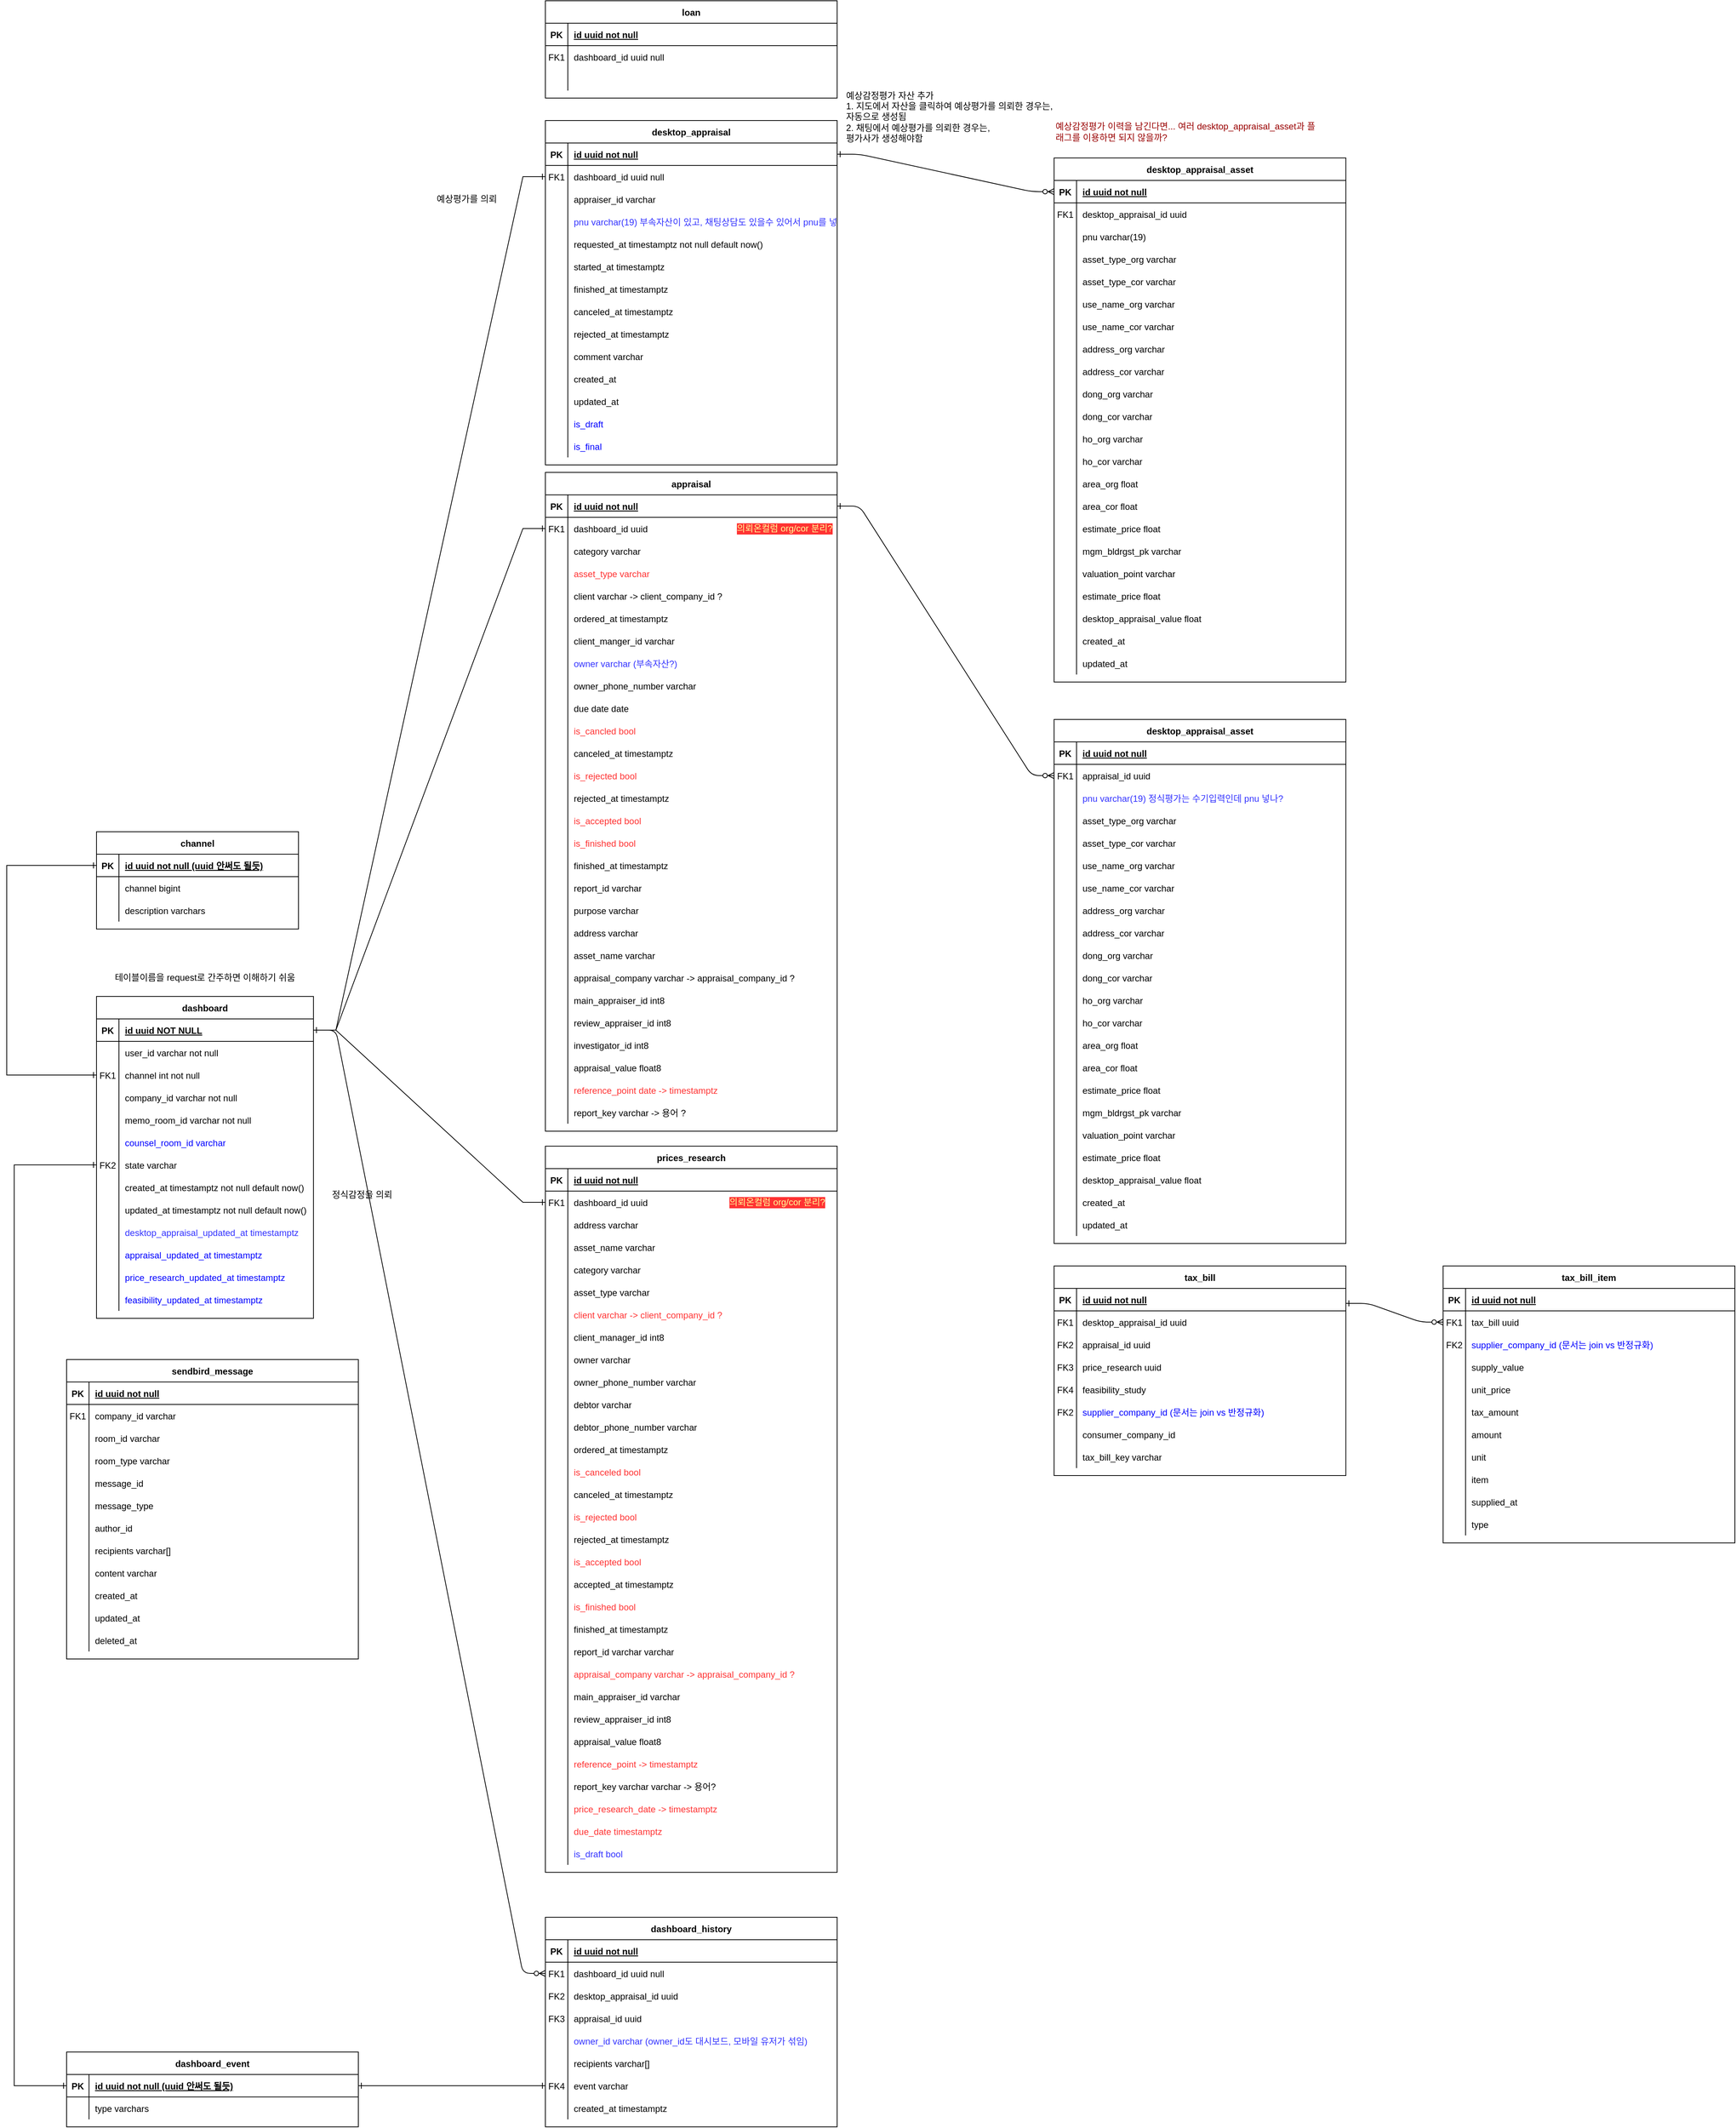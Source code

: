 <mxfile version="20.5.1" type="github">
  <diagram id="R2lEEEUBdFMjLlhIrx00" name="Page-1">
    <mxGraphModel dx="2751" dy="2159" grid="1" gridSize="10" guides="1" tooltips="1" connect="1" arrows="1" fold="1" page="1" pageScale="1" pageWidth="850" pageHeight="1100" math="0" shadow="0" extFonts="Permanent Marker^https://fonts.googleapis.com/css?family=Permanent+Marker">
      <root>
        <mxCell id="0" />
        <mxCell id="1" parent="0" />
        <mxCell id="C-vyLk0tnHw3VtMMgP7b-1" value="" style="edgeStyle=entityRelationEdgeStyle;endArrow=ERone;startArrow=ERone;endFill=0;startFill=0;rounded=0;" parent="1" source="C-vyLk0tnHw3VtMMgP7b-24" target="C-vyLk0tnHw3VtMMgP7b-6" edge="1">
          <mxGeometry width="100" height="100" relative="1" as="geometry">
            <mxPoint x="340" y="720" as="sourcePoint" />
            <mxPoint x="440" y="620" as="targetPoint" />
          </mxGeometry>
        </mxCell>
        <mxCell id="C-vyLk0tnHw3VtMMgP7b-2" value="desktop_appraisal" style="shape=table;startSize=30;container=1;collapsible=1;childLayout=tableLayout;fixedRows=1;rowLines=0;fontStyle=1;align=center;resizeLast=1;" parent="1" vertex="1">
          <mxGeometry x="640" y="70" width="390" height="460" as="geometry" />
        </mxCell>
        <mxCell id="C-vyLk0tnHw3VtMMgP7b-3" value="" style="shape=partialRectangle;collapsible=0;dropTarget=0;pointerEvents=0;fillColor=none;points=[[0,0.5],[1,0.5]];portConstraint=eastwest;top=0;left=0;right=0;bottom=1;" parent="C-vyLk0tnHw3VtMMgP7b-2" vertex="1">
          <mxGeometry y="30" width="390" height="30" as="geometry" />
        </mxCell>
        <mxCell id="C-vyLk0tnHw3VtMMgP7b-4" value="PK" style="shape=partialRectangle;overflow=hidden;connectable=0;fillColor=none;top=0;left=0;bottom=0;right=0;fontStyle=1;" parent="C-vyLk0tnHw3VtMMgP7b-3" vertex="1">
          <mxGeometry width="30" height="30" as="geometry">
            <mxRectangle width="30" height="30" as="alternateBounds" />
          </mxGeometry>
        </mxCell>
        <mxCell id="C-vyLk0tnHw3VtMMgP7b-5" value="id uuid not null" style="shape=partialRectangle;overflow=hidden;connectable=0;fillColor=none;top=0;left=0;bottom=0;right=0;align=left;spacingLeft=6;fontStyle=5;" parent="C-vyLk0tnHw3VtMMgP7b-3" vertex="1">
          <mxGeometry x="30" width="360" height="30" as="geometry">
            <mxRectangle width="360" height="30" as="alternateBounds" />
          </mxGeometry>
        </mxCell>
        <mxCell id="C-vyLk0tnHw3VtMMgP7b-6" value="" style="shape=partialRectangle;collapsible=0;dropTarget=0;pointerEvents=0;fillColor=none;points=[[0,0.5],[1,0.5]];portConstraint=eastwest;top=0;left=0;right=0;bottom=0;" parent="C-vyLk0tnHw3VtMMgP7b-2" vertex="1">
          <mxGeometry y="60" width="390" height="30" as="geometry" />
        </mxCell>
        <mxCell id="C-vyLk0tnHw3VtMMgP7b-7" value="FK1" style="shape=partialRectangle;overflow=hidden;connectable=0;fillColor=none;top=0;left=0;bottom=0;right=0;" parent="C-vyLk0tnHw3VtMMgP7b-6" vertex="1">
          <mxGeometry width="30" height="30" as="geometry">
            <mxRectangle width="30" height="30" as="alternateBounds" />
          </mxGeometry>
        </mxCell>
        <mxCell id="C-vyLk0tnHw3VtMMgP7b-8" value="dashboard_id uuid null" style="shape=partialRectangle;overflow=hidden;connectable=0;fillColor=none;top=0;left=0;bottom=0;right=0;align=left;spacingLeft=6;" parent="C-vyLk0tnHw3VtMMgP7b-6" vertex="1">
          <mxGeometry x="30" width="360" height="30" as="geometry">
            <mxRectangle width="360" height="30" as="alternateBounds" />
          </mxGeometry>
        </mxCell>
        <mxCell id="df92DUPtWFObfpwzdkdk-72" value="" style="shape=partialRectangle;collapsible=0;dropTarget=0;pointerEvents=0;fillColor=none;points=[[0,0.5],[1,0.5]];portConstraint=eastwest;top=0;left=0;right=0;bottom=0;" parent="C-vyLk0tnHw3VtMMgP7b-2" vertex="1">
          <mxGeometry y="90" width="390" height="30" as="geometry" />
        </mxCell>
        <mxCell id="df92DUPtWFObfpwzdkdk-73" value="" style="shape=partialRectangle;overflow=hidden;connectable=0;fillColor=none;top=0;left=0;bottom=0;right=0;" parent="df92DUPtWFObfpwzdkdk-72" vertex="1">
          <mxGeometry width="30" height="30" as="geometry">
            <mxRectangle width="30" height="30" as="alternateBounds" />
          </mxGeometry>
        </mxCell>
        <mxCell id="df92DUPtWFObfpwzdkdk-74" value="appraiser_id varchar" style="shape=partialRectangle;overflow=hidden;connectable=0;fillColor=none;top=0;left=0;bottom=0;right=0;align=left;spacingLeft=6;" parent="df92DUPtWFObfpwzdkdk-72" vertex="1">
          <mxGeometry x="30" width="360" height="30" as="geometry">
            <mxRectangle width="360" height="30" as="alternateBounds" />
          </mxGeometry>
        </mxCell>
        <mxCell id="df92DUPtWFObfpwzdkdk-273" value="" style="shape=partialRectangle;collapsible=0;dropTarget=0;pointerEvents=0;fillColor=none;points=[[0,0.5],[1,0.5]];portConstraint=eastwest;top=0;left=0;right=0;bottom=0;" parent="C-vyLk0tnHw3VtMMgP7b-2" vertex="1">
          <mxGeometry y="120" width="390" height="30" as="geometry" />
        </mxCell>
        <mxCell id="df92DUPtWFObfpwzdkdk-274" value="" style="shape=partialRectangle;overflow=hidden;connectable=0;fillColor=none;top=0;left=0;bottom=0;right=0;" parent="df92DUPtWFObfpwzdkdk-273" vertex="1">
          <mxGeometry width="30" height="30" as="geometry">
            <mxRectangle width="30" height="30" as="alternateBounds" />
          </mxGeometry>
        </mxCell>
        <mxCell id="df92DUPtWFObfpwzdkdk-275" value="pnu varchar(19) 부속자산이 있고, 채팅상담도 있을수 있어서 pnu를 넣어야할까?" style="shape=partialRectangle;overflow=hidden;connectable=0;fillColor=none;top=0;left=0;bottom=0;right=0;align=left;spacingLeft=6;fontColor=#3333FF;" parent="df92DUPtWFObfpwzdkdk-273" vertex="1">
          <mxGeometry x="30" width="360" height="30" as="geometry">
            <mxRectangle width="360" height="30" as="alternateBounds" />
          </mxGeometry>
        </mxCell>
        <mxCell id="df92DUPtWFObfpwzdkdk-75" value="" style="shape=partialRectangle;collapsible=0;dropTarget=0;pointerEvents=0;fillColor=none;points=[[0,0.5],[1,0.5]];portConstraint=eastwest;top=0;left=0;right=0;bottom=0;" parent="C-vyLk0tnHw3VtMMgP7b-2" vertex="1">
          <mxGeometry y="150" width="390" height="30" as="geometry" />
        </mxCell>
        <mxCell id="df92DUPtWFObfpwzdkdk-76" value="" style="shape=partialRectangle;overflow=hidden;connectable=0;fillColor=none;top=0;left=0;bottom=0;right=0;" parent="df92DUPtWFObfpwzdkdk-75" vertex="1">
          <mxGeometry width="30" height="30" as="geometry">
            <mxRectangle width="30" height="30" as="alternateBounds" />
          </mxGeometry>
        </mxCell>
        <mxCell id="df92DUPtWFObfpwzdkdk-77" value="requested_at timestamptz not null default now()" style="shape=partialRectangle;overflow=hidden;connectable=0;fillColor=none;top=0;left=0;bottom=0;right=0;align=left;spacingLeft=6;" parent="df92DUPtWFObfpwzdkdk-75" vertex="1">
          <mxGeometry x="30" width="360" height="30" as="geometry">
            <mxRectangle width="360" height="30" as="alternateBounds" />
          </mxGeometry>
        </mxCell>
        <mxCell id="df92DUPtWFObfpwzdkdk-118" value="" style="shape=partialRectangle;collapsible=0;dropTarget=0;pointerEvents=0;fillColor=none;points=[[0,0.5],[1,0.5]];portConstraint=eastwest;top=0;left=0;right=0;bottom=0;" parent="C-vyLk0tnHw3VtMMgP7b-2" vertex="1">
          <mxGeometry y="180" width="390" height="30" as="geometry" />
        </mxCell>
        <mxCell id="df92DUPtWFObfpwzdkdk-119" value="" style="shape=partialRectangle;overflow=hidden;connectable=0;fillColor=none;top=0;left=0;bottom=0;right=0;" parent="df92DUPtWFObfpwzdkdk-118" vertex="1">
          <mxGeometry width="30" height="30" as="geometry">
            <mxRectangle width="30" height="30" as="alternateBounds" />
          </mxGeometry>
        </mxCell>
        <mxCell id="df92DUPtWFObfpwzdkdk-120" value="started_at timestamptz" style="shape=partialRectangle;overflow=hidden;connectable=0;fillColor=none;top=0;left=0;bottom=0;right=0;align=left;spacingLeft=6;" parent="df92DUPtWFObfpwzdkdk-118" vertex="1">
          <mxGeometry x="30" width="360" height="30" as="geometry">
            <mxRectangle width="360" height="30" as="alternateBounds" />
          </mxGeometry>
        </mxCell>
        <mxCell id="df92DUPtWFObfpwzdkdk-121" value="" style="shape=partialRectangle;collapsible=0;dropTarget=0;pointerEvents=0;fillColor=none;points=[[0,0.5],[1,0.5]];portConstraint=eastwest;top=0;left=0;right=0;bottom=0;" parent="C-vyLk0tnHw3VtMMgP7b-2" vertex="1">
          <mxGeometry y="210" width="390" height="30" as="geometry" />
        </mxCell>
        <mxCell id="df92DUPtWFObfpwzdkdk-122" value="" style="shape=partialRectangle;overflow=hidden;connectable=0;fillColor=none;top=0;left=0;bottom=0;right=0;" parent="df92DUPtWFObfpwzdkdk-121" vertex="1">
          <mxGeometry width="30" height="30" as="geometry">
            <mxRectangle width="30" height="30" as="alternateBounds" />
          </mxGeometry>
        </mxCell>
        <mxCell id="df92DUPtWFObfpwzdkdk-123" value="finished_at timestamptz" style="shape=partialRectangle;overflow=hidden;connectable=0;fillColor=none;top=0;left=0;bottom=0;right=0;align=left;spacingLeft=6;" parent="df92DUPtWFObfpwzdkdk-121" vertex="1">
          <mxGeometry x="30" width="360" height="30" as="geometry">
            <mxRectangle width="360" height="30" as="alternateBounds" />
          </mxGeometry>
        </mxCell>
        <mxCell id="df92DUPtWFObfpwzdkdk-124" value="" style="shape=partialRectangle;collapsible=0;dropTarget=0;pointerEvents=0;fillColor=none;points=[[0,0.5],[1,0.5]];portConstraint=eastwest;top=0;left=0;right=0;bottom=0;" parent="C-vyLk0tnHw3VtMMgP7b-2" vertex="1">
          <mxGeometry y="240" width="390" height="30" as="geometry" />
        </mxCell>
        <mxCell id="df92DUPtWFObfpwzdkdk-125" value="" style="shape=partialRectangle;overflow=hidden;connectable=0;fillColor=none;top=0;left=0;bottom=0;right=0;" parent="df92DUPtWFObfpwzdkdk-124" vertex="1">
          <mxGeometry width="30" height="30" as="geometry">
            <mxRectangle width="30" height="30" as="alternateBounds" />
          </mxGeometry>
        </mxCell>
        <mxCell id="df92DUPtWFObfpwzdkdk-126" value="canceled_at timestamptz" style="shape=partialRectangle;overflow=hidden;connectable=0;fillColor=none;top=0;left=0;bottom=0;right=0;align=left;spacingLeft=6;" parent="df92DUPtWFObfpwzdkdk-124" vertex="1">
          <mxGeometry x="30" width="360" height="30" as="geometry">
            <mxRectangle width="360" height="30" as="alternateBounds" />
          </mxGeometry>
        </mxCell>
        <mxCell id="df92DUPtWFObfpwzdkdk-127" value="" style="shape=partialRectangle;collapsible=0;dropTarget=0;pointerEvents=0;fillColor=none;points=[[0,0.5],[1,0.5]];portConstraint=eastwest;top=0;left=0;right=0;bottom=0;" parent="C-vyLk0tnHw3VtMMgP7b-2" vertex="1">
          <mxGeometry y="270" width="390" height="30" as="geometry" />
        </mxCell>
        <mxCell id="df92DUPtWFObfpwzdkdk-128" value="" style="shape=partialRectangle;overflow=hidden;connectable=0;fillColor=none;top=0;left=0;bottom=0;right=0;" parent="df92DUPtWFObfpwzdkdk-127" vertex="1">
          <mxGeometry width="30" height="30" as="geometry">
            <mxRectangle width="30" height="30" as="alternateBounds" />
          </mxGeometry>
        </mxCell>
        <mxCell id="df92DUPtWFObfpwzdkdk-129" value="rejected_at timestamptz" style="shape=partialRectangle;overflow=hidden;connectable=0;fillColor=none;top=0;left=0;bottom=0;right=0;align=left;spacingLeft=6;" parent="df92DUPtWFObfpwzdkdk-127" vertex="1">
          <mxGeometry x="30" width="360" height="30" as="geometry">
            <mxRectangle width="360" height="30" as="alternateBounds" />
          </mxGeometry>
        </mxCell>
        <mxCell id="df92DUPtWFObfpwzdkdk-270" value="" style="shape=partialRectangle;collapsible=0;dropTarget=0;pointerEvents=0;fillColor=none;points=[[0,0.5],[1,0.5]];portConstraint=eastwest;top=0;left=0;right=0;bottom=0;" parent="C-vyLk0tnHw3VtMMgP7b-2" vertex="1">
          <mxGeometry y="300" width="390" height="30" as="geometry" />
        </mxCell>
        <mxCell id="df92DUPtWFObfpwzdkdk-271" value="" style="shape=partialRectangle;overflow=hidden;connectable=0;fillColor=none;top=0;left=0;bottom=0;right=0;" parent="df92DUPtWFObfpwzdkdk-270" vertex="1">
          <mxGeometry width="30" height="30" as="geometry">
            <mxRectangle width="30" height="30" as="alternateBounds" />
          </mxGeometry>
        </mxCell>
        <mxCell id="df92DUPtWFObfpwzdkdk-272" value="comment varchar" style="shape=partialRectangle;overflow=hidden;connectable=0;fillColor=none;top=0;left=0;bottom=0;right=0;align=left;spacingLeft=6;" parent="df92DUPtWFObfpwzdkdk-270" vertex="1">
          <mxGeometry x="30" width="360" height="30" as="geometry">
            <mxRectangle width="360" height="30" as="alternateBounds" />
          </mxGeometry>
        </mxCell>
        <mxCell id="1kGOaSGAjmDiaFszpReE-1" value="" style="shape=partialRectangle;collapsible=0;dropTarget=0;pointerEvents=0;fillColor=none;points=[[0,0.5],[1,0.5]];portConstraint=eastwest;top=0;left=0;right=0;bottom=0;" parent="C-vyLk0tnHw3VtMMgP7b-2" vertex="1">
          <mxGeometry y="330" width="390" height="30" as="geometry" />
        </mxCell>
        <mxCell id="1kGOaSGAjmDiaFszpReE-2" value="" style="shape=partialRectangle;overflow=hidden;connectable=0;fillColor=none;top=0;left=0;bottom=0;right=0;" parent="1kGOaSGAjmDiaFszpReE-1" vertex="1">
          <mxGeometry width="30" height="30" as="geometry">
            <mxRectangle width="30" height="30" as="alternateBounds" />
          </mxGeometry>
        </mxCell>
        <mxCell id="1kGOaSGAjmDiaFszpReE-3" value="created_at" style="shape=partialRectangle;overflow=hidden;connectable=0;fillColor=none;top=0;left=0;bottom=0;right=0;align=left;spacingLeft=6;" parent="1kGOaSGAjmDiaFszpReE-1" vertex="1">
          <mxGeometry x="30" width="360" height="30" as="geometry">
            <mxRectangle width="360" height="30" as="alternateBounds" />
          </mxGeometry>
        </mxCell>
        <mxCell id="1kGOaSGAjmDiaFszpReE-4" value="" style="shape=partialRectangle;collapsible=0;dropTarget=0;pointerEvents=0;fillColor=none;points=[[0,0.5],[1,0.5]];portConstraint=eastwest;top=0;left=0;right=0;bottom=0;" parent="C-vyLk0tnHw3VtMMgP7b-2" vertex="1">
          <mxGeometry y="360" width="390" height="30" as="geometry" />
        </mxCell>
        <mxCell id="1kGOaSGAjmDiaFszpReE-5" value="" style="shape=partialRectangle;overflow=hidden;connectable=0;fillColor=none;top=0;left=0;bottom=0;right=0;" parent="1kGOaSGAjmDiaFszpReE-4" vertex="1">
          <mxGeometry width="30" height="30" as="geometry">
            <mxRectangle width="30" height="30" as="alternateBounds" />
          </mxGeometry>
        </mxCell>
        <mxCell id="1kGOaSGAjmDiaFszpReE-6" value="updated_at" style="shape=partialRectangle;overflow=hidden;connectable=0;fillColor=none;top=0;left=0;bottom=0;right=0;align=left;spacingLeft=6;" parent="1kGOaSGAjmDiaFszpReE-4" vertex="1">
          <mxGeometry x="30" width="360" height="30" as="geometry">
            <mxRectangle width="360" height="30" as="alternateBounds" />
          </mxGeometry>
        </mxCell>
        <mxCell id="olNx8qKdm3carvPyaugV-665" value="" style="shape=partialRectangle;collapsible=0;dropTarget=0;pointerEvents=0;fillColor=none;points=[[0,0.5],[1,0.5]];portConstraint=eastwest;top=0;left=0;right=0;bottom=0;strokeColor=#0000FF;" vertex="1" parent="C-vyLk0tnHw3VtMMgP7b-2">
          <mxGeometry y="390" width="390" height="30" as="geometry" />
        </mxCell>
        <mxCell id="olNx8qKdm3carvPyaugV-666" value="" style="shape=partialRectangle;overflow=hidden;connectable=0;fillColor=none;top=0;left=0;bottom=0;right=0;" vertex="1" parent="olNx8qKdm3carvPyaugV-665">
          <mxGeometry width="30" height="30" as="geometry">
            <mxRectangle width="30" height="30" as="alternateBounds" />
          </mxGeometry>
        </mxCell>
        <mxCell id="olNx8qKdm3carvPyaugV-667" value="is_draft" style="shape=partialRectangle;overflow=hidden;connectable=0;fillColor=none;top=0;left=0;bottom=0;right=0;align=left;spacingLeft=6;fontColor=#0000FF;" vertex="1" parent="olNx8qKdm3carvPyaugV-665">
          <mxGeometry x="30" width="360" height="30" as="geometry">
            <mxRectangle width="360" height="30" as="alternateBounds" />
          </mxGeometry>
        </mxCell>
        <mxCell id="olNx8qKdm3carvPyaugV-668" value="" style="shape=partialRectangle;collapsible=0;dropTarget=0;pointerEvents=0;fillColor=none;points=[[0,0.5],[1,0.5]];portConstraint=eastwest;top=0;left=0;right=0;bottom=0;" vertex="1" parent="C-vyLk0tnHw3VtMMgP7b-2">
          <mxGeometry y="420" width="390" height="30" as="geometry" />
        </mxCell>
        <mxCell id="olNx8qKdm3carvPyaugV-669" value="" style="shape=partialRectangle;overflow=hidden;connectable=0;fillColor=none;top=0;left=0;bottom=0;right=0;" vertex="1" parent="olNx8qKdm3carvPyaugV-668">
          <mxGeometry width="30" height="30" as="geometry">
            <mxRectangle width="30" height="30" as="alternateBounds" />
          </mxGeometry>
        </mxCell>
        <mxCell id="olNx8qKdm3carvPyaugV-670" value="is_final" style="shape=partialRectangle;overflow=hidden;connectable=0;fillColor=none;top=0;left=0;bottom=0;right=0;align=left;spacingLeft=6;fontColor=#0000FF;" vertex="1" parent="olNx8qKdm3carvPyaugV-668">
          <mxGeometry x="30" width="360" height="30" as="geometry">
            <mxRectangle width="360" height="30" as="alternateBounds" />
          </mxGeometry>
        </mxCell>
        <mxCell id="C-vyLk0tnHw3VtMMgP7b-23" value="dashboard" style="shape=table;startSize=30;container=1;collapsible=1;childLayout=tableLayout;fixedRows=1;rowLines=0;fontStyle=1;align=center;resizeLast=1;" parent="1" vertex="1">
          <mxGeometry x="40" y="1240" width="290" height="430" as="geometry" />
        </mxCell>
        <mxCell id="C-vyLk0tnHw3VtMMgP7b-24" value="" style="shape=partialRectangle;collapsible=0;dropTarget=0;pointerEvents=0;fillColor=none;points=[[0,0.5],[1,0.5]];portConstraint=eastwest;top=0;left=0;right=0;bottom=1;" parent="C-vyLk0tnHw3VtMMgP7b-23" vertex="1">
          <mxGeometry y="30" width="290" height="30" as="geometry" />
        </mxCell>
        <mxCell id="C-vyLk0tnHw3VtMMgP7b-25" value="PK" style="shape=partialRectangle;overflow=hidden;connectable=0;fillColor=none;top=0;left=0;bottom=0;right=0;fontStyle=1;" parent="C-vyLk0tnHw3VtMMgP7b-24" vertex="1">
          <mxGeometry width="30" height="30" as="geometry">
            <mxRectangle width="30" height="30" as="alternateBounds" />
          </mxGeometry>
        </mxCell>
        <mxCell id="C-vyLk0tnHw3VtMMgP7b-26" value="id uuid NOT NULL " style="shape=partialRectangle;overflow=hidden;connectable=0;fillColor=none;top=0;left=0;bottom=0;right=0;align=left;spacingLeft=6;fontStyle=5;" parent="C-vyLk0tnHw3VtMMgP7b-24" vertex="1">
          <mxGeometry x="30" width="260" height="30" as="geometry">
            <mxRectangle width="260" height="30" as="alternateBounds" />
          </mxGeometry>
        </mxCell>
        <mxCell id="df92DUPtWFObfpwzdkdk-95" value="" style="shape=partialRectangle;collapsible=0;dropTarget=0;pointerEvents=0;fillColor=none;points=[[0,0.5],[1,0.5]];portConstraint=eastwest;top=0;left=0;right=0;bottom=0;" parent="C-vyLk0tnHw3VtMMgP7b-23" vertex="1">
          <mxGeometry y="60" width="290" height="30" as="geometry" />
        </mxCell>
        <mxCell id="df92DUPtWFObfpwzdkdk-96" value="" style="shape=partialRectangle;overflow=hidden;connectable=0;fillColor=none;top=0;left=0;bottom=0;right=0;" parent="df92DUPtWFObfpwzdkdk-95" vertex="1">
          <mxGeometry width="30" height="30" as="geometry">
            <mxRectangle width="30" height="30" as="alternateBounds" />
          </mxGeometry>
        </mxCell>
        <mxCell id="df92DUPtWFObfpwzdkdk-97" value="user_id varchar not null" style="shape=partialRectangle;overflow=hidden;connectable=0;fillColor=none;top=0;left=0;bottom=0;right=0;align=left;spacingLeft=6;" parent="df92DUPtWFObfpwzdkdk-95" vertex="1">
          <mxGeometry x="30" width="260" height="30" as="geometry">
            <mxRectangle width="260" height="30" as="alternateBounds" />
          </mxGeometry>
        </mxCell>
        <mxCell id="df92DUPtWFObfpwzdkdk-69" value="" style="shape=partialRectangle;collapsible=0;dropTarget=0;pointerEvents=0;fillColor=none;points=[[0,0.5],[1,0.5]];portConstraint=eastwest;top=0;left=0;right=0;bottom=0;" parent="C-vyLk0tnHw3VtMMgP7b-23" vertex="1">
          <mxGeometry y="90" width="290" height="30" as="geometry" />
        </mxCell>
        <mxCell id="df92DUPtWFObfpwzdkdk-70" value="FK1" style="shape=partialRectangle;overflow=hidden;connectable=0;fillColor=none;top=0;left=0;bottom=0;right=0;" parent="df92DUPtWFObfpwzdkdk-69" vertex="1">
          <mxGeometry width="30" height="30" as="geometry">
            <mxRectangle width="30" height="30" as="alternateBounds" />
          </mxGeometry>
        </mxCell>
        <mxCell id="df92DUPtWFObfpwzdkdk-71" value="channel int not null" style="shape=partialRectangle;overflow=hidden;connectable=0;fillColor=none;top=0;left=0;bottom=0;right=0;align=left;spacingLeft=6;" parent="df92DUPtWFObfpwzdkdk-69" vertex="1">
          <mxGeometry x="30" width="260" height="30" as="geometry">
            <mxRectangle width="260" height="30" as="alternateBounds" />
          </mxGeometry>
        </mxCell>
        <mxCell id="df92DUPtWFObfpwzdkdk-98" value="" style="shape=partialRectangle;collapsible=0;dropTarget=0;pointerEvents=0;fillColor=none;points=[[0,0.5],[1,0.5]];portConstraint=eastwest;top=0;left=0;right=0;bottom=0;" parent="C-vyLk0tnHw3VtMMgP7b-23" vertex="1">
          <mxGeometry y="120" width="290" height="30" as="geometry" />
        </mxCell>
        <mxCell id="df92DUPtWFObfpwzdkdk-99" value="" style="shape=partialRectangle;overflow=hidden;connectable=0;fillColor=none;top=0;left=0;bottom=0;right=0;" parent="df92DUPtWFObfpwzdkdk-98" vertex="1">
          <mxGeometry width="30" height="30" as="geometry">
            <mxRectangle width="30" height="30" as="alternateBounds" />
          </mxGeometry>
        </mxCell>
        <mxCell id="df92DUPtWFObfpwzdkdk-100" value="company_id varchar not null" style="shape=partialRectangle;overflow=hidden;connectable=0;fillColor=none;top=0;left=0;bottom=0;right=0;align=left;spacingLeft=6;" parent="df92DUPtWFObfpwzdkdk-98" vertex="1">
          <mxGeometry x="30" width="260" height="30" as="geometry">
            <mxRectangle width="260" height="30" as="alternateBounds" />
          </mxGeometry>
        </mxCell>
        <mxCell id="C-vyLk0tnHw3VtMMgP7b-27" value="" style="shape=partialRectangle;collapsible=0;dropTarget=0;pointerEvents=0;fillColor=none;points=[[0,0.5],[1,0.5]];portConstraint=eastwest;top=0;left=0;right=0;bottom=0;" parent="C-vyLk0tnHw3VtMMgP7b-23" vertex="1">
          <mxGeometry y="150" width="290" height="30" as="geometry" />
        </mxCell>
        <mxCell id="C-vyLk0tnHw3VtMMgP7b-28" value="" style="shape=partialRectangle;overflow=hidden;connectable=0;fillColor=none;top=0;left=0;bottom=0;right=0;" parent="C-vyLk0tnHw3VtMMgP7b-27" vertex="1">
          <mxGeometry width="30" height="30" as="geometry">
            <mxRectangle width="30" height="30" as="alternateBounds" />
          </mxGeometry>
        </mxCell>
        <mxCell id="C-vyLk0tnHw3VtMMgP7b-29" value="memo_room_id varchar not null" style="shape=partialRectangle;overflow=hidden;connectable=0;fillColor=none;top=0;left=0;bottom=0;right=0;align=left;spacingLeft=6;" parent="C-vyLk0tnHw3VtMMgP7b-27" vertex="1">
          <mxGeometry x="30" width="260" height="30" as="geometry">
            <mxRectangle width="260" height="30" as="alternateBounds" />
          </mxGeometry>
        </mxCell>
        <mxCell id="olNx8qKdm3carvPyaugV-569" value="" style="shape=partialRectangle;collapsible=0;dropTarget=0;pointerEvents=0;fillColor=none;points=[[0,0.5],[1,0.5]];portConstraint=eastwest;top=0;left=0;right=0;bottom=0;" vertex="1" parent="C-vyLk0tnHw3VtMMgP7b-23">
          <mxGeometry y="180" width="290" height="30" as="geometry" />
        </mxCell>
        <mxCell id="olNx8qKdm3carvPyaugV-570" value="" style="shape=partialRectangle;overflow=hidden;connectable=0;fillColor=none;top=0;left=0;bottom=0;right=0;" vertex="1" parent="olNx8qKdm3carvPyaugV-569">
          <mxGeometry width="30" height="30" as="geometry">
            <mxRectangle width="30" height="30" as="alternateBounds" />
          </mxGeometry>
        </mxCell>
        <mxCell id="olNx8qKdm3carvPyaugV-571" value="counsel_room_id varchar" style="shape=partialRectangle;overflow=hidden;connectable=0;fillColor=none;top=0;left=0;bottom=0;right=0;align=left;spacingLeft=6;fontColor=#0000FF;" vertex="1" parent="olNx8qKdm3carvPyaugV-569">
          <mxGeometry x="30" width="260" height="30" as="geometry">
            <mxRectangle width="260" height="30" as="alternateBounds" />
          </mxGeometry>
        </mxCell>
        <mxCell id="olNx8qKdm3carvPyaugV-566" value="" style="shape=partialRectangle;collapsible=0;dropTarget=0;pointerEvents=0;fillColor=none;points=[[0,0.5],[1,0.5]];portConstraint=eastwest;top=0;left=0;right=0;bottom=0;" vertex="1" parent="C-vyLk0tnHw3VtMMgP7b-23">
          <mxGeometry y="210" width="290" height="30" as="geometry" />
        </mxCell>
        <mxCell id="olNx8qKdm3carvPyaugV-567" value="FK2" style="shape=partialRectangle;overflow=hidden;connectable=0;fillColor=none;top=0;left=0;bottom=0;right=0;" vertex="1" parent="olNx8qKdm3carvPyaugV-566">
          <mxGeometry width="30" height="30" as="geometry">
            <mxRectangle width="30" height="30" as="alternateBounds" />
          </mxGeometry>
        </mxCell>
        <mxCell id="olNx8qKdm3carvPyaugV-568" value="state varchar" style="shape=partialRectangle;overflow=hidden;connectable=0;fillColor=none;top=0;left=0;bottom=0;right=0;align=left;spacingLeft=6;" vertex="1" parent="olNx8qKdm3carvPyaugV-566">
          <mxGeometry x="30" width="260" height="30" as="geometry">
            <mxRectangle width="260" height="30" as="alternateBounds" />
          </mxGeometry>
        </mxCell>
        <mxCell id="df92DUPtWFObfpwzdkdk-33" value="" style="shape=partialRectangle;collapsible=0;dropTarget=0;pointerEvents=0;fillColor=none;points=[[0,0.5],[1,0.5]];portConstraint=eastwest;top=0;left=0;right=0;bottom=0;" parent="C-vyLk0tnHw3VtMMgP7b-23" vertex="1">
          <mxGeometry y="240" width="290" height="30" as="geometry" />
        </mxCell>
        <mxCell id="df92DUPtWFObfpwzdkdk-34" value="" style="shape=partialRectangle;overflow=hidden;connectable=0;fillColor=none;top=0;left=0;bottom=0;right=0;" parent="df92DUPtWFObfpwzdkdk-33" vertex="1">
          <mxGeometry width="30" height="30" as="geometry">
            <mxRectangle width="30" height="30" as="alternateBounds" />
          </mxGeometry>
        </mxCell>
        <mxCell id="df92DUPtWFObfpwzdkdk-35" value="created_at timestamptz not null default now()" style="shape=partialRectangle;overflow=hidden;connectable=0;fillColor=none;top=0;left=0;bottom=0;right=0;align=left;spacingLeft=6;" parent="df92DUPtWFObfpwzdkdk-33" vertex="1">
          <mxGeometry x="30" width="260" height="30" as="geometry">
            <mxRectangle width="260" height="30" as="alternateBounds" />
          </mxGeometry>
        </mxCell>
        <mxCell id="df92DUPtWFObfpwzdkdk-66" value="" style="shape=partialRectangle;collapsible=0;dropTarget=0;pointerEvents=0;fillColor=none;points=[[0,0.5],[1,0.5]];portConstraint=eastwest;top=0;left=0;right=0;bottom=0;" parent="C-vyLk0tnHw3VtMMgP7b-23" vertex="1">
          <mxGeometry y="270" width="290" height="30" as="geometry" />
        </mxCell>
        <mxCell id="df92DUPtWFObfpwzdkdk-67" value="" style="shape=partialRectangle;overflow=hidden;connectable=0;fillColor=none;top=0;left=0;bottom=0;right=0;" parent="df92DUPtWFObfpwzdkdk-66" vertex="1">
          <mxGeometry width="30" height="30" as="geometry">
            <mxRectangle width="30" height="30" as="alternateBounds" />
          </mxGeometry>
        </mxCell>
        <mxCell id="df92DUPtWFObfpwzdkdk-68" value="updated_at timestamptz not null default now()" style="shape=partialRectangle;overflow=hidden;connectable=0;fillColor=none;top=0;left=0;bottom=0;right=0;align=left;spacingLeft=6;" parent="df92DUPtWFObfpwzdkdk-66" vertex="1">
          <mxGeometry x="30" width="260" height="30" as="geometry">
            <mxRectangle width="260" height="30" as="alternateBounds" />
          </mxGeometry>
        </mxCell>
        <mxCell id="olNx8qKdm3carvPyaugV-507" value="" style="shape=partialRectangle;collapsible=0;dropTarget=0;pointerEvents=0;fillColor=none;points=[[0,0.5],[1,0.5]];portConstraint=eastwest;top=0;left=0;right=0;bottom=0;" vertex="1" parent="C-vyLk0tnHw3VtMMgP7b-23">
          <mxGeometry y="300" width="290" height="30" as="geometry" />
        </mxCell>
        <mxCell id="olNx8qKdm3carvPyaugV-508" value="" style="shape=partialRectangle;overflow=hidden;connectable=0;fillColor=none;top=0;left=0;bottom=0;right=0;" vertex="1" parent="olNx8qKdm3carvPyaugV-507">
          <mxGeometry width="30" height="30" as="geometry">
            <mxRectangle width="30" height="30" as="alternateBounds" />
          </mxGeometry>
        </mxCell>
        <mxCell id="olNx8qKdm3carvPyaugV-509" value="desktop_appraisal_updated_at timestamptz " style="shape=partialRectangle;overflow=hidden;connectable=0;fillColor=none;top=0;left=0;bottom=0;right=0;align=left;spacingLeft=6;fontColor=#3333FF;" vertex="1" parent="olNx8qKdm3carvPyaugV-507">
          <mxGeometry x="30" width="260" height="30" as="geometry">
            <mxRectangle width="260" height="30" as="alternateBounds" />
          </mxGeometry>
        </mxCell>
        <mxCell id="olNx8qKdm3carvPyaugV-510" value="" style="shape=partialRectangle;collapsible=0;dropTarget=0;pointerEvents=0;fillColor=none;points=[[0,0.5],[1,0.5]];portConstraint=eastwest;top=0;left=0;right=0;bottom=0;" vertex="1" parent="C-vyLk0tnHw3VtMMgP7b-23">
          <mxGeometry y="330" width="290" height="30" as="geometry" />
        </mxCell>
        <mxCell id="olNx8qKdm3carvPyaugV-511" value="" style="shape=partialRectangle;overflow=hidden;connectable=0;fillColor=none;top=0;left=0;bottom=0;right=0;" vertex="1" parent="olNx8qKdm3carvPyaugV-510">
          <mxGeometry width="30" height="30" as="geometry">
            <mxRectangle width="30" height="30" as="alternateBounds" />
          </mxGeometry>
        </mxCell>
        <mxCell id="olNx8qKdm3carvPyaugV-512" value="appraisal_updated_at timestamptz " style="shape=partialRectangle;overflow=hidden;connectable=0;fillColor=none;top=0;left=0;bottom=0;right=0;align=left;spacingLeft=6;fontColor=#0000FF;" vertex="1" parent="olNx8qKdm3carvPyaugV-510">
          <mxGeometry x="30" width="260" height="30" as="geometry">
            <mxRectangle width="260" height="30" as="alternateBounds" />
          </mxGeometry>
        </mxCell>
        <mxCell id="olNx8qKdm3carvPyaugV-513" value="" style="shape=partialRectangle;collapsible=0;dropTarget=0;pointerEvents=0;fillColor=none;points=[[0,0.5],[1,0.5]];portConstraint=eastwest;top=0;left=0;right=0;bottom=0;" vertex="1" parent="C-vyLk0tnHw3VtMMgP7b-23">
          <mxGeometry y="360" width="290" height="30" as="geometry" />
        </mxCell>
        <mxCell id="olNx8qKdm3carvPyaugV-514" value="" style="shape=partialRectangle;overflow=hidden;connectable=0;fillColor=none;top=0;left=0;bottom=0;right=0;" vertex="1" parent="olNx8qKdm3carvPyaugV-513">
          <mxGeometry width="30" height="30" as="geometry">
            <mxRectangle width="30" height="30" as="alternateBounds" />
          </mxGeometry>
        </mxCell>
        <mxCell id="olNx8qKdm3carvPyaugV-515" value="price_research_updated_at timestamptz " style="shape=partialRectangle;overflow=hidden;connectable=0;fillColor=none;top=0;left=0;bottom=0;right=0;align=left;spacingLeft=6;fontColor=#0000FF;" vertex="1" parent="olNx8qKdm3carvPyaugV-513">
          <mxGeometry x="30" width="260" height="30" as="geometry">
            <mxRectangle width="260" height="30" as="alternateBounds" />
          </mxGeometry>
        </mxCell>
        <mxCell id="olNx8qKdm3carvPyaugV-516" value="" style="shape=partialRectangle;collapsible=0;dropTarget=0;pointerEvents=0;fillColor=none;points=[[0,0.5],[1,0.5]];portConstraint=eastwest;top=0;left=0;right=0;bottom=0;" vertex="1" parent="C-vyLk0tnHw3VtMMgP7b-23">
          <mxGeometry y="390" width="290" height="30" as="geometry" />
        </mxCell>
        <mxCell id="olNx8qKdm3carvPyaugV-517" value="" style="shape=partialRectangle;overflow=hidden;connectable=0;fillColor=none;top=0;left=0;bottom=0;right=0;" vertex="1" parent="olNx8qKdm3carvPyaugV-516">
          <mxGeometry width="30" height="30" as="geometry">
            <mxRectangle width="30" height="30" as="alternateBounds" />
          </mxGeometry>
        </mxCell>
        <mxCell id="olNx8qKdm3carvPyaugV-518" value="feasibility_updated_at timestamptz " style="shape=partialRectangle;overflow=hidden;connectable=0;fillColor=none;top=0;left=0;bottom=0;right=0;align=left;spacingLeft=6;fontColor=#0000FF;" vertex="1" parent="olNx8qKdm3carvPyaugV-516">
          <mxGeometry x="30" width="260" height="30" as="geometry">
            <mxRectangle width="260" height="30" as="alternateBounds" />
          </mxGeometry>
        </mxCell>
        <mxCell id="df92DUPtWFObfpwzdkdk-144" value="desktop_appraisal_asset" style="shape=table;startSize=30;container=1;collapsible=1;childLayout=tableLayout;fixedRows=1;rowLines=0;fontStyle=1;align=center;resizeLast=1;" parent="1" vertex="1">
          <mxGeometry x="1320" y="120" width="390" height="700" as="geometry" />
        </mxCell>
        <mxCell id="df92DUPtWFObfpwzdkdk-145" value="" style="shape=partialRectangle;collapsible=0;dropTarget=0;pointerEvents=0;fillColor=none;points=[[0,0.5],[1,0.5]];portConstraint=eastwest;top=0;left=0;right=0;bottom=1;" parent="df92DUPtWFObfpwzdkdk-144" vertex="1">
          <mxGeometry y="30" width="390" height="30" as="geometry" />
        </mxCell>
        <mxCell id="df92DUPtWFObfpwzdkdk-146" value="PK" style="shape=partialRectangle;overflow=hidden;connectable=0;fillColor=none;top=0;left=0;bottom=0;right=0;fontStyle=1;" parent="df92DUPtWFObfpwzdkdk-145" vertex="1">
          <mxGeometry width="30" height="30" as="geometry">
            <mxRectangle width="30" height="30" as="alternateBounds" />
          </mxGeometry>
        </mxCell>
        <mxCell id="df92DUPtWFObfpwzdkdk-147" value="id uuid not null" style="shape=partialRectangle;overflow=hidden;connectable=0;fillColor=none;top=0;left=0;bottom=0;right=0;align=left;spacingLeft=6;fontStyle=5;" parent="df92DUPtWFObfpwzdkdk-145" vertex="1">
          <mxGeometry x="30" width="360" height="30" as="geometry">
            <mxRectangle width="360" height="30" as="alternateBounds" />
          </mxGeometry>
        </mxCell>
        <mxCell id="df92DUPtWFObfpwzdkdk-148" value="" style="shape=partialRectangle;collapsible=0;dropTarget=0;pointerEvents=0;fillColor=none;points=[[0,0.5],[1,0.5]];portConstraint=eastwest;top=0;left=0;right=0;bottom=0;" parent="df92DUPtWFObfpwzdkdk-144" vertex="1">
          <mxGeometry y="60" width="390" height="30" as="geometry" />
        </mxCell>
        <mxCell id="df92DUPtWFObfpwzdkdk-149" value="FK1" style="shape=partialRectangle;overflow=hidden;connectable=0;fillColor=none;top=0;left=0;bottom=0;right=0;" parent="df92DUPtWFObfpwzdkdk-148" vertex="1">
          <mxGeometry width="30" height="30" as="geometry">
            <mxRectangle width="30" height="30" as="alternateBounds" />
          </mxGeometry>
        </mxCell>
        <mxCell id="df92DUPtWFObfpwzdkdk-150" value="desktop_appraisal_id uuid" style="shape=partialRectangle;overflow=hidden;connectable=0;fillColor=none;top=0;left=0;bottom=0;right=0;align=left;spacingLeft=6;" parent="df92DUPtWFObfpwzdkdk-148" vertex="1">
          <mxGeometry x="30" width="360" height="30" as="geometry">
            <mxRectangle width="360" height="30" as="alternateBounds" />
          </mxGeometry>
        </mxCell>
        <mxCell id="df92DUPtWFObfpwzdkdk-276" value="" style="shape=partialRectangle;collapsible=0;dropTarget=0;pointerEvents=0;fillColor=none;points=[[0,0.5],[1,0.5]];portConstraint=eastwest;top=0;left=0;right=0;bottom=0;" parent="df92DUPtWFObfpwzdkdk-144" vertex="1">
          <mxGeometry y="90" width="390" height="30" as="geometry" />
        </mxCell>
        <mxCell id="df92DUPtWFObfpwzdkdk-277" value="" style="shape=partialRectangle;overflow=hidden;connectable=0;fillColor=none;top=0;left=0;bottom=0;right=0;" parent="df92DUPtWFObfpwzdkdk-276" vertex="1">
          <mxGeometry width="30" height="30" as="geometry">
            <mxRectangle width="30" height="30" as="alternateBounds" />
          </mxGeometry>
        </mxCell>
        <mxCell id="df92DUPtWFObfpwzdkdk-278" value="pnu varchar(19)" style="shape=partialRectangle;overflow=hidden;connectable=0;fillColor=none;top=0;left=0;bottom=0;right=0;align=left;spacingLeft=6;" parent="df92DUPtWFObfpwzdkdk-276" vertex="1">
          <mxGeometry x="30" width="360" height="30" as="geometry">
            <mxRectangle width="360" height="30" as="alternateBounds" />
          </mxGeometry>
        </mxCell>
        <mxCell id="df92DUPtWFObfpwzdkdk-151" value="" style="shape=partialRectangle;collapsible=0;dropTarget=0;pointerEvents=0;fillColor=none;points=[[0,0.5],[1,0.5]];portConstraint=eastwest;top=0;left=0;right=0;bottom=0;" parent="df92DUPtWFObfpwzdkdk-144" vertex="1">
          <mxGeometry y="120" width="390" height="30" as="geometry" />
        </mxCell>
        <mxCell id="df92DUPtWFObfpwzdkdk-152" value="" style="shape=partialRectangle;overflow=hidden;connectable=0;fillColor=none;top=0;left=0;bottom=0;right=0;" parent="df92DUPtWFObfpwzdkdk-151" vertex="1">
          <mxGeometry width="30" height="30" as="geometry">
            <mxRectangle width="30" height="30" as="alternateBounds" />
          </mxGeometry>
        </mxCell>
        <mxCell id="df92DUPtWFObfpwzdkdk-153" value="asset_type_org varchar" style="shape=partialRectangle;overflow=hidden;connectable=0;fillColor=none;top=0;left=0;bottom=0;right=0;align=left;spacingLeft=6;" parent="df92DUPtWFObfpwzdkdk-151" vertex="1">
          <mxGeometry x="30" width="360" height="30" as="geometry">
            <mxRectangle width="360" height="30" as="alternateBounds" />
          </mxGeometry>
        </mxCell>
        <mxCell id="df92DUPtWFObfpwzdkdk-154" value="" style="shape=partialRectangle;collapsible=0;dropTarget=0;pointerEvents=0;fillColor=none;points=[[0,0.5],[1,0.5]];portConstraint=eastwest;top=0;left=0;right=0;bottom=0;" parent="df92DUPtWFObfpwzdkdk-144" vertex="1">
          <mxGeometry y="150" width="390" height="30" as="geometry" />
        </mxCell>
        <mxCell id="df92DUPtWFObfpwzdkdk-155" value="" style="shape=partialRectangle;overflow=hidden;connectable=0;fillColor=none;top=0;left=0;bottom=0;right=0;" parent="df92DUPtWFObfpwzdkdk-154" vertex="1">
          <mxGeometry width="30" height="30" as="geometry">
            <mxRectangle width="30" height="30" as="alternateBounds" />
          </mxGeometry>
        </mxCell>
        <mxCell id="df92DUPtWFObfpwzdkdk-156" value="asset_type_cor varchar" style="shape=partialRectangle;overflow=hidden;connectable=0;fillColor=none;top=0;left=0;bottom=0;right=0;align=left;spacingLeft=6;" parent="df92DUPtWFObfpwzdkdk-154" vertex="1">
          <mxGeometry x="30" width="360" height="30" as="geometry">
            <mxRectangle width="360" height="30" as="alternateBounds" />
          </mxGeometry>
        </mxCell>
        <mxCell id="df92DUPtWFObfpwzdkdk-157" value="" style="shape=partialRectangle;collapsible=0;dropTarget=0;pointerEvents=0;fillColor=none;points=[[0,0.5],[1,0.5]];portConstraint=eastwest;top=0;left=0;right=0;bottom=0;" parent="df92DUPtWFObfpwzdkdk-144" vertex="1">
          <mxGeometry y="180" width="390" height="30" as="geometry" />
        </mxCell>
        <mxCell id="df92DUPtWFObfpwzdkdk-158" value="" style="shape=partialRectangle;overflow=hidden;connectable=0;fillColor=none;top=0;left=0;bottom=0;right=0;" parent="df92DUPtWFObfpwzdkdk-157" vertex="1">
          <mxGeometry width="30" height="30" as="geometry">
            <mxRectangle width="30" height="30" as="alternateBounds" />
          </mxGeometry>
        </mxCell>
        <mxCell id="df92DUPtWFObfpwzdkdk-159" value="use_name_org varchar" style="shape=partialRectangle;overflow=hidden;connectable=0;fillColor=none;top=0;left=0;bottom=0;right=0;align=left;spacingLeft=6;" parent="df92DUPtWFObfpwzdkdk-157" vertex="1">
          <mxGeometry x="30" width="360" height="30" as="geometry">
            <mxRectangle width="360" height="30" as="alternateBounds" />
          </mxGeometry>
        </mxCell>
        <mxCell id="df92DUPtWFObfpwzdkdk-160" value="" style="shape=partialRectangle;collapsible=0;dropTarget=0;pointerEvents=0;fillColor=none;points=[[0,0.5],[1,0.5]];portConstraint=eastwest;top=0;left=0;right=0;bottom=0;" parent="df92DUPtWFObfpwzdkdk-144" vertex="1">
          <mxGeometry y="210" width="390" height="30" as="geometry" />
        </mxCell>
        <mxCell id="df92DUPtWFObfpwzdkdk-161" value="" style="shape=partialRectangle;overflow=hidden;connectable=0;fillColor=none;top=0;left=0;bottom=0;right=0;" parent="df92DUPtWFObfpwzdkdk-160" vertex="1">
          <mxGeometry width="30" height="30" as="geometry">
            <mxRectangle width="30" height="30" as="alternateBounds" />
          </mxGeometry>
        </mxCell>
        <mxCell id="df92DUPtWFObfpwzdkdk-162" value="use_name_cor varchar" style="shape=partialRectangle;overflow=hidden;connectable=0;fillColor=none;top=0;left=0;bottom=0;right=0;align=left;spacingLeft=6;" parent="df92DUPtWFObfpwzdkdk-160" vertex="1">
          <mxGeometry x="30" width="360" height="30" as="geometry">
            <mxRectangle width="360" height="30" as="alternateBounds" />
          </mxGeometry>
        </mxCell>
        <mxCell id="df92DUPtWFObfpwzdkdk-163" value="" style="shape=partialRectangle;collapsible=0;dropTarget=0;pointerEvents=0;fillColor=none;points=[[0,0.5],[1,0.5]];portConstraint=eastwest;top=0;left=0;right=0;bottom=0;" parent="df92DUPtWFObfpwzdkdk-144" vertex="1">
          <mxGeometry y="240" width="390" height="30" as="geometry" />
        </mxCell>
        <mxCell id="df92DUPtWFObfpwzdkdk-164" value="" style="shape=partialRectangle;overflow=hidden;connectable=0;fillColor=none;top=0;left=0;bottom=0;right=0;" parent="df92DUPtWFObfpwzdkdk-163" vertex="1">
          <mxGeometry width="30" height="30" as="geometry">
            <mxRectangle width="30" height="30" as="alternateBounds" />
          </mxGeometry>
        </mxCell>
        <mxCell id="df92DUPtWFObfpwzdkdk-165" value="address_org varchar" style="shape=partialRectangle;overflow=hidden;connectable=0;fillColor=none;top=0;left=0;bottom=0;right=0;align=left;spacingLeft=6;" parent="df92DUPtWFObfpwzdkdk-163" vertex="1">
          <mxGeometry x="30" width="360" height="30" as="geometry">
            <mxRectangle width="360" height="30" as="alternateBounds" />
          </mxGeometry>
        </mxCell>
        <mxCell id="df92DUPtWFObfpwzdkdk-166" value="" style="shape=partialRectangle;collapsible=0;dropTarget=0;pointerEvents=0;fillColor=none;points=[[0,0.5],[1,0.5]];portConstraint=eastwest;top=0;left=0;right=0;bottom=0;" parent="df92DUPtWFObfpwzdkdk-144" vertex="1">
          <mxGeometry y="270" width="390" height="30" as="geometry" />
        </mxCell>
        <mxCell id="df92DUPtWFObfpwzdkdk-167" value="" style="shape=partialRectangle;overflow=hidden;connectable=0;fillColor=none;top=0;left=0;bottom=0;right=0;" parent="df92DUPtWFObfpwzdkdk-166" vertex="1">
          <mxGeometry width="30" height="30" as="geometry">
            <mxRectangle width="30" height="30" as="alternateBounds" />
          </mxGeometry>
        </mxCell>
        <mxCell id="df92DUPtWFObfpwzdkdk-168" value="address_cor varchar" style="shape=partialRectangle;overflow=hidden;connectable=0;fillColor=none;top=0;left=0;bottom=0;right=0;align=left;spacingLeft=6;" parent="df92DUPtWFObfpwzdkdk-166" vertex="1">
          <mxGeometry x="30" width="360" height="30" as="geometry">
            <mxRectangle width="360" height="30" as="alternateBounds" />
          </mxGeometry>
        </mxCell>
        <mxCell id="df92DUPtWFObfpwzdkdk-236" value="" style="shape=partialRectangle;collapsible=0;dropTarget=0;pointerEvents=0;fillColor=none;points=[[0,0.5],[1,0.5]];portConstraint=eastwest;top=0;left=0;right=0;bottom=0;" parent="df92DUPtWFObfpwzdkdk-144" vertex="1">
          <mxGeometry y="300" width="390" height="30" as="geometry" />
        </mxCell>
        <mxCell id="df92DUPtWFObfpwzdkdk-237" value="" style="shape=partialRectangle;overflow=hidden;connectable=0;fillColor=none;top=0;left=0;bottom=0;right=0;" parent="df92DUPtWFObfpwzdkdk-236" vertex="1">
          <mxGeometry width="30" height="30" as="geometry">
            <mxRectangle width="30" height="30" as="alternateBounds" />
          </mxGeometry>
        </mxCell>
        <mxCell id="df92DUPtWFObfpwzdkdk-238" value="dong_org varchar" style="shape=partialRectangle;overflow=hidden;connectable=0;fillColor=none;top=0;left=0;bottom=0;right=0;align=left;spacingLeft=6;" parent="df92DUPtWFObfpwzdkdk-236" vertex="1">
          <mxGeometry x="30" width="360" height="30" as="geometry">
            <mxRectangle width="360" height="30" as="alternateBounds" />
          </mxGeometry>
        </mxCell>
        <mxCell id="df92DUPtWFObfpwzdkdk-239" value="" style="shape=partialRectangle;collapsible=0;dropTarget=0;pointerEvents=0;fillColor=none;points=[[0,0.5],[1,0.5]];portConstraint=eastwest;top=0;left=0;right=0;bottom=0;" parent="df92DUPtWFObfpwzdkdk-144" vertex="1">
          <mxGeometry y="330" width="390" height="30" as="geometry" />
        </mxCell>
        <mxCell id="df92DUPtWFObfpwzdkdk-240" value="" style="shape=partialRectangle;overflow=hidden;connectable=0;fillColor=none;top=0;left=0;bottom=0;right=0;" parent="df92DUPtWFObfpwzdkdk-239" vertex="1">
          <mxGeometry width="30" height="30" as="geometry">
            <mxRectangle width="30" height="30" as="alternateBounds" />
          </mxGeometry>
        </mxCell>
        <mxCell id="df92DUPtWFObfpwzdkdk-241" value="dong_cor varchar" style="shape=partialRectangle;overflow=hidden;connectable=0;fillColor=none;top=0;left=0;bottom=0;right=0;align=left;spacingLeft=6;" parent="df92DUPtWFObfpwzdkdk-239" vertex="1">
          <mxGeometry x="30" width="360" height="30" as="geometry">
            <mxRectangle width="360" height="30" as="alternateBounds" />
          </mxGeometry>
        </mxCell>
        <mxCell id="df92DUPtWFObfpwzdkdk-242" value="" style="shape=partialRectangle;collapsible=0;dropTarget=0;pointerEvents=0;fillColor=none;points=[[0,0.5],[1,0.5]];portConstraint=eastwest;top=0;left=0;right=0;bottom=0;" parent="df92DUPtWFObfpwzdkdk-144" vertex="1">
          <mxGeometry y="360" width="390" height="30" as="geometry" />
        </mxCell>
        <mxCell id="df92DUPtWFObfpwzdkdk-243" value="" style="shape=partialRectangle;overflow=hidden;connectable=0;fillColor=none;top=0;left=0;bottom=0;right=0;" parent="df92DUPtWFObfpwzdkdk-242" vertex="1">
          <mxGeometry width="30" height="30" as="geometry">
            <mxRectangle width="30" height="30" as="alternateBounds" />
          </mxGeometry>
        </mxCell>
        <mxCell id="df92DUPtWFObfpwzdkdk-244" value="ho_org varchar" style="shape=partialRectangle;overflow=hidden;connectable=0;fillColor=none;top=0;left=0;bottom=0;right=0;align=left;spacingLeft=6;" parent="df92DUPtWFObfpwzdkdk-242" vertex="1">
          <mxGeometry x="30" width="360" height="30" as="geometry">
            <mxRectangle width="360" height="30" as="alternateBounds" />
          </mxGeometry>
        </mxCell>
        <mxCell id="df92DUPtWFObfpwzdkdk-245" value="" style="shape=partialRectangle;collapsible=0;dropTarget=0;pointerEvents=0;fillColor=none;points=[[0,0.5],[1,0.5]];portConstraint=eastwest;top=0;left=0;right=0;bottom=0;" parent="df92DUPtWFObfpwzdkdk-144" vertex="1">
          <mxGeometry y="390" width="390" height="30" as="geometry" />
        </mxCell>
        <mxCell id="df92DUPtWFObfpwzdkdk-246" value="" style="shape=partialRectangle;overflow=hidden;connectable=0;fillColor=none;top=0;left=0;bottom=0;right=0;" parent="df92DUPtWFObfpwzdkdk-245" vertex="1">
          <mxGeometry width="30" height="30" as="geometry">
            <mxRectangle width="30" height="30" as="alternateBounds" />
          </mxGeometry>
        </mxCell>
        <mxCell id="df92DUPtWFObfpwzdkdk-247" value="ho_cor varchar" style="shape=partialRectangle;overflow=hidden;connectable=0;fillColor=none;top=0;left=0;bottom=0;right=0;align=left;spacingLeft=6;" parent="df92DUPtWFObfpwzdkdk-245" vertex="1">
          <mxGeometry x="30" width="360" height="30" as="geometry">
            <mxRectangle width="360" height="30" as="alternateBounds" />
          </mxGeometry>
        </mxCell>
        <mxCell id="df92DUPtWFObfpwzdkdk-248" value="" style="shape=partialRectangle;collapsible=0;dropTarget=0;pointerEvents=0;fillColor=none;points=[[0,0.5],[1,0.5]];portConstraint=eastwest;top=0;left=0;right=0;bottom=0;" parent="df92DUPtWFObfpwzdkdk-144" vertex="1">
          <mxGeometry y="420" width="390" height="30" as="geometry" />
        </mxCell>
        <mxCell id="df92DUPtWFObfpwzdkdk-249" value="" style="shape=partialRectangle;overflow=hidden;connectable=0;fillColor=none;top=0;left=0;bottom=0;right=0;" parent="df92DUPtWFObfpwzdkdk-248" vertex="1">
          <mxGeometry width="30" height="30" as="geometry">
            <mxRectangle width="30" height="30" as="alternateBounds" />
          </mxGeometry>
        </mxCell>
        <mxCell id="df92DUPtWFObfpwzdkdk-250" value="area_org float" style="shape=partialRectangle;overflow=hidden;connectable=0;fillColor=none;top=0;left=0;bottom=0;right=0;align=left;spacingLeft=6;" parent="df92DUPtWFObfpwzdkdk-248" vertex="1">
          <mxGeometry x="30" width="360" height="30" as="geometry">
            <mxRectangle width="360" height="30" as="alternateBounds" />
          </mxGeometry>
        </mxCell>
        <mxCell id="df92DUPtWFObfpwzdkdk-251" value="" style="shape=partialRectangle;collapsible=0;dropTarget=0;pointerEvents=0;fillColor=none;points=[[0,0.5],[1,0.5]];portConstraint=eastwest;top=0;left=0;right=0;bottom=0;" parent="df92DUPtWFObfpwzdkdk-144" vertex="1">
          <mxGeometry y="450" width="390" height="30" as="geometry" />
        </mxCell>
        <mxCell id="df92DUPtWFObfpwzdkdk-252" value="" style="shape=partialRectangle;overflow=hidden;connectable=0;fillColor=none;top=0;left=0;bottom=0;right=0;" parent="df92DUPtWFObfpwzdkdk-251" vertex="1">
          <mxGeometry width="30" height="30" as="geometry">
            <mxRectangle width="30" height="30" as="alternateBounds" />
          </mxGeometry>
        </mxCell>
        <mxCell id="df92DUPtWFObfpwzdkdk-253" value="area_cor float" style="shape=partialRectangle;overflow=hidden;connectable=0;fillColor=none;top=0;left=0;bottom=0;right=0;align=left;spacingLeft=6;" parent="df92DUPtWFObfpwzdkdk-251" vertex="1">
          <mxGeometry x="30" width="360" height="30" as="geometry">
            <mxRectangle width="360" height="30" as="alternateBounds" />
          </mxGeometry>
        </mxCell>
        <mxCell id="df92DUPtWFObfpwzdkdk-254" value="" style="shape=partialRectangle;collapsible=0;dropTarget=0;pointerEvents=0;fillColor=none;points=[[0,0.5],[1,0.5]];portConstraint=eastwest;top=0;left=0;right=0;bottom=0;" parent="df92DUPtWFObfpwzdkdk-144" vertex="1">
          <mxGeometry y="480" width="390" height="30" as="geometry" />
        </mxCell>
        <mxCell id="df92DUPtWFObfpwzdkdk-255" value="" style="shape=partialRectangle;overflow=hidden;connectable=0;fillColor=none;top=0;left=0;bottom=0;right=0;" parent="df92DUPtWFObfpwzdkdk-254" vertex="1">
          <mxGeometry width="30" height="30" as="geometry">
            <mxRectangle width="30" height="30" as="alternateBounds" />
          </mxGeometry>
        </mxCell>
        <mxCell id="df92DUPtWFObfpwzdkdk-256" value="estimate_price float" style="shape=partialRectangle;overflow=hidden;connectable=0;fillColor=none;top=0;left=0;bottom=0;right=0;align=left;spacingLeft=6;" parent="df92DUPtWFObfpwzdkdk-254" vertex="1">
          <mxGeometry x="30" width="360" height="30" as="geometry">
            <mxRectangle width="360" height="30" as="alternateBounds" />
          </mxGeometry>
        </mxCell>
        <mxCell id="df92DUPtWFObfpwzdkdk-257" value="" style="shape=partialRectangle;collapsible=0;dropTarget=0;pointerEvents=0;fillColor=none;points=[[0,0.5],[1,0.5]];portConstraint=eastwest;top=0;left=0;right=0;bottom=0;" parent="df92DUPtWFObfpwzdkdk-144" vertex="1">
          <mxGeometry y="510" width="390" height="30" as="geometry" />
        </mxCell>
        <mxCell id="df92DUPtWFObfpwzdkdk-258" value="" style="shape=partialRectangle;overflow=hidden;connectable=0;fillColor=none;top=0;left=0;bottom=0;right=0;" parent="df92DUPtWFObfpwzdkdk-257" vertex="1">
          <mxGeometry width="30" height="30" as="geometry">
            <mxRectangle width="30" height="30" as="alternateBounds" />
          </mxGeometry>
        </mxCell>
        <mxCell id="df92DUPtWFObfpwzdkdk-259" value="mgm_bldrgst_pk varchar" style="shape=partialRectangle;overflow=hidden;connectable=0;fillColor=none;top=0;left=0;bottom=0;right=0;align=left;spacingLeft=6;" parent="df92DUPtWFObfpwzdkdk-257" vertex="1">
          <mxGeometry x="30" width="360" height="30" as="geometry">
            <mxRectangle width="360" height="30" as="alternateBounds" />
          </mxGeometry>
        </mxCell>
        <mxCell id="df92DUPtWFObfpwzdkdk-260" value="" style="shape=partialRectangle;collapsible=0;dropTarget=0;pointerEvents=0;fillColor=none;points=[[0,0.5],[1,0.5]];portConstraint=eastwest;top=0;left=0;right=0;bottom=0;" parent="df92DUPtWFObfpwzdkdk-144" vertex="1">
          <mxGeometry y="540" width="390" height="30" as="geometry" />
        </mxCell>
        <mxCell id="df92DUPtWFObfpwzdkdk-261" value="" style="shape=partialRectangle;overflow=hidden;connectable=0;fillColor=none;top=0;left=0;bottom=0;right=0;" parent="df92DUPtWFObfpwzdkdk-260" vertex="1">
          <mxGeometry width="30" height="30" as="geometry">
            <mxRectangle width="30" height="30" as="alternateBounds" />
          </mxGeometry>
        </mxCell>
        <mxCell id="df92DUPtWFObfpwzdkdk-262" value="valuation_point varchar" style="shape=partialRectangle;overflow=hidden;connectable=0;fillColor=none;top=0;left=0;bottom=0;right=0;align=left;spacingLeft=6;" parent="df92DUPtWFObfpwzdkdk-260" vertex="1">
          <mxGeometry x="30" width="360" height="30" as="geometry">
            <mxRectangle width="360" height="30" as="alternateBounds" />
          </mxGeometry>
        </mxCell>
        <mxCell id="df92DUPtWFObfpwzdkdk-263" value="" style="shape=partialRectangle;collapsible=0;dropTarget=0;pointerEvents=0;fillColor=none;points=[[0,0.5],[1,0.5]];portConstraint=eastwest;top=0;left=0;right=0;bottom=0;" parent="df92DUPtWFObfpwzdkdk-144" vertex="1">
          <mxGeometry y="570" width="390" height="30" as="geometry" />
        </mxCell>
        <mxCell id="df92DUPtWFObfpwzdkdk-264" value="" style="shape=partialRectangle;overflow=hidden;connectable=0;fillColor=none;top=0;left=0;bottom=0;right=0;" parent="df92DUPtWFObfpwzdkdk-263" vertex="1">
          <mxGeometry width="30" height="30" as="geometry">
            <mxRectangle width="30" height="30" as="alternateBounds" />
          </mxGeometry>
        </mxCell>
        <mxCell id="df92DUPtWFObfpwzdkdk-265" value="estimate_price float" style="shape=partialRectangle;overflow=hidden;connectable=0;fillColor=none;top=0;left=0;bottom=0;right=0;align=left;spacingLeft=6;" parent="df92DUPtWFObfpwzdkdk-263" vertex="1">
          <mxGeometry x="30" width="360" height="30" as="geometry">
            <mxRectangle width="360" height="30" as="alternateBounds" />
          </mxGeometry>
        </mxCell>
        <mxCell id="df92DUPtWFObfpwzdkdk-267" value="" style="shape=partialRectangle;collapsible=0;dropTarget=0;pointerEvents=0;fillColor=none;points=[[0,0.5],[1,0.5]];portConstraint=eastwest;top=0;left=0;right=0;bottom=0;" parent="df92DUPtWFObfpwzdkdk-144" vertex="1">
          <mxGeometry y="600" width="390" height="30" as="geometry" />
        </mxCell>
        <mxCell id="df92DUPtWFObfpwzdkdk-268" value="" style="shape=partialRectangle;overflow=hidden;connectable=0;fillColor=none;top=0;left=0;bottom=0;right=0;" parent="df92DUPtWFObfpwzdkdk-267" vertex="1">
          <mxGeometry width="30" height="30" as="geometry">
            <mxRectangle width="30" height="30" as="alternateBounds" />
          </mxGeometry>
        </mxCell>
        <mxCell id="df92DUPtWFObfpwzdkdk-269" value="desktop_appraisal_value float" style="shape=partialRectangle;overflow=hidden;connectable=0;fillColor=none;top=0;left=0;bottom=0;right=0;align=left;spacingLeft=6;" parent="df92DUPtWFObfpwzdkdk-267" vertex="1">
          <mxGeometry x="30" width="360" height="30" as="geometry">
            <mxRectangle width="360" height="30" as="alternateBounds" />
          </mxGeometry>
        </mxCell>
        <mxCell id="1kGOaSGAjmDiaFszpReE-13" value="" style="shape=partialRectangle;collapsible=0;dropTarget=0;pointerEvents=0;fillColor=none;points=[[0,0.5],[1,0.5]];portConstraint=eastwest;top=0;left=0;right=0;bottom=0;" parent="df92DUPtWFObfpwzdkdk-144" vertex="1">
          <mxGeometry y="630" width="390" height="30" as="geometry" />
        </mxCell>
        <mxCell id="1kGOaSGAjmDiaFszpReE-14" value="" style="shape=partialRectangle;overflow=hidden;connectable=0;fillColor=none;top=0;left=0;bottom=0;right=0;" parent="1kGOaSGAjmDiaFszpReE-13" vertex="1">
          <mxGeometry width="30" height="30" as="geometry">
            <mxRectangle width="30" height="30" as="alternateBounds" />
          </mxGeometry>
        </mxCell>
        <mxCell id="1kGOaSGAjmDiaFszpReE-15" value="created_at" style="shape=partialRectangle;overflow=hidden;connectable=0;fillColor=none;top=0;left=0;bottom=0;right=0;align=left;spacingLeft=6;" parent="1kGOaSGAjmDiaFszpReE-13" vertex="1">
          <mxGeometry x="30" width="360" height="30" as="geometry">
            <mxRectangle width="360" height="30" as="alternateBounds" />
          </mxGeometry>
        </mxCell>
        <mxCell id="1kGOaSGAjmDiaFszpReE-16" value="" style="shape=partialRectangle;collapsible=0;dropTarget=0;pointerEvents=0;fillColor=none;points=[[0,0.5],[1,0.5]];portConstraint=eastwest;top=0;left=0;right=0;bottom=0;" parent="df92DUPtWFObfpwzdkdk-144" vertex="1">
          <mxGeometry y="660" width="390" height="30" as="geometry" />
        </mxCell>
        <mxCell id="1kGOaSGAjmDiaFszpReE-17" value="" style="shape=partialRectangle;overflow=hidden;connectable=0;fillColor=none;top=0;left=0;bottom=0;right=0;" parent="1kGOaSGAjmDiaFszpReE-16" vertex="1">
          <mxGeometry width="30" height="30" as="geometry">
            <mxRectangle width="30" height="30" as="alternateBounds" />
          </mxGeometry>
        </mxCell>
        <mxCell id="1kGOaSGAjmDiaFszpReE-18" value="updated_at" style="shape=partialRectangle;overflow=hidden;connectable=0;fillColor=none;top=0;left=0;bottom=0;right=0;align=left;spacingLeft=6;" parent="1kGOaSGAjmDiaFszpReE-16" vertex="1">
          <mxGeometry x="30" width="360" height="30" as="geometry">
            <mxRectangle width="360" height="30" as="alternateBounds" />
          </mxGeometry>
        </mxCell>
        <mxCell id="df92DUPtWFObfpwzdkdk-173" value="" style="edgeStyle=entityRelationEdgeStyle;endArrow=ERzeroToMany;startArrow=ERone;endFill=1;startFill=0;entryX=0;entryY=0.5;entryDx=0;entryDy=0;exitX=1;exitY=0.5;exitDx=0;exitDy=0;" parent="1" source="C-vyLk0tnHw3VtMMgP7b-3" target="df92DUPtWFObfpwzdkdk-145" edge="1">
          <mxGeometry width="100" height="100" relative="1" as="geometry">
            <mxPoint x="1000" y="160" as="sourcePoint" />
            <mxPoint x="1200" y="190" as="targetPoint" />
          </mxGeometry>
        </mxCell>
        <mxCell id="df92DUPtWFObfpwzdkdk-179" value="appraisal" style="shape=table;startSize=30;container=1;collapsible=1;childLayout=tableLayout;fixedRows=1;rowLines=0;fontStyle=1;align=center;resizeLast=1;" parent="1" vertex="1">
          <mxGeometry x="640" y="540" width="390" height="880" as="geometry" />
        </mxCell>
        <mxCell id="df92DUPtWFObfpwzdkdk-180" value="" style="shape=partialRectangle;collapsible=0;dropTarget=0;pointerEvents=0;fillColor=none;points=[[0,0.5],[1,0.5]];portConstraint=eastwest;top=0;left=0;right=0;bottom=1;" parent="df92DUPtWFObfpwzdkdk-179" vertex="1">
          <mxGeometry y="30" width="390" height="30" as="geometry" />
        </mxCell>
        <mxCell id="df92DUPtWFObfpwzdkdk-181" value="PK" style="shape=partialRectangle;overflow=hidden;connectable=0;fillColor=none;top=0;left=0;bottom=0;right=0;fontStyle=1;" parent="df92DUPtWFObfpwzdkdk-180" vertex="1">
          <mxGeometry width="30" height="30" as="geometry">
            <mxRectangle width="30" height="30" as="alternateBounds" />
          </mxGeometry>
        </mxCell>
        <mxCell id="df92DUPtWFObfpwzdkdk-182" value="id uuid not null" style="shape=partialRectangle;overflow=hidden;connectable=0;fillColor=none;top=0;left=0;bottom=0;right=0;align=left;spacingLeft=6;fontStyle=5;" parent="df92DUPtWFObfpwzdkdk-180" vertex="1">
          <mxGeometry x="30" width="360" height="30" as="geometry">
            <mxRectangle width="360" height="30" as="alternateBounds" />
          </mxGeometry>
        </mxCell>
        <mxCell id="df92DUPtWFObfpwzdkdk-183" value="" style="shape=partialRectangle;collapsible=0;dropTarget=0;pointerEvents=0;fillColor=none;points=[[0,0.5],[1,0.5]];portConstraint=eastwest;top=0;left=0;right=0;bottom=0;" parent="df92DUPtWFObfpwzdkdk-179" vertex="1">
          <mxGeometry y="60" width="390" height="30" as="geometry" />
        </mxCell>
        <mxCell id="df92DUPtWFObfpwzdkdk-184" value="FK1" style="shape=partialRectangle;overflow=hidden;connectable=0;fillColor=none;top=0;left=0;bottom=0;right=0;" parent="df92DUPtWFObfpwzdkdk-183" vertex="1">
          <mxGeometry width="30" height="30" as="geometry">
            <mxRectangle width="30" height="30" as="alternateBounds" />
          </mxGeometry>
        </mxCell>
        <mxCell id="df92DUPtWFObfpwzdkdk-185" value="dashboard_id uuid" style="shape=partialRectangle;overflow=hidden;connectable=0;fillColor=none;top=0;left=0;bottom=0;right=0;align=left;spacingLeft=6;" parent="df92DUPtWFObfpwzdkdk-183" vertex="1">
          <mxGeometry x="30" width="360" height="30" as="geometry">
            <mxRectangle width="360" height="30" as="alternateBounds" />
          </mxGeometry>
        </mxCell>
        <mxCell id="df92DUPtWFObfpwzdkdk-186" value="" style="shape=partialRectangle;collapsible=0;dropTarget=0;pointerEvents=0;fillColor=none;points=[[0,0.5],[1,0.5]];portConstraint=eastwest;top=0;left=0;right=0;bottom=0;" parent="df92DUPtWFObfpwzdkdk-179" vertex="1">
          <mxGeometry y="90" width="390" height="30" as="geometry" />
        </mxCell>
        <mxCell id="df92DUPtWFObfpwzdkdk-187" value="" style="shape=partialRectangle;overflow=hidden;connectable=0;fillColor=none;top=0;left=0;bottom=0;right=0;" parent="df92DUPtWFObfpwzdkdk-186" vertex="1">
          <mxGeometry width="30" height="30" as="geometry">
            <mxRectangle width="30" height="30" as="alternateBounds" />
          </mxGeometry>
        </mxCell>
        <mxCell id="df92DUPtWFObfpwzdkdk-188" value="category varchar" style="shape=partialRectangle;overflow=hidden;connectable=0;fillColor=none;top=0;left=0;bottom=0;right=0;align=left;spacingLeft=6;" parent="df92DUPtWFObfpwzdkdk-186" vertex="1">
          <mxGeometry x="30" width="360" height="30" as="geometry">
            <mxRectangle width="360" height="30" as="alternateBounds" />
          </mxGeometry>
        </mxCell>
        <mxCell id="df92DUPtWFObfpwzdkdk-189" value="" style="shape=partialRectangle;collapsible=0;dropTarget=0;pointerEvents=0;fillColor=none;points=[[0,0.5],[1,0.5]];portConstraint=eastwest;top=0;left=0;right=0;bottom=0;" parent="df92DUPtWFObfpwzdkdk-179" vertex="1">
          <mxGeometry y="120" width="390" height="30" as="geometry" />
        </mxCell>
        <mxCell id="df92DUPtWFObfpwzdkdk-190" value="" style="shape=partialRectangle;overflow=hidden;connectable=0;fillColor=none;top=0;left=0;bottom=0;right=0;" parent="df92DUPtWFObfpwzdkdk-189" vertex="1">
          <mxGeometry width="30" height="30" as="geometry">
            <mxRectangle width="30" height="30" as="alternateBounds" />
          </mxGeometry>
        </mxCell>
        <mxCell id="df92DUPtWFObfpwzdkdk-191" value="asset_type varchar" style="shape=partialRectangle;overflow=hidden;connectable=0;fillColor=none;top=0;left=0;bottom=0;right=0;align=left;spacingLeft=6;strokeColor=#FF3333;fontColor=#FF3333;" parent="df92DUPtWFObfpwzdkdk-189" vertex="1">
          <mxGeometry x="30" width="360" height="30" as="geometry">
            <mxRectangle width="360" height="30" as="alternateBounds" />
          </mxGeometry>
        </mxCell>
        <mxCell id="df92DUPtWFObfpwzdkdk-192" value="" style="shape=partialRectangle;collapsible=0;dropTarget=0;pointerEvents=0;fillColor=none;points=[[0,0.5],[1,0.5]];portConstraint=eastwest;top=0;left=0;right=0;bottom=0;" parent="df92DUPtWFObfpwzdkdk-179" vertex="1">
          <mxGeometry y="150" width="390" height="30" as="geometry" />
        </mxCell>
        <mxCell id="df92DUPtWFObfpwzdkdk-193" value="" style="shape=partialRectangle;overflow=hidden;connectable=0;fillColor=none;top=0;left=0;bottom=0;right=0;" parent="df92DUPtWFObfpwzdkdk-192" vertex="1">
          <mxGeometry width="30" height="30" as="geometry">
            <mxRectangle width="30" height="30" as="alternateBounds" />
          </mxGeometry>
        </mxCell>
        <mxCell id="df92DUPtWFObfpwzdkdk-194" value="client varchar -&gt; client_company_id ?" style="shape=partialRectangle;overflow=hidden;connectable=0;fillColor=none;top=0;left=0;bottom=0;right=0;align=left;spacingLeft=6;" parent="df92DUPtWFObfpwzdkdk-192" vertex="1">
          <mxGeometry x="30" width="360" height="30" as="geometry">
            <mxRectangle width="360" height="30" as="alternateBounds" />
          </mxGeometry>
        </mxCell>
        <mxCell id="df92DUPtWFObfpwzdkdk-195" value="" style="shape=partialRectangle;collapsible=0;dropTarget=0;pointerEvents=0;fillColor=none;points=[[0,0.5],[1,0.5]];portConstraint=eastwest;top=0;left=0;right=0;bottom=0;" parent="df92DUPtWFObfpwzdkdk-179" vertex="1">
          <mxGeometry y="180" width="390" height="30" as="geometry" />
        </mxCell>
        <mxCell id="df92DUPtWFObfpwzdkdk-196" value="" style="shape=partialRectangle;overflow=hidden;connectable=0;fillColor=none;top=0;left=0;bottom=0;right=0;" parent="df92DUPtWFObfpwzdkdk-195" vertex="1">
          <mxGeometry width="30" height="30" as="geometry">
            <mxRectangle width="30" height="30" as="alternateBounds" />
          </mxGeometry>
        </mxCell>
        <mxCell id="df92DUPtWFObfpwzdkdk-197" value="ordered_at timestamptz" style="shape=partialRectangle;overflow=hidden;connectable=0;fillColor=none;top=0;left=0;bottom=0;right=0;align=left;spacingLeft=6;" parent="df92DUPtWFObfpwzdkdk-195" vertex="1">
          <mxGeometry x="30" width="360" height="30" as="geometry">
            <mxRectangle width="360" height="30" as="alternateBounds" />
          </mxGeometry>
        </mxCell>
        <mxCell id="df92DUPtWFObfpwzdkdk-198" value="" style="shape=partialRectangle;collapsible=0;dropTarget=0;pointerEvents=0;fillColor=none;points=[[0,0.5],[1,0.5]];portConstraint=eastwest;top=0;left=0;right=0;bottom=0;" parent="df92DUPtWFObfpwzdkdk-179" vertex="1">
          <mxGeometry y="210" width="390" height="30" as="geometry" />
        </mxCell>
        <mxCell id="df92DUPtWFObfpwzdkdk-199" value="" style="shape=partialRectangle;overflow=hidden;connectable=0;fillColor=none;top=0;left=0;bottom=0;right=0;" parent="df92DUPtWFObfpwzdkdk-198" vertex="1">
          <mxGeometry width="30" height="30" as="geometry">
            <mxRectangle width="30" height="30" as="alternateBounds" />
          </mxGeometry>
        </mxCell>
        <mxCell id="df92DUPtWFObfpwzdkdk-200" value="client_manger_id varchar" style="shape=partialRectangle;overflow=hidden;connectable=0;fillColor=none;top=0;left=0;bottom=0;right=0;align=left;spacingLeft=6;" parent="df92DUPtWFObfpwzdkdk-198" vertex="1">
          <mxGeometry x="30" width="360" height="30" as="geometry">
            <mxRectangle width="360" height="30" as="alternateBounds" />
          </mxGeometry>
        </mxCell>
        <mxCell id="df92DUPtWFObfpwzdkdk-201" value="" style="shape=partialRectangle;collapsible=0;dropTarget=0;pointerEvents=0;fillColor=none;points=[[0,0.5],[1,0.5]];portConstraint=eastwest;top=0;left=0;right=0;bottom=0;" parent="df92DUPtWFObfpwzdkdk-179" vertex="1">
          <mxGeometry y="240" width="390" height="30" as="geometry" />
        </mxCell>
        <mxCell id="df92DUPtWFObfpwzdkdk-202" value="" style="shape=partialRectangle;overflow=hidden;connectable=0;fillColor=none;top=0;left=0;bottom=0;right=0;" parent="df92DUPtWFObfpwzdkdk-201" vertex="1">
          <mxGeometry width="30" height="30" as="geometry">
            <mxRectangle width="30" height="30" as="alternateBounds" />
          </mxGeometry>
        </mxCell>
        <mxCell id="df92DUPtWFObfpwzdkdk-203" value="owner varchar (부속자산?)" style="shape=partialRectangle;overflow=hidden;connectable=0;fillColor=none;top=0;left=0;bottom=0;right=0;align=left;spacingLeft=6;fontColor=#3333FF;" parent="df92DUPtWFObfpwzdkdk-201" vertex="1">
          <mxGeometry x="30" width="360" height="30" as="geometry">
            <mxRectangle width="360" height="30" as="alternateBounds" />
          </mxGeometry>
        </mxCell>
        <mxCell id="1kGOaSGAjmDiaFszpReE-7" value="" style="shape=partialRectangle;collapsible=0;dropTarget=0;pointerEvents=0;fillColor=none;points=[[0,0.5],[1,0.5]];portConstraint=eastwest;top=0;left=0;right=0;bottom=0;" parent="df92DUPtWFObfpwzdkdk-179" vertex="1">
          <mxGeometry y="270" width="390" height="30" as="geometry" />
        </mxCell>
        <mxCell id="1kGOaSGAjmDiaFszpReE-8" value="" style="shape=partialRectangle;overflow=hidden;connectable=0;fillColor=none;top=0;left=0;bottom=0;right=0;" parent="1kGOaSGAjmDiaFszpReE-7" vertex="1">
          <mxGeometry width="30" height="30" as="geometry">
            <mxRectangle width="30" height="30" as="alternateBounds" />
          </mxGeometry>
        </mxCell>
        <mxCell id="1kGOaSGAjmDiaFszpReE-9" value="owner_phone_number varchar" style="shape=partialRectangle;overflow=hidden;connectable=0;fillColor=none;top=0;left=0;bottom=0;right=0;align=left;spacingLeft=6;" parent="1kGOaSGAjmDiaFszpReE-7" vertex="1">
          <mxGeometry x="30" width="360" height="30" as="geometry">
            <mxRectangle width="360" height="30" as="alternateBounds" />
          </mxGeometry>
        </mxCell>
        <mxCell id="1kGOaSGAjmDiaFszpReE-10" value="" style="shape=partialRectangle;collapsible=0;dropTarget=0;pointerEvents=0;fillColor=none;points=[[0,0.5],[1,0.5]];portConstraint=eastwest;top=0;left=0;right=0;bottom=0;" parent="df92DUPtWFObfpwzdkdk-179" vertex="1">
          <mxGeometry y="300" width="390" height="30" as="geometry" />
        </mxCell>
        <mxCell id="1kGOaSGAjmDiaFszpReE-11" value="" style="shape=partialRectangle;overflow=hidden;connectable=0;fillColor=none;top=0;left=0;bottom=0;right=0;" parent="1kGOaSGAjmDiaFszpReE-10" vertex="1">
          <mxGeometry width="30" height="30" as="geometry">
            <mxRectangle width="30" height="30" as="alternateBounds" />
          </mxGeometry>
        </mxCell>
        <mxCell id="1kGOaSGAjmDiaFszpReE-12" value="due date date" style="shape=partialRectangle;overflow=hidden;connectable=0;fillColor=none;top=0;left=0;bottom=0;right=0;align=left;spacingLeft=6;" parent="1kGOaSGAjmDiaFszpReE-10" vertex="1">
          <mxGeometry x="30" width="360" height="30" as="geometry">
            <mxRectangle width="360" height="30" as="alternateBounds" />
          </mxGeometry>
        </mxCell>
        <mxCell id="1kGOaSGAjmDiaFszpReE-19" value="" style="shape=partialRectangle;collapsible=0;dropTarget=0;pointerEvents=0;fillColor=none;points=[[0,0.5],[1,0.5]];portConstraint=eastwest;top=0;left=0;right=0;bottom=0;" parent="df92DUPtWFObfpwzdkdk-179" vertex="1">
          <mxGeometry y="330" width="390" height="30" as="geometry" />
        </mxCell>
        <mxCell id="1kGOaSGAjmDiaFszpReE-20" value="" style="shape=partialRectangle;overflow=hidden;connectable=0;fillColor=none;top=0;left=0;bottom=0;right=0;" parent="1kGOaSGAjmDiaFszpReE-19" vertex="1">
          <mxGeometry width="30" height="30" as="geometry">
            <mxRectangle width="30" height="30" as="alternateBounds" />
          </mxGeometry>
        </mxCell>
        <mxCell id="1kGOaSGAjmDiaFszpReE-21" value="is_cancled bool" style="shape=partialRectangle;overflow=hidden;connectable=0;fillColor=none;top=0;left=0;bottom=0;right=0;align=left;spacingLeft=6;fontColor=#FF3333;" parent="1kGOaSGAjmDiaFszpReE-19" vertex="1">
          <mxGeometry x="30" width="360" height="30" as="geometry">
            <mxRectangle width="360" height="30" as="alternateBounds" />
          </mxGeometry>
        </mxCell>
        <mxCell id="1kGOaSGAjmDiaFszpReE-22" value="" style="shape=partialRectangle;collapsible=0;dropTarget=0;pointerEvents=0;fillColor=none;points=[[0,0.5],[1,0.5]];portConstraint=eastwest;top=0;left=0;right=0;bottom=0;" parent="df92DUPtWFObfpwzdkdk-179" vertex="1">
          <mxGeometry y="360" width="390" height="30" as="geometry" />
        </mxCell>
        <mxCell id="1kGOaSGAjmDiaFszpReE-23" value="" style="shape=partialRectangle;overflow=hidden;connectable=0;fillColor=none;top=0;left=0;bottom=0;right=0;" parent="1kGOaSGAjmDiaFszpReE-22" vertex="1">
          <mxGeometry width="30" height="30" as="geometry">
            <mxRectangle width="30" height="30" as="alternateBounds" />
          </mxGeometry>
        </mxCell>
        <mxCell id="1kGOaSGAjmDiaFszpReE-24" value="canceled_at timestamptz" style="shape=partialRectangle;overflow=hidden;connectable=0;fillColor=none;top=0;left=0;bottom=0;right=0;align=left;spacingLeft=6;" parent="1kGOaSGAjmDiaFszpReE-22" vertex="1">
          <mxGeometry x="30" width="360" height="30" as="geometry">
            <mxRectangle width="360" height="30" as="alternateBounds" />
          </mxGeometry>
        </mxCell>
        <mxCell id="1kGOaSGAjmDiaFszpReE-25" value="" style="shape=partialRectangle;collapsible=0;dropTarget=0;pointerEvents=0;fillColor=none;points=[[0,0.5],[1,0.5]];portConstraint=eastwest;top=0;left=0;right=0;bottom=0;" parent="df92DUPtWFObfpwzdkdk-179" vertex="1">
          <mxGeometry y="390" width="390" height="30" as="geometry" />
        </mxCell>
        <mxCell id="1kGOaSGAjmDiaFszpReE-26" value="" style="shape=partialRectangle;overflow=hidden;connectable=0;fillColor=none;top=0;left=0;bottom=0;right=0;" parent="1kGOaSGAjmDiaFszpReE-25" vertex="1">
          <mxGeometry width="30" height="30" as="geometry">
            <mxRectangle width="30" height="30" as="alternateBounds" />
          </mxGeometry>
        </mxCell>
        <mxCell id="1kGOaSGAjmDiaFszpReE-27" value="is_rejected bool" style="shape=partialRectangle;overflow=hidden;connectable=0;fillColor=none;top=0;left=0;bottom=0;right=0;align=left;spacingLeft=6;fontColor=#FF3333;" parent="1kGOaSGAjmDiaFszpReE-25" vertex="1">
          <mxGeometry x="30" width="360" height="30" as="geometry">
            <mxRectangle width="360" height="30" as="alternateBounds" />
          </mxGeometry>
        </mxCell>
        <mxCell id="1kGOaSGAjmDiaFszpReE-28" value="" style="shape=partialRectangle;collapsible=0;dropTarget=0;pointerEvents=0;fillColor=none;points=[[0,0.5],[1,0.5]];portConstraint=eastwest;top=0;left=0;right=0;bottom=0;" parent="df92DUPtWFObfpwzdkdk-179" vertex="1">
          <mxGeometry y="420" width="390" height="30" as="geometry" />
        </mxCell>
        <mxCell id="1kGOaSGAjmDiaFszpReE-29" value="" style="shape=partialRectangle;overflow=hidden;connectable=0;fillColor=none;top=0;left=0;bottom=0;right=0;" parent="1kGOaSGAjmDiaFszpReE-28" vertex="1">
          <mxGeometry width="30" height="30" as="geometry">
            <mxRectangle width="30" height="30" as="alternateBounds" />
          </mxGeometry>
        </mxCell>
        <mxCell id="1kGOaSGAjmDiaFszpReE-30" value="rejected_at timestamptz" style="shape=partialRectangle;overflow=hidden;connectable=0;fillColor=none;top=0;left=0;bottom=0;right=0;align=left;spacingLeft=6;" parent="1kGOaSGAjmDiaFszpReE-28" vertex="1">
          <mxGeometry x="30" width="360" height="30" as="geometry">
            <mxRectangle width="360" height="30" as="alternateBounds" />
          </mxGeometry>
        </mxCell>
        <mxCell id="1kGOaSGAjmDiaFszpReE-31" value="" style="shape=partialRectangle;collapsible=0;dropTarget=0;pointerEvents=0;fillColor=none;points=[[0,0.5],[1,0.5]];portConstraint=eastwest;top=0;left=0;right=0;bottom=0;" parent="df92DUPtWFObfpwzdkdk-179" vertex="1">
          <mxGeometry y="450" width="390" height="30" as="geometry" />
        </mxCell>
        <mxCell id="1kGOaSGAjmDiaFszpReE-32" value="" style="shape=partialRectangle;overflow=hidden;connectable=0;fillColor=none;top=0;left=0;bottom=0;right=0;" parent="1kGOaSGAjmDiaFszpReE-31" vertex="1">
          <mxGeometry width="30" height="30" as="geometry">
            <mxRectangle width="30" height="30" as="alternateBounds" />
          </mxGeometry>
        </mxCell>
        <mxCell id="1kGOaSGAjmDiaFszpReE-33" value="is_accepted bool" style="shape=partialRectangle;overflow=hidden;connectable=0;fillColor=none;top=0;left=0;bottom=0;right=0;align=left;spacingLeft=6;fontColor=#FF3333;" parent="1kGOaSGAjmDiaFszpReE-31" vertex="1">
          <mxGeometry x="30" width="360" height="30" as="geometry">
            <mxRectangle width="360" height="30" as="alternateBounds" />
          </mxGeometry>
        </mxCell>
        <mxCell id="1kGOaSGAjmDiaFszpReE-34" value="" style="shape=partialRectangle;collapsible=0;dropTarget=0;pointerEvents=0;fillColor=none;points=[[0,0.5],[1,0.5]];portConstraint=eastwest;top=0;left=0;right=0;bottom=0;" parent="df92DUPtWFObfpwzdkdk-179" vertex="1">
          <mxGeometry y="480" width="390" height="30" as="geometry" />
        </mxCell>
        <mxCell id="1kGOaSGAjmDiaFszpReE-35" value="" style="shape=partialRectangle;overflow=hidden;connectable=0;fillColor=none;top=0;left=0;bottom=0;right=0;" parent="1kGOaSGAjmDiaFszpReE-34" vertex="1">
          <mxGeometry width="30" height="30" as="geometry">
            <mxRectangle width="30" height="30" as="alternateBounds" />
          </mxGeometry>
        </mxCell>
        <mxCell id="1kGOaSGAjmDiaFszpReE-36" value="is_finished bool" style="shape=partialRectangle;overflow=hidden;connectable=0;fillColor=none;top=0;left=0;bottom=0;right=0;align=left;spacingLeft=6;fontColor=#FF3333;" parent="1kGOaSGAjmDiaFszpReE-34" vertex="1">
          <mxGeometry x="30" width="360" height="30" as="geometry">
            <mxRectangle width="360" height="30" as="alternateBounds" />
          </mxGeometry>
        </mxCell>
        <mxCell id="1kGOaSGAjmDiaFszpReE-37" value="" style="shape=partialRectangle;collapsible=0;dropTarget=0;pointerEvents=0;fillColor=none;points=[[0,0.5],[1,0.5]];portConstraint=eastwest;top=0;left=0;right=0;bottom=0;" parent="df92DUPtWFObfpwzdkdk-179" vertex="1">
          <mxGeometry y="510" width="390" height="30" as="geometry" />
        </mxCell>
        <mxCell id="1kGOaSGAjmDiaFszpReE-38" value="" style="shape=partialRectangle;overflow=hidden;connectable=0;fillColor=none;top=0;left=0;bottom=0;right=0;" parent="1kGOaSGAjmDiaFszpReE-37" vertex="1">
          <mxGeometry width="30" height="30" as="geometry">
            <mxRectangle width="30" height="30" as="alternateBounds" />
          </mxGeometry>
        </mxCell>
        <mxCell id="1kGOaSGAjmDiaFszpReE-39" value="finished_at timestamptz" style="shape=partialRectangle;overflow=hidden;connectable=0;fillColor=none;top=0;left=0;bottom=0;right=0;align=left;spacingLeft=6;" parent="1kGOaSGAjmDiaFszpReE-37" vertex="1">
          <mxGeometry x="30" width="360" height="30" as="geometry">
            <mxRectangle width="360" height="30" as="alternateBounds" />
          </mxGeometry>
        </mxCell>
        <mxCell id="1kGOaSGAjmDiaFszpReE-40" value="" style="shape=partialRectangle;collapsible=0;dropTarget=0;pointerEvents=0;fillColor=none;points=[[0,0.5],[1,0.5]];portConstraint=eastwest;top=0;left=0;right=0;bottom=0;" parent="df92DUPtWFObfpwzdkdk-179" vertex="1">
          <mxGeometry y="540" width="390" height="30" as="geometry" />
        </mxCell>
        <mxCell id="1kGOaSGAjmDiaFszpReE-41" value="" style="shape=partialRectangle;overflow=hidden;connectable=0;fillColor=none;top=0;left=0;bottom=0;right=0;" parent="1kGOaSGAjmDiaFszpReE-40" vertex="1">
          <mxGeometry width="30" height="30" as="geometry">
            <mxRectangle width="30" height="30" as="alternateBounds" />
          </mxGeometry>
        </mxCell>
        <mxCell id="1kGOaSGAjmDiaFszpReE-42" value="report_id varchar" style="shape=partialRectangle;overflow=hidden;connectable=0;fillColor=none;top=0;left=0;bottom=0;right=0;align=left;spacingLeft=6;" parent="1kGOaSGAjmDiaFszpReE-40" vertex="1">
          <mxGeometry x="30" width="360" height="30" as="geometry">
            <mxRectangle width="360" height="30" as="alternateBounds" />
          </mxGeometry>
        </mxCell>
        <mxCell id="1kGOaSGAjmDiaFszpReE-43" value="" style="shape=partialRectangle;collapsible=0;dropTarget=0;pointerEvents=0;fillColor=none;points=[[0,0.5],[1,0.5]];portConstraint=eastwest;top=0;left=0;right=0;bottom=0;" parent="df92DUPtWFObfpwzdkdk-179" vertex="1">
          <mxGeometry y="570" width="390" height="30" as="geometry" />
        </mxCell>
        <mxCell id="1kGOaSGAjmDiaFszpReE-44" value="" style="shape=partialRectangle;overflow=hidden;connectable=0;fillColor=none;top=0;left=0;bottom=0;right=0;" parent="1kGOaSGAjmDiaFszpReE-43" vertex="1">
          <mxGeometry width="30" height="30" as="geometry">
            <mxRectangle width="30" height="30" as="alternateBounds" />
          </mxGeometry>
        </mxCell>
        <mxCell id="1kGOaSGAjmDiaFszpReE-45" value="purpose varchar" style="shape=partialRectangle;overflow=hidden;connectable=0;fillColor=none;top=0;left=0;bottom=0;right=0;align=left;spacingLeft=6;" parent="1kGOaSGAjmDiaFszpReE-43" vertex="1">
          <mxGeometry x="30" width="360" height="30" as="geometry">
            <mxRectangle width="360" height="30" as="alternateBounds" />
          </mxGeometry>
        </mxCell>
        <mxCell id="1kGOaSGAjmDiaFszpReE-46" value="" style="shape=partialRectangle;collapsible=0;dropTarget=0;pointerEvents=0;fillColor=none;points=[[0,0.5],[1,0.5]];portConstraint=eastwest;top=0;left=0;right=0;bottom=0;" parent="df92DUPtWFObfpwzdkdk-179" vertex="1">
          <mxGeometry y="600" width="390" height="30" as="geometry" />
        </mxCell>
        <mxCell id="1kGOaSGAjmDiaFszpReE-47" value="" style="shape=partialRectangle;overflow=hidden;connectable=0;fillColor=none;top=0;left=0;bottom=0;right=0;" parent="1kGOaSGAjmDiaFszpReE-46" vertex="1">
          <mxGeometry width="30" height="30" as="geometry">
            <mxRectangle width="30" height="30" as="alternateBounds" />
          </mxGeometry>
        </mxCell>
        <mxCell id="1kGOaSGAjmDiaFszpReE-48" value="address varchar" style="shape=partialRectangle;overflow=hidden;connectable=0;fillColor=none;top=0;left=0;bottom=0;right=0;align=left;spacingLeft=6;" parent="1kGOaSGAjmDiaFszpReE-46" vertex="1">
          <mxGeometry x="30" width="360" height="30" as="geometry">
            <mxRectangle width="360" height="30" as="alternateBounds" />
          </mxGeometry>
        </mxCell>
        <mxCell id="1kGOaSGAjmDiaFszpReE-49" value="" style="shape=partialRectangle;collapsible=0;dropTarget=0;pointerEvents=0;fillColor=none;points=[[0,0.5],[1,0.5]];portConstraint=eastwest;top=0;left=0;right=0;bottom=0;" parent="df92DUPtWFObfpwzdkdk-179" vertex="1">
          <mxGeometry y="630" width="390" height="30" as="geometry" />
        </mxCell>
        <mxCell id="1kGOaSGAjmDiaFszpReE-50" value="" style="shape=partialRectangle;overflow=hidden;connectable=0;fillColor=none;top=0;left=0;bottom=0;right=0;" parent="1kGOaSGAjmDiaFszpReE-49" vertex="1">
          <mxGeometry width="30" height="30" as="geometry">
            <mxRectangle width="30" height="30" as="alternateBounds" />
          </mxGeometry>
        </mxCell>
        <mxCell id="1kGOaSGAjmDiaFszpReE-51" value="asset_name varchar" style="shape=partialRectangle;overflow=hidden;connectable=0;fillColor=none;top=0;left=0;bottom=0;right=0;align=left;spacingLeft=6;" parent="1kGOaSGAjmDiaFszpReE-49" vertex="1">
          <mxGeometry x="30" width="360" height="30" as="geometry">
            <mxRectangle width="360" height="30" as="alternateBounds" />
          </mxGeometry>
        </mxCell>
        <mxCell id="1kGOaSGAjmDiaFszpReE-52" value="" style="shape=partialRectangle;collapsible=0;dropTarget=0;pointerEvents=0;fillColor=none;points=[[0,0.5],[1,0.5]];portConstraint=eastwest;top=0;left=0;right=0;bottom=0;" parent="df92DUPtWFObfpwzdkdk-179" vertex="1">
          <mxGeometry y="660" width="390" height="30" as="geometry" />
        </mxCell>
        <mxCell id="1kGOaSGAjmDiaFszpReE-53" value="" style="shape=partialRectangle;overflow=hidden;connectable=0;fillColor=none;top=0;left=0;bottom=0;right=0;" parent="1kGOaSGAjmDiaFszpReE-52" vertex="1">
          <mxGeometry width="30" height="30" as="geometry">
            <mxRectangle width="30" height="30" as="alternateBounds" />
          </mxGeometry>
        </mxCell>
        <mxCell id="1kGOaSGAjmDiaFszpReE-54" value="appraisal_company varchar -&gt; appraisal_company_id ?" style="shape=partialRectangle;overflow=hidden;connectable=0;fillColor=none;top=0;left=0;bottom=0;right=0;align=left;spacingLeft=6;" parent="1kGOaSGAjmDiaFszpReE-52" vertex="1">
          <mxGeometry x="30" width="360" height="30" as="geometry">
            <mxRectangle width="360" height="30" as="alternateBounds" />
          </mxGeometry>
        </mxCell>
        <mxCell id="1kGOaSGAjmDiaFszpReE-55" value="" style="shape=partialRectangle;collapsible=0;dropTarget=0;pointerEvents=0;fillColor=none;points=[[0,0.5],[1,0.5]];portConstraint=eastwest;top=0;left=0;right=0;bottom=0;" parent="df92DUPtWFObfpwzdkdk-179" vertex="1">
          <mxGeometry y="690" width="390" height="30" as="geometry" />
        </mxCell>
        <mxCell id="1kGOaSGAjmDiaFszpReE-56" value="" style="shape=partialRectangle;overflow=hidden;connectable=0;fillColor=none;top=0;left=0;bottom=0;right=0;" parent="1kGOaSGAjmDiaFszpReE-55" vertex="1">
          <mxGeometry width="30" height="30" as="geometry">
            <mxRectangle width="30" height="30" as="alternateBounds" />
          </mxGeometry>
        </mxCell>
        <mxCell id="1kGOaSGAjmDiaFszpReE-57" value="main_appraiser_id int8" style="shape=partialRectangle;overflow=hidden;connectable=0;fillColor=none;top=0;left=0;bottom=0;right=0;align=left;spacingLeft=6;" parent="1kGOaSGAjmDiaFszpReE-55" vertex="1">
          <mxGeometry x="30" width="360" height="30" as="geometry">
            <mxRectangle width="360" height="30" as="alternateBounds" />
          </mxGeometry>
        </mxCell>
        <mxCell id="1kGOaSGAjmDiaFszpReE-58" value="" style="shape=partialRectangle;collapsible=0;dropTarget=0;pointerEvents=0;fillColor=none;points=[[0,0.5],[1,0.5]];portConstraint=eastwest;top=0;left=0;right=0;bottom=0;" parent="df92DUPtWFObfpwzdkdk-179" vertex="1">
          <mxGeometry y="720" width="390" height="30" as="geometry" />
        </mxCell>
        <mxCell id="1kGOaSGAjmDiaFszpReE-59" value="" style="shape=partialRectangle;overflow=hidden;connectable=0;fillColor=none;top=0;left=0;bottom=0;right=0;" parent="1kGOaSGAjmDiaFszpReE-58" vertex="1">
          <mxGeometry width="30" height="30" as="geometry">
            <mxRectangle width="30" height="30" as="alternateBounds" />
          </mxGeometry>
        </mxCell>
        <mxCell id="1kGOaSGAjmDiaFszpReE-60" value="review_appraiser_id int8" style="shape=partialRectangle;overflow=hidden;connectable=0;fillColor=none;top=0;left=0;bottom=0;right=0;align=left;spacingLeft=6;" parent="1kGOaSGAjmDiaFszpReE-58" vertex="1">
          <mxGeometry x="30" width="360" height="30" as="geometry">
            <mxRectangle width="360" height="30" as="alternateBounds" />
          </mxGeometry>
        </mxCell>
        <mxCell id="1kGOaSGAjmDiaFszpReE-61" value="" style="shape=partialRectangle;collapsible=0;dropTarget=0;pointerEvents=0;fillColor=none;points=[[0,0.5],[1,0.5]];portConstraint=eastwest;top=0;left=0;right=0;bottom=0;" parent="df92DUPtWFObfpwzdkdk-179" vertex="1">
          <mxGeometry y="750" width="390" height="30" as="geometry" />
        </mxCell>
        <mxCell id="1kGOaSGAjmDiaFszpReE-62" value="" style="shape=partialRectangle;overflow=hidden;connectable=0;fillColor=none;top=0;left=0;bottom=0;right=0;" parent="1kGOaSGAjmDiaFszpReE-61" vertex="1">
          <mxGeometry width="30" height="30" as="geometry">
            <mxRectangle width="30" height="30" as="alternateBounds" />
          </mxGeometry>
        </mxCell>
        <mxCell id="1kGOaSGAjmDiaFszpReE-63" value="investigator_id int8" style="shape=partialRectangle;overflow=hidden;connectable=0;fillColor=none;top=0;left=0;bottom=0;right=0;align=left;spacingLeft=6;" parent="1kGOaSGAjmDiaFszpReE-61" vertex="1">
          <mxGeometry x="30" width="360" height="30" as="geometry">
            <mxRectangle width="360" height="30" as="alternateBounds" />
          </mxGeometry>
        </mxCell>
        <mxCell id="1kGOaSGAjmDiaFszpReE-64" value="" style="shape=partialRectangle;collapsible=0;dropTarget=0;pointerEvents=0;fillColor=none;points=[[0,0.5],[1,0.5]];portConstraint=eastwest;top=0;left=0;right=0;bottom=0;" parent="df92DUPtWFObfpwzdkdk-179" vertex="1">
          <mxGeometry y="780" width="390" height="30" as="geometry" />
        </mxCell>
        <mxCell id="1kGOaSGAjmDiaFszpReE-65" value="" style="shape=partialRectangle;overflow=hidden;connectable=0;fillColor=none;top=0;left=0;bottom=0;right=0;" parent="1kGOaSGAjmDiaFszpReE-64" vertex="1">
          <mxGeometry width="30" height="30" as="geometry">
            <mxRectangle width="30" height="30" as="alternateBounds" />
          </mxGeometry>
        </mxCell>
        <mxCell id="1kGOaSGAjmDiaFszpReE-66" value="appraisal_value float8" style="shape=partialRectangle;overflow=hidden;connectable=0;fillColor=none;top=0;left=0;bottom=0;right=0;align=left;spacingLeft=6;" parent="1kGOaSGAjmDiaFszpReE-64" vertex="1">
          <mxGeometry x="30" width="360" height="30" as="geometry">
            <mxRectangle width="360" height="30" as="alternateBounds" />
          </mxGeometry>
        </mxCell>
        <mxCell id="1kGOaSGAjmDiaFszpReE-67" value="" style="shape=partialRectangle;collapsible=0;dropTarget=0;pointerEvents=0;fillColor=none;points=[[0,0.5],[1,0.5]];portConstraint=eastwest;top=0;left=0;right=0;bottom=0;" parent="df92DUPtWFObfpwzdkdk-179" vertex="1">
          <mxGeometry y="810" width="390" height="30" as="geometry" />
        </mxCell>
        <mxCell id="1kGOaSGAjmDiaFszpReE-68" value="" style="shape=partialRectangle;overflow=hidden;connectable=0;fillColor=none;top=0;left=0;bottom=0;right=0;" parent="1kGOaSGAjmDiaFszpReE-67" vertex="1">
          <mxGeometry width="30" height="30" as="geometry">
            <mxRectangle width="30" height="30" as="alternateBounds" />
          </mxGeometry>
        </mxCell>
        <mxCell id="1kGOaSGAjmDiaFszpReE-69" value="reference_point date -&gt; timestamptz" style="shape=partialRectangle;overflow=hidden;connectable=0;fillColor=none;top=0;left=0;bottom=0;right=0;align=left;spacingLeft=6;fontColor=#FF3333;" parent="1kGOaSGAjmDiaFszpReE-67" vertex="1">
          <mxGeometry x="30" width="360" height="30" as="geometry">
            <mxRectangle width="360" height="30" as="alternateBounds" />
          </mxGeometry>
        </mxCell>
        <mxCell id="1kGOaSGAjmDiaFszpReE-70" value="" style="shape=partialRectangle;collapsible=0;dropTarget=0;pointerEvents=0;fillColor=none;points=[[0,0.5],[1,0.5]];portConstraint=eastwest;top=0;left=0;right=0;bottom=0;" parent="df92DUPtWFObfpwzdkdk-179" vertex="1">
          <mxGeometry y="840" width="390" height="30" as="geometry" />
        </mxCell>
        <mxCell id="1kGOaSGAjmDiaFszpReE-71" value="" style="shape=partialRectangle;overflow=hidden;connectable=0;fillColor=none;top=0;left=0;bottom=0;right=0;" parent="1kGOaSGAjmDiaFszpReE-70" vertex="1">
          <mxGeometry width="30" height="30" as="geometry">
            <mxRectangle width="30" height="30" as="alternateBounds" />
          </mxGeometry>
        </mxCell>
        <mxCell id="1kGOaSGAjmDiaFszpReE-72" value="report_key varchar -&gt; 용어 ?" style="shape=partialRectangle;overflow=hidden;connectable=0;fillColor=none;top=0;left=0;bottom=0;right=0;align=left;spacingLeft=6;" parent="1kGOaSGAjmDiaFszpReE-70" vertex="1">
          <mxGeometry x="30" width="360" height="30" as="geometry">
            <mxRectangle width="360" height="30" as="alternateBounds" />
          </mxGeometry>
        </mxCell>
        <mxCell id="df92DUPtWFObfpwzdkdk-204" value="예상평가를 의뢰" style="text;html=1;strokeColor=none;fillColor=none;align=center;verticalAlign=middle;whiteSpace=wrap;rounded=0;" parent="1" vertex="1">
          <mxGeometry x="480" y="160" width="110" height="30" as="geometry" />
        </mxCell>
        <mxCell id="df92DUPtWFObfpwzdkdk-231" value="" style="edgeStyle=entityRelationEdgeStyle;endArrow=ERone;startArrow=ERone;endFill=0;startFill=0;exitX=1;exitY=0.5;exitDx=0;exitDy=0;rounded=0;strokeColor=default;" parent="1" source="C-vyLk0tnHw3VtMMgP7b-24" target="df92DUPtWFObfpwzdkdk-183" edge="1">
          <mxGeometry width="100" height="100" relative="1" as="geometry">
            <mxPoint x="400" y="520" as="sourcePoint" />
            <mxPoint x="600" y="520" as="targetPoint" />
          </mxGeometry>
        </mxCell>
        <mxCell id="df92DUPtWFObfpwzdkdk-232" value="정식감정을 의뢰" style="text;html=1;strokeColor=none;fillColor=none;align=center;verticalAlign=middle;whiteSpace=wrap;rounded=0;" parent="1" vertex="1">
          <mxGeometry x="340" y="1490" width="110" height="30" as="geometry" />
        </mxCell>
        <mxCell id="df92DUPtWFObfpwzdkdk-233" value="예상감정평가 자산 추가&lt;br&gt;1. 지도에서 자산을 클릭하여 예상평가를 의뢰한 경우는, &lt;br&gt;자동으로 생성됨&lt;br&gt;2. 채팅에서 예상평가를 의뢰한 경우는,&lt;br&gt;평가사가 생성해야함" style="text;html=1;strokeColor=none;fillColor=none;align=left;verticalAlign=middle;whiteSpace=wrap;rounded=0;" parent="1" vertex="1">
          <mxGeometry x="1040" y="50" width="360" height="30" as="geometry" />
        </mxCell>
        <mxCell id="df92DUPtWFObfpwzdkdk-235" value="테이블이름을 request로 간주하면 이해하기 쉬움" style="text;html=1;strokeColor=none;fillColor=none;align=center;verticalAlign=middle;whiteSpace=wrap;rounded=0;" parent="1" vertex="1">
          <mxGeometry x="40" y="1200" width="290" height="30" as="geometry" />
        </mxCell>
        <mxCell id="df92DUPtWFObfpwzdkdk-266" value="예상감정평가 이력을 남긴다면... 여러 desktop_appraisal_asset과 플래그를 이용하면 되지 않을까?" style="text;html=1;strokeColor=none;fillColor=none;align=left;verticalAlign=middle;whiteSpace=wrap;rounded=0;fontColor=#990000;" parent="1" vertex="1">
          <mxGeometry x="1320" y="70" width="360" height="30" as="geometry" />
        </mxCell>
        <mxCell id="olNx8qKdm3carvPyaugV-1" value="prices_research" style="shape=table;startSize=30;container=1;collapsible=1;childLayout=tableLayout;fixedRows=1;rowLines=0;fontStyle=1;align=center;resizeLast=1;" vertex="1" parent="1">
          <mxGeometry x="640" y="1440" width="390" height="970" as="geometry" />
        </mxCell>
        <mxCell id="olNx8qKdm3carvPyaugV-2" value="" style="shape=partialRectangle;collapsible=0;dropTarget=0;pointerEvents=0;fillColor=none;points=[[0,0.5],[1,0.5]];portConstraint=eastwest;top=0;left=0;right=0;bottom=1;" vertex="1" parent="olNx8qKdm3carvPyaugV-1">
          <mxGeometry y="30" width="390" height="30" as="geometry" />
        </mxCell>
        <mxCell id="olNx8qKdm3carvPyaugV-3" value="PK" style="shape=partialRectangle;overflow=hidden;connectable=0;fillColor=none;top=0;left=0;bottom=0;right=0;fontStyle=1;" vertex="1" parent="olNx8qKdm3carvPyaugV-2">
          <mxGeometry width="30" height="30" as="geometry">
            <mxRectangle width="30" height="30" as="alternateBounds" />
          </mxGeometry>
        </mxCell>
        <mxCell id="olNx8qKdm3carvPyaugV-4" value="id uuid not null" style="shape=partialRectangle;overflow=hidden;connectable=0;fillColor=none;top=0;left=0;bottom=0;right=0;align=left;spacingLeft=6;fontStyle=5;" vertex="1" parent="olNx8qKdm3carvPyaugV-2">
          <mxGeometry x="30" width="360" height="30" as="geometry">
            <mxRectangle width="360" height="30" as="alternateBounds" />
          </mxGeometry>
        </mxCell>
        <mxCell id="olNx8qKdm3carvPyaugV-5" value="" style="shape=partialRectangle;collapsible=0;dropTarget=0;pointerEvents=0;fillColor=none;points=[[0,0.5],[1,0.5]];portConstraint=eastwest;top=0;left=0;right=0;bottom=0;" vertex="1" parent="olNx8qKdm3carvPyaugV-1">
          <mxGeometry y="60" width="390" height="30" as="geometry" />
        </mxCell>
        <mxCell id="olNx8qKdm3carvPyaugV-6" value="FK1" style="shape=partialRectangle;overflow=hidden;connectable=0;fillColor=none;top=0;left=0;bottom=0;right=0;" vertex="1" parent="olNx8qKdm3carvPyaugV-5">
          <mxGeometry width="30" height="30" as="geometry">
            <mxRectangle width="30" height="30" as="alternateBounds" />
          </mxGeometry>
        </mxCell>
        <mxCell id="olNx8qKdm3carvPyaugV-7" value="dashboard_id uuid" style="shape=partialRectangle;overflow=hidden;connectable=0;fillColor=none;top=0;left=0;bottom=0;right=0;align=left;spacingLeft=6;" vertex="1" parent="olNx8qKdm3carvPyaugV-5">
          <mxGeometry x="30" width="360" height="30" as="geometry">
            <mxRectangle width="360" height="30" as="alternateBounds" />
          </mxGeometry>
        </mxCell>
        <mxCell id="olNx8qKdm3carvPyaugV-8" value="" style="shape=partialRectangle;collapsible=0;dropTarget=0;pointerEvents=0;fillColor=none;points=[[0,0.5],[1,0.5]];portConstraint=eastwest;top=0;left=0;right=0;bottom=0;" vertex="1" parent="olNx8qKdm3carvPyaugV-1">
          <mxGeometry y="90" width="390" height="30" as="geometry" />
        </mxCell>
        <mxCell id="olNx8qKdm3carvPyaugV-9" value="" style="shape=partialRectangle;overflow=hidden;connectable=0;fillColor=none;top=0;left=0;bottom=0;right=0;" vertex="1" parent="olNx8qKdm3carvPyaugV-8">
          <mxGeometry width="30" height="30" as="geometry">
            <mxRectangle width="30" height="30" as="alternateBounds" />
          </mxGeometry>
        </mxCell>
        <mxCell id="olNx8qKdm3carvPyaugV-10" value="address varchar" style="shape=partialRectangle;overflow=hidden;connectable=0;fillColor=none;top=0;left=0;bottom=0;right=0;align=left;spacingLeft=6;" vertex="1" parent="olNx8qKdm3carvPyaugV-8">
          <mxGeometry x="30" width="360" height="30" as="geometry">
            <mxRectangle width="360" height="30" as="alternateBounds" />
          </mxGeometry>
        </mxCell>
        <mxCell id="olNx8qKdm3carvPyaugV-11" value="" style="shape=partialRectangle;collapsible=0;dropTarget=0;pointerEvents=0;fillColor=none;points=[[0,0.5],[1,0.5]];portConstraint=eastwest;top=0;left=0;right=0;bottom=0;" vertex="1" parent="olNx8qKdm3carvPyaugV-1">
          <mxGeometry y="120" width="390" height="30" as="geometry" />
        </mxCell>
        <mxCell id="olNx8qKdm3carvPyaugV-12" value="" style="shape=partialRectangle;overflow=hidden;connectable=0;fillColor=none;top=0;left=0;bottom=0;right=0;" vertex="1" parent="olNx8qKdm3carvPyaugV-11">
          <mxGeometry width="30" height="30" as="geometry">
            <mxRectangle width="30" height="30" as="alternateBounds" />
          </mxGeometry>
        </mxCell>
        <mxCell id="olNx8qKdm3carvPyaugV-13" value="asset_name varchar" style="shape=partialRectangle;overflow=hidden;connectable=0;fillColor=none;top=0;left=0;bottom=0;right=0;align=left;spacingLeft=6;" vertex="1" parent="olNx8qKdm3carvPyaugV-11">
          <mxGeometry x="30" width="360" height="30" as="geometry">
            <mxRectangle width="360" height="30" as="alternateBounds" />
          </mxGeometry>
        </mxCell>
        <mxCell id="olNx8qKdm3carvPyaugV-14" value="" style="shape=partialRectangle;collapsible=0;dropTarget=0;pointerEvents=0;fillColor=none;points=[[0,0.5],[1,0.5]];portConstraint=eastwest;top=0;left=0;right=0;bottom=0;" vertex="1" parent="olNx8qKdm3carvPyaugV-1">
          <mxGeometry y="150" width="390" height="30" as="geometry" />
        </mxCell>
        <mxCell id="olNx8qKdm3carvPyaugV-15" value="" style="shape=partialRectangle;overflow=hidden;connectable=0;fillColor=none;top=0;left=0;bottom=0;right=0;" vertex="1" parent="olNx8qKdm3carvPyaugV-14">
          <mxGeometry width="30" height="30" as="geometry">
            <mxRectangle width="30" height="30" as="alternateBounds" />
          </mxGeometry>
        </mxCell>
        <mxCell id="olNx8qKdm3carvPyaugV-16" value="category varchar" style="shape=partialRectangle;overflow=hidden;connectable=0;fillColor=none;top=0;left=0;bottom=0;right=0;align=left;spacingLeft=6;" vertex="1" parent="olNx8qKdm3carvPyaugV-14">
          <mxGeometry x="30" width="360" height="30" as="geometry">
            <mxRectangle width="360" height="30" as="alternateBounds" />
          </mxGeometry>
        </mxCell>
        <mxCell id="olNx8qKdm3carvPyaugV-17" value="" style="shape=partialRectangle;collapsible=0;dropTarget=0;pointerEvents=0;fillColor=none;points=[[0,0.5],[1,0.5]];portConstraint=eastwest;top=0;left=0;right=0;bottom=0;" vertex="1" parent="olNx8qKdm3carvPyaugV-1">
          <mxGeometry y="180" width="390" height="30" as="geometry" />
        </mxCell>
        <mxCell id="olNx8qKdm3carvPyaugV-18" value="" style="shape=partialRectangle;overflow=hidden;connectable=0;fillColor=none;top=0;left=0;bottom=0;right=0;" vertex="1" parent="olNx8qKdm3carvPyaugV-17">
          <mxGeometry width="30" height="30" as="geometry">
            <mxRectangle width="30" height="30" as="alternateBounds" />
          </mxGeometry>
        </mxCell>
        <mxCell id="olNx8qKdm3carvPyaugV-19" value="asset_type varchar" style="shape=partialRectangle;overflow=hidden;connectable=0;fillColor=none;top=0;left=0;bottom=0;right=0;align=left;spacingLeft=6;" vertex="1" parent="olNx8qKdm3carvPyaugV-17">
          <mxGeometry x="30" width="360" height="30" as="geometry">
            <mxRectangle width="360" height="30" as="alternateBounds" />
          </mxGeometry>
        </mxCell>
        <mxCell id="olNx8qKdm3carvPyaugV-20" value="" style="shape=partialRectangle;collapsible=0;dropTarget=0;pointerEvents=0;fillColor=none;points=[[0,0.5],[1,0.5]];portConstraint=eastwest;top=0;left=0;right=0;bottom=0;" vertex="1" parent="olNx8qKdm3carvPyaugV-1">
          <mxGeometry y="210" width="390" height="30" as="geometry" />
        </mxCell>
        <mxCell id="olNx8qKdm3carvPyaugV-21" value="" style="shape=partialRectangle;overflow=hidden;connectable=0;fillColor=none;top=0;left=0;bottom=0;right=0;" vertex="1" parent="olNx8qKdm3carvPyaugV-20">
          <mxGeometry width="30" height="30" as="geometry">
            <mxRectangle width="30" height="30" as="alternateBounds" />
          </mxGeometry>
        </mxCell>
        <mxCell id="olNx8qKdm3carvPyaugV-22" value="client varchar -&gt; client_company_id ?" style="shape=partialRectangle;overflow=hidden;connectable=0;fillColor=none;top=0;left=0;bottom=0;right=0;align=left;spacingLeft=6;fontColor=#FF3333;" vertex="1" parent="olNx8qKdm3carvPyaugV-20">
          <mxGeometry x="30" width="360" height="30" as="geometry">
            <mxRectangle width="360" height="30" as="alternateBounds" />
          </mxGeometry>
        </mxCell>
        <mxCell id="olNx8qKdm3carvPyaugV-23" value="" style="shape=partialRectangle;collapsible=0;dropTarget=0;pointerEvents=0;fillColor=none;points=[[0,0.5],[1,0.5]];portConstraint=eastwest;top=0;left=0;right=0;bottom=0;" vertex="1" parent="olNx8qKdm3carvPyaugV-1">
          <mxGeometry y="240" width="390" height="30" as="geometry" />
        </mxCell>
        <mxCell id="olNx8qKdm3carvPyaugV-24" value="" style="shape=partialRectangle;overflow=hidden;connectable=0;fillColor=none;top=0;left=0;bottom=0;right=0;" vertex="1" parent="olNx8qKdm3carvPyaugV-23">
          <mxGeometry width="30" height="30" as="geometry">
            <mxRectangle width="30" height="30" as="alternateBounds" />
          </mxGeometry>
        </mxCell>
        <mxCell id="olNx8qKdm3carvPyaugV-25" value="client_manager_id int8" style="shape=partialRectangle;overflow=hidden;connectable=0;fillColor=none;top=0;left=0;bottom=0;right=0;align=left;spacingLeft=6;" vertex="1" parent="olNx8qKdm3carvPyaugV-23">
          <mxGeometry x="30" width="360" height="30" as="geometry">
            <mxRectangle width="360" height="30" as="alternateBounds" />
          </mxGeometry>
        </mxCell>
        <mxCell id="olNx8qKdm3carvPyaugV-26" value="" style="shape=partialRectangle;collapsible=0;dropTarget=0;pointerEvents=0;fillColor=none;points=[[0,0.5],[1,0.5]];portConstraint=eastwest;top=0;left=0;right=0;bottom=0;" vertex="1" parent="olNx8qKdm3carvPyaugV-1">
          <mxGeometry y="270" width="390" height="30" as="geometry" />
        </mxCell>
        <mxCell id="olNx8qKdm3carvPyaugV-27" value="" style="shape=partialRectangle;overflow=hidden;connectable=0;fillColor=none;top=0;left=0;bottom=0;right=0;" vertex="1" parent="olNx8qKdm3carvPyaugV-26">
          <mxGeometry width="30" height="30" as="geometry">
            <mxRectangle width="30" height="30" as="alternateBounds" />
          </mxGeometry>
        </mxCell>
        <mxCell id="olNx8qKdm3carvPyaugV-28" value="owner varchar" style="shape=partialRectangle;overflow=hidden;connectable=0;fillColor=none;top=0;left=0;bottom=0;right=0;align=left;spacingLeft=6;" vertex="1" parent="olNx8qKdm3carvPyaugV-26">
          <mxGeometry x="30" width="360" height="30" as="geometry">
            <mxRectangle width="360" height="30" as="alternateBounds" />
          </mxGeometry>
        </mxCell>
        <mxCell id="olNx8qKdm3carvPyaugV-29" value="" style="shape=partialRectangle;collapsible=0;dropTarget=0;pointerEvents=0;fillColor=none;points=[[0,0.5],[1,0.5]];portConstraint=eastwest;top=0;left=0;right=0;bottom=0;" vertex="1" parent="olNx8qKdm3carvPyaugV-1">
          <mxGeometry y="300" width="390" height="30" as="geometry" />
        </mxCell>
        <mxCell id="olNx8qKdm3carvPyaugV-30" value="" style="shape=partialRectangle;overflow=hidden;connectable=0;fillColor=none;top=0;left=0;bottom=0;right=0;" vertex="1" parent="olNx8qKdm3carvPyaugV-29">
          <mxGeometry width="30" height="30" as="geometry">
            <mxRectangle width="30" height="30" as="alternateBounds" />
          </mxGeometry>
        </mxCell>
        <mxCell id="olNx8qKdm3carvPyaugV-31" value="owner_phone_number varchar" style="shape=partialRectangle;overflow=hidden;connectable=0;fillColor=none;top=0;left=0;bottom=0;right=0;align=left;spacingLeft=6;" vertex="1" parent="olNx8qKdm3carvPyaugV-29">
          <mxGeometry x="30" width="360" height="30" as="geometry">
            <mxRectangle width="360" height="30" as="alternateBounds" />
          </mxGeometry>
        </mxCell>
        <mxCell id="olNx8qKdm3carvPyaugV-32" value="" style="shape=partialRectangle;collapsible=0;dropTarget=0;pointerEvents=0;fillColor=none;points=[[0,0.5],[1,0.5]];portConstraint=eastwest;top=0;left=0;right=0;bottom=0;" vertex="1" parent="olNx8qKdm3carvPyaugV-1">
          <mxGeometry y="330" width="390" height="30" as="geometry" />
        </mxCell>
        <mxCell id="olNx8qKdm3carvPyaugV-33" value="" style="shape=partialRectangle;overflow=hidden;connectable=0;fillColor=none;top=0;left=0;bottom=0;right=0;" vertex="1" parent="olNx8qKdm3carvPyaugV-32">
          <mxGeometry width="30" height="30" as="geometry">
            <mxRectangle width="30" height="30" as="alternateBounds" />
          </mxGeometry>
        </mxCell>
        <mxCell id="olNx8qKdm3carvPyaugV-34" value="debtor varchar" style="shape=partialRectangle;overflow=hidden;connectable=0;fillColor=none;top=0;left=0;bottom=0;right=0;align=left;spacingLeft=6;" vertex="1" parent="olNx8qKdm3carvPyaugV-32">
          <mxGeometry x="30" width="360" height="30" as="geometry">
            <mxRectangle width="360" height="30" as="alternateBounds" />
          </mxGeometry>
        </mxCell>
        <mxCell id="olNx8qKdm3carvPyaugV-35" value="" style="shape=partialRectangle;collapsible=0;dropTarget=0;pointerEvents=0;fillColor=none;points=[[0,0.5],[1,0.5]];portConstraint=eastwest;top=0;left=0;right=0;bottom=0;" vertex="1" parent="olNx8qKdm3carvPyaugV-1">
          <mxGeometry y="360" width="390" height="30" as="geometry" />
        </mxCell>
        <mxCell id="olNx8qKdm3carvPyaugV-36" value="" style="shape=partialRectangle;overflow=hidden;connectable=0;fillColor=none;top=0;left=0;bottom=0;right=0;" vertex="1" parent="olNx8qKdm3carvPyaugV-35">
          <mxGeometry width="30" height="30" as="geometry">
            <mxRectangle width="30" height="30" as="alternateBounds" />
          </mxGeometry>
        </mxCell>
        <mxCell id="olNx8qKdm3carvPyaugV-37" value="debtor_phone_number varchar" style="shape=partialRectangle;overflow=hidden;connectable=0;fillColor=none;top=0;left=0;bottom=0;right=0;align=left;spacingLeft=6;" vertex="1" parent="olNx8qKdm3carvPyaugV-35">
          <mxGeometry x="30" width="360" height="30" as="geometry">
            <mxRectangle width="360" height="30" as="alternateBounds" />
          </mxGeometry>
        </mxCell>
        <mxCell id="olNx8qKdm3carvPyaugV-38" value="" style="shape=partialRectangle;collapsible=0;dropTarget=0;pointerEvents=0;fillColor=none;points=[[0,0.5],[1,0.5]];portConstraint=eastwest;top=0;left=0;right=0;bottom=0;" vertex="1" parent="olNx8qKdm3carvPyaugV-1">
          <mxGeometry y="390" width="390" height="30" as="geometry" />
        </mxCell>
        <mxCell id="olNx8qKdm3carvPyaugV-39" value="" style="shape=partialRectangle;overflow=hidden;connectable=0;fillColor=none;top=0;left=0;bottom=0;right=0;" vertex="1" parent="olNx8qKdm3carvPyaugV-38">
          <mxGeometry width="30" height="30" as="geometry">
            <mxRectangle width="30" height="30" as="alternateBounds" />
          </mxGeometry>
        </mxCell>
        <mxCell id="olNx8qKdm3carvPyaugV-40" value="ordered_at timestamptz" style="shape=partialRectangle;overflow=hidden;connectable=0;fillColor=none;top=0;left=0;bottom=0;right=0;align=left;spacingLeft=6;" vertex="1" parent="olNx8qKdm3carvPyaugV-38">
          <mxGeometry x="30" width="360" height="30" as="geometry">
            <mxRectangle width="360" height="30" as="alternateBounds" />
          </mxGeometry>
        </mxCell>
        <mxCell id="olNx8qKdm3carvPyaugV-41" value="" style="shape=partialRectangle;collapsible=0;dropTarget=0;pointerEvents=0;fillColor=none;points=[[0,0.5],[1,0.5]];portConstraint=eastwest;top=0;left=0;right=0;bottom=0;" vertex="1" parent="olNx8qKdm3carvPyaugV-1">
          <mxGeometry y="420" width="390" height="30" as="geometry" />
        </mxCell>
        <mxCell id="olNx8qKdm3carvPyaugV-42" value="" style="shape=partialRectangle;overflow=hidden;connectable=0;fillColor=none;top=0;left=0;bottom=0;right=0;" vertex="1" parent="olNx8qKdm3carvPyaugV-41">
          <mxGeometry width="30" height="30" as="geometry">
            <mxRectangle width="30" height="30" as="alternateBounds" />
          </mxGeometry>
        </mxCell>
        <mxCell id="olNx8qKdm3carvPyaugV-43" value="is_canceled bool" style="shape=partialRectangle;overflow=hidden;connectable=0;fillColor=none;top=0;left=0;bottom=0;right=0;align=left;spacingLeft=6;verticalAlign=middle;fontStyle=0;fontColor=#FF3333;" vertex="1" parent="olNx8qKdm3carvPyaugV-41">
          <mxGeometry x="30" width="360" height="30" as="geometry">
            <mxRectangle width="360" height="30" as="alternateBounds" />
          </mxGeometry>
        </mxCell>
        <mxCell id="olNx8qKdm3carvPyaugV-44" value="" style="shape=partialRectangle;collapsible=0;dropTarget=0;pointerEvents=0;fillColor=none;points=[[0,0.5],[1,0.5]];portConstraint=eastwest;top=0;left=0;right=0;bottom=0;" vertex="1" parent="olNx8qKdm3carvPyaugV-1">
          <mxGeometry y="450" width="390" height="30" as="geometry" />
        </mxCell>
        <mxCell id="olNx8qKdm3carvPyaugV-45" value="" style="shape=partialRectangle;overflow=hidden;connectable=0;fillColor=none;top=0;left=0;bottom=0;right=0;" vertex="1" parent="olNx8qKdm3carvPyaugV-44">
          <mxGeometry width="30" height="30" as="geometry">
            <mxRectangle width="30" height="30" as="alternateBounds" />
          </mxGeometry>
        </mxCell>
        <mxCell id="olNx8qKdm3carvPyaugV-46" value="canceled_at timestamptz" style="shape=partialRectangle;overflow=hidden;connectable=0;fillColor=none;top=0;left=0;bottom=0;right=0;align=left;spacingLeft=6;" vertex="1" parent="olNx8qKdm3carvPyaugV-44">
          <mxGeometry x="30" width="360" height="30" as="geometry">
            <mxRectangle width="360" height="30" as="alternateBounds" />
          </mxGeometry>
        </mxCell>
        <mxCell id="olNx8qKdm3carvPyaugV-47" value="" style="shape=partialRectangle;collapsible=0;dropTarget=0;pointerEvents=0;fillColor=none;points=[[0,0.5],[1,0.5]];portConstraint=eastwest;top=0;left=0;right=0;bottom=0;" vertex="1" parent="olNx8qKdm3carvPyaugV-1">
          <mxGeometry y="480" width="390" height="30" as="geometry" />
        </mxCell>
        <mxCell id="olNx8qKdm3carvPyaugV-48" value="" style="shape=partialRectangle;overflow=hidden;connectable=0;fillColor=none;top=0;left=0;bottom=0;right=0;" vertex="1" parent="olNx8qKdm3carvPyaugV-47">
          <mxGeometry width="30" height="30" as="geometry">
            <mxRectangle width="30" height="30" as="alternateBounds" />
          </mxGeometry>
        </mxCell>
        <mxCell id="olNx8qKdm3carvPyaugV-49" value="is_rejected bool" style="shape=partialRectangle;overflow=hidden;connectable=0;fillColor=none;top=0;left=0;bottom=0;right=0;align=left;spacingLeft=6;fontColor=#FF3333;" vertex="1" parent="olNx8qKdm3carvPyaugV-47">
          <mxGeometry x="30" width="360" height="30" as="geometry">
            <mxRectangle width="360" height="30" as="alternateBounds" />
          </mxGeometry>
        </mxCell>
        <mxCell id="olNx8qKdm3carvPyaugV-50" value="" style="shape=partialRectangle;collapsible=0;dropTarget=0;pointerEvents=0;fillColor=none;points=[[0,0.5],[1,0.5]];portConstraint=eastwest;top=0;left=0;right=0;bottom=0;" vertex="1" parent="olNx8qKdm3carvPyaugV-1">
          <mxGeometry y="510" width="390" height="30" as="geometry" />
        </mxCell>
        <mxCell id="olNx8qKdm3carvPyaugV-51" value="" style="shape=partialRectangle;overflow=hidden;connectable=0;fillColor=none;top=0;left=0;bottom=0;right=0;" vertex="1" parent="olNx8qKdm3carvPyaugV-50">
          <mxGeometry width="30" height="30" as="geometry">
            <mxRectangle width="30" height="30" as="alternateBounds" />
          </mxGeometry>
        </mxCell>
        <mxCell id="olNx8qKdm3carvPyaugV-52" value="rejected_at timestamptz" style="shape=partialRectangle;overflow=hidden;connectable=0;fillColor=none;top=0;left=0;bottom=0;right=0;align=left;spacingLeft=6;" vertex="1" parent="olNx8qKdm3carvPyaugV-50">
          <mxGeometry x="30" width="360" height="30" as="geometry">
            <mxRectangle width="360" height="30" as="alternateBounds" />
          </mxGeometry>
        </mxCell>
        <mxCell id="olNx8qKdm3carvPyaugV-53" value="" style="shape=partialRectangle;collapsible=0;dropTarget=0;pointerEvents=0;fillColor=none;points=[[0,0.5],[1,0.5]];portConstraint=eastwest;top=0;left=0;right=0;bottom=0;" vertex="1" parent="olNx8qKdm3carvPyaugV-1">
          <mxGeometry y="540" width="390" height="30" as="geometry" />
        </mxCell>
        <mxCell id="olNx8qKdm3carvPyaugV-54" value="" style="shape=partialRectangle;overflow=hidden;connectable=0;fillColor=none;top=0;left=0;bottom=0;right=0;" vertex="1" parent="olNx8qKdm3carvPyaugV-53">
          <mxGeometry width="30" height="30" as="geometry">
            <mxRectangle width="30" height="30" as="alternateBounds" />
          </mxGeometry>
        </mxCell>
        <mxCell id="olNx8qKdm3carvPyaugV-55" value="is_accepted bool" style="shape=partialRectangle;overflow=hidden;connectable=0;fillColor=none;top=0;left=0;bottom=0;right=0;align=left;spacingLeft=6;fontColor=#FF3333;" vertex="1" parent="olNx8qKdm3carvPyaugV-53">
          <mxGeometry x="30" width="360" height="30" as="geometry">
            <mxRectangle width="360" height="30" as="alternateBounds" />
          </mxGeometry>
        </mxCell>
        <mxCell id="olNx8qKdm3carvPyaugV-56" value="" style="shape=partialRectangle;collapsible=0;dropTarget=0;pointerEvents=0;fillColor=none;points=[[0,0.5],[1,0.5]];portConstraint=eastwest;top=0;left=0;right=0;bottom=0;" vertex="1" parent="olNx8qKdm3carvPyaugV-1">
          <mxGeometry y="570" width="390" height="30" as="geometry" />
        </mxCell>
        <mxCell id="olNx8qKdm3carvPyaugV-57" value="" style="shape=partialRectangle;overflow=hidden;connectable=0;fillColor=none;top=0;left=0;bottom=0;right=0;" vertex="1" parent="olNx8qKdm3carvPyaugV-56">
          <mxGeometry width="30" height="30" as="geometry">
            <mxRectangle width="30" height="30" as="alternateBounds" />
          </mxGeometry>
        </mxCell>
        <mxCell id="olNx8qKdm3carvPyaugV-58" value="accepted_at timestamptz" style="shape=partialRectangle;overflow=hidden;connectable=0;fillColor=none;top=0;left=0;bottom=0;right=0;align=left;spacingLeft=6;" vertex="1" parent="olNx8qKdm3carvPyaugV-56">
          <mxGeometry x="30" width="360" height="30" as="geometry">
            <mxRectangle width="360" height="30" as="alternateBounds" />
          </mxGeometry>
        </mxCell>
        <mxCell id="olNx8qKdm3carvPyaugV-59" value="" style="shape=partialRectangle;collapsible=0;dropTarget=0;pointerEvents=0;fillColor=none;points=[[0,0.5],[1,0.5]];portConstraint=eastwest;top=0;left=0;right=0;bottom=0;" vertex="1" parent="olNx8qKdm3carvPyaugV-1">
          <mxGeometry y="600" width="390" height="30" as="geometry" />
        </mxCell>
        <mxCell id="olNx8qKdm3carvPyaugV-60" value="" style="shape=partialRectangle;overflow=hidden;connectable=0;fillColor=none;top=0;left=0;bottom=0;right=0;" vertex="1" parent="olNx8qKdm3carvPyaugV-59">
          <mxGeometry width="30" height="30" as="geometry">
            <mxRectangle width="30" height="30" as="alternateBounds" />
          </mxGeometry>
        </mxCell>
        <mxCell id="olNx8qKdm3carvPyaugV-61" value="is_finished bool" style="shape=partialRectangle;overflow=hidden;connectable=0;fillColor=none;top=0;left=0;bottom=0;right=0;align=left;spacingLeft=6;fontColor=#FF3333;" vertex="1" parent="olNx8qKdm3carvPyaugV-59">
          <mxGeometry x="30" width="360" height="30" as="geometry">
            <mxRectangle width="360" height="30" as="alternateBounds" />
          </mxGeometry>
        </mxCell>
        <mxCell id="olNx8qKdm3carvPyaugV-62" value="" style="shape=partialRectangle;collapsible=0;dropTarget=0;pointerEvents=0;fillColor=none;points=[[0,0.5],[1,0.5]];portConstraint=eastwest;top=0;left=0;right=0;bottom=0;" vertex="1" parent="olNx8qKdm3carvPyaugV-1">
          <mxGeometry y="630" width="390" height="30" as="geometry" />
        </mxCell>
        <mxCell id="olNx8qKdm3carvPyaugV-63" value="" style="shape=partialRectangle;overflow=hidden;connectable=0;fillColor=none;top=0;left=0;bottom=0;right=0;" vertex="1" parent="olNx8qKdm3carvPyaugV-62">
          <mxGeometry width="30" height="30" as="geometry">
            <mxRectangle width="30" height="30" as="alternateBounds" />
          </mxGeometry>
        </mxCell>
        <mxCell id="olNx8qKdm3carvPyaugV-64" value="finished_at timestamptz" style="shape=partialRectangle;overflow=hidden;connectable=0;fillColor=none;top=0;left=0;bottom=0;right=0;align=left;spacingLeft=6;" vertex="1" parent="olNx8qKdm3carvPyaugV-62">
          <mxGeometry x="30" width="360" height="30" as="geometry">
            <mxRectangle width="360" height="30" as="alternateBounds" />
          </mxGeometry>
        </mxCell>
        <mxCell id="olNx8qKdm3carvPyaugV-65" value="" style="shape=partialRectangle;collapsible=0;dropTarget=0;pointerEvents=0;fillColor=none;points=[[0,0.5],[1,0.5]];portConstraint=eastwest;top=0;left=0;right=0;bottom=0;" vertex="1" parent="olNx8qKdm3carvPyaugV-1">
          <mxGeometry y="660" width="390" height="30" as="geometry" />
        </mxCell>
        <mxCell id="olNx8qKdm3carvPyaugV-66" value="" style="shape=partialRectangle;overflow=hidden;connectable=0;fillColor=none;top=0;left=0;bottom=0;right=0;" vertex="1" parent="olNx8qKdm3carvPyaugV-65">
          <mxGeometry width="30" height="30" as="geometry">
            <mxRectangle width="30" height="30" as="alternateBounds" />
          </mxGeometry>
        </mxCell>
        <mxCell id="olNx8qKdm3carvPyaugV-67" value="report_id varchar varchar" style="shape=partialRectangle;overflow=hidden;connectable=0;fillColor=none;top=0;left=0;bottom=0;right=0;align=left;spacingLeft=6;" vertex="1" parent="olNx8qKdm3carvPyaugV-65">
          <mxGeometry x="30" width="360" height="30" as="geometry">
            <mxRectangle width="360" height="30" as="alternateBounds" />
          </mxGeometry>
        </mxCell>
        <mxCell id="olNx8qKdm3carvPyaugV-68" value="" style="shape=partialRectangle;collapsible=0;dropTarget=0;pointerEvents=0;fillColor=none;points=[[0,0.5],[1,0.5]];portConstraint=eastwest;top=0;left=0;right=0;bottom=0;" vertex="1" parent="olNx8qKdm3carvPyaugV-1">
          <mxGeometry y="690" width="390" height="30" as="geometry" />
        </mxCell>
        <mxCell id="olNx8qKdm3carvPyaugV-69" value="" style="shape=partialRectangle;overflow=hidden;connectable=0;fillColor=none;top=0;left=0;bottom=0;right=0;" vertex="1" parent="olNx8qKdm3carvPyaugV-68">
          <mxGeometry width="30" height="30" as="geometry">
            <mxRectangle width="30" height="30" as="alternateBounds" />
          </mxGeometry>
        </mxCell>
        <mxCell id="olNx8qKdm3carvPyaugV-70" value="appraisal_company varchar -&gt; appraisal_company_id ?" style="shape=partialRectangle;overflow=hidden;connectable=0;fillColor=none;top=0;left=0;bottom=0;right=0;align=left;spacingLeft=6;fontColor=#FF3333;" vertex="1" parent="olNx8qKdm3carvPyaugV-68">
          <mxGeometry x="30" width="360" height="30" as="geometry">
            <mxRectangle width="360" height="30" as="alternateBounds" />
          </mxGeometry>
        </mxCell>
        <mxCell id="olNx8qKdm3carvPyaugV-71" value="" style="shape=partialRectangle;collapsible=0;dropTarget=0;pointerEvents=0;fillColor=none;points=[[0,0.5],[1,0.5]];portConstraint=eastwest;top=0;left=0;right=0;bottom=0;" vertex="1" parent="olNx8qKdm3carvPyaugV-1">
          <mxGeometry y="720" width="390" height="30" as="geometry" />
        </mxCell>
        <mxCell id="olNx8qKdm3carvPyaugV-72" value="" style="shape=partialRectangle;overflow=hidden;connectable=0;fillColor=none;top=0;left=0;bottom=0;right=0;" vertex="1" parent="olNx8qKdm3carvPyaugV-71">
          <mxGeometry width="30" height="30" as="geometry">
            <mxRectangle width="30" height="30" as="alternateBounds" />
          </mxGeometry>
        </mxCell>
        <mxCell id="olNx8qKdm3carvPyaugV-73" value="main_appraiser_id varchar" style="shape=partialRectangle;overflow=hidden;connectable=0;fillColor=none;top=0;left=0;bottom=0;right=0;align=left;spacingLeft=6;" vertex="1" parent="olNx8qKdm3carvPyaugV-71">
          <mxGeometry x="30" width="360" height="30" as="geometry">
            <mxRectangle width="360" height="30" as="alternateBounds" />
          </mxGeometry>
        </mxCell>
        <mxCell id="olNx8qKdm3carvPyaugV-74" value="" style="shape=partialRectangle;collapsible=0;dropTarget=0;pointerEvents=0;fillColor=none;points=[[0,0.5],[1,0.5]];portConstraint=eastwest;top=0;left=0;right=0;bottom=0;" vertex="1" parent="olNx8qKdm3carvPyaugV-1">
          <mxGeometry y="750" width="390" height="30" as="geometry" />
        </mxCell>
        <mxCell id="olNx8qKdm3carvPyaugV-75" value="" style="shape=partialRectangle;overflow=hidden;connectable=0;fillColor=none;top=0;left=0;bottom=0;right=0;" vertex="1" parent="olNx8qKdm3carvPyaugV-74">
          <mxGeometry width="30" height="30" as="geometry">
            <mxRectangle width="30" height="30" as="alternateBounds" />
          </mxGeometry>
        </mxCell>
        <mxCell id="olNx8qKdm3carvPyaugV-76" value="review_appraiser_id int8" style="shape=partialRectangle;overflow=hidden;connectable=0;fillColor=none;top=0;left=0;bottom=0;right=0;align=left;spacingLeft=6;" vertex="1" parent="olNx8qKdm3carvPyaugV-74">
          <mxGeometry x="30" width="360" height="30" as="geometry">
            <mxRectangle width="360" height="30" as="alternateBounds" />
          </mxGeometry>
        </mxCell>
        <mxCell id="olNx8qKdm3carvPyaugV-77" value="" style="shape=partialRectangle;collapsible=0;dropTarget=0;pointerEvents=0;fillColor=none;points=[[0,0.5],[1,0.5]];portConstraint=eastwest;top=0;left=0;right=0;bottom=0;" vertex="1" parent="olNx8qKdm3carvPyaugV-1">
          <mxGeometry y="780" width="390" height="30" as="geometry" />
        </mxCell>
        <mxCell id="olNx8qKdm3carvPyaugV-78" value="" style="shape=partialRectangle;overflow=hidden;connectable=0;fillColor=none;top=0;left=0;bottom=0;right=0;" vertex="1" parent="olNx8qKdm3carvPyaugV-77">
          <mxGeometry width="30" height="30" as="geometry">
            <mxRectangle width="30" height="30" as="alternateBounds" />
          </mxGeometry>
        </mxCell>
        <mxCell id="olNx8qKdm3carvPyaugV-79" value="appraisal_value float8" style="shape=partialRectangle;overflow=hidden;connectable=0;fillColor=none;top=0;left=0;bottom=0;right=0;align=left;spacingLeft=6;" vertex="1" parent="olNx8qKdm3carvPyaugV-77">
          <mxGeometry x="30" width="360" height="30" as="geometry">
            <mxRectangle width="360" height="30" as="alternateBounds" />
          </mxGeometry>
        </mxCell>
        <mxCell id="olNx8qKdm3carvPyaugV-80" value="" style="shape=partialRectangle;collapsible=0;dropTarget=0;pointerEvents=0;fillColor=none;points=[[0,0.5],[1,0.5]];portConstraint=eastwest;top=0;left=0;right=0;bottom=0;" vertex="1" parent="olNx8qKdm3carvPyaugV-1">
          <mxGeometry y="810" width="390" height="30" as="geometry" />
        </mxCell>
        <mxCell id="olNx8qKdm3carvPyaugV-81" value="" style="shape=partialRectangle;overflow=hidden;connectable=0;fillColor=none;top=0;left=0;bottom=0;right=0;" vertex="1" parent="olNx8qKdm3carvPyaugV-80">
          <mxGeometry width="30" height="30" as="geometry">
            <mxRectangle width="30" height="30" as="alternateBounds" />
          </mxGeometry>
        </mxCell>
        <mxCell id="olNx8qKdm3carvPyaugV-82" value="reference_point -&gt; timestamptz" style="shape=partialRectangle;overflow=hidden;connectable=0;fillColor=none;top=0;left=0;bottom=0;right=0;align=left;spacingLeft=6;fontColor=#FF3333;" vertex="1" parent="olNx8qKdm3carvPyaugV-80">
          <mxGeometry x="30" width="360" height="30" as="geometry">
            <mxRectangle width="360" height="30" as="alternateBounds" />
          </mxGeometry>
        </mxCell>
        <mxCell id="olNx8qKdm3carvPyaugV-83" value="" style="shape=partialRectangle;collapsible=0;dropTarget=0;pointerEvents=0;fillColor=none;points=[[0,0.5],[1,0.5]];portConstraint=eastwest;top=0;left=0;right=0;bottom=0;" vertex="1" parent="olNx8qKdm3carvPyaugV-1">
          <mxGeometry y="840" width="390" height="30" as="geometry" />
        </mxCell>
        <mxCell id="olNx8qKdm3carvPyaugV-84" value="" style="shape=partialRectangle;overflow=hidden;connectable=0;fillColor=none;top=0;left=0;bottom=0;right=0;" vertex="1" parent="olNx8qKdm3carvPyaugV-83">
          <mxGeometry width="30" height="30" as="geometry">
            <mxRectangle width="30" height="30" as="alternateBounds" />
          </mxGeometry>
        </mxCell>
        <mxCell id="olNx8qKdm3carvPyaugV-85" value="report_key varchar varchar -&gt; 용어?" style="shape=partialRectangle;overflow=hidden;connectable=0;fillColor=none;top=0;left=0;bottom=0;right=0;align=left;spacingLeft=6;" vertex="1" parent="olNx8qKdm3carvPyaugV-83">
          <mxGeometry x="30" width="360" height="30" as="geometry">
            <mxRectangle width="360" height="30" as="alternateBounds" />
          </mxGeometry>
        </mxCell>
        <mxCell id="olNx8qKdm3carvPyaugV-86" value="" style="shape=partialRectangle;collapsible=0;dropTarget=0;pointerEvents=0;fillColor=none;points=[[0,0.5],[1,0.5]];portConstraint=eastwest;top=0;left=0;right=0;bottom=0;" vertex="1" parent="olNx8qKdm3carvPyaugV-1">
          <mxGeometry y="870" width="390" height="30" as="geometry" />
        </mxCell>
        <mxCell id="olNx8qKdm3carvPyaugV-87" value="" style="shape=partialRectangle;overflow=hidden;connectable=0;fillColor=none;top=0;left=0;bottom=0;right=0;" vertex="1" parent="olNx8qKdm3carvPyaugV-86">
          <mxGeometry width="30" height="30" as="geometry">
            <mxRectangle width="30" height="30" as="alternateBounds" />
          </mxGeometry>
        </mxCell>
        <mxCell id="olNx8qKdm3carvPyaugV-88" value="price_research_date -&gt; timestamptz" style="shape=partialRectangle;overflow=hidden;connectable=0;fillColor=none;top=0;left=0;bottom=0;right=0;align=left;spacingLeft=6;fontColor=#FF3333;" vertex="1" parent="olNx8qKdm3carvPyaugV-86">
          <mxGeometry x="30" width="360" height="30" as="geometry">
            <mxRectangle width="360" height="30" as="alternateBounds" />
          </mxGeometry>
        </mxCell>
        <mxCell id="olNx8qKdm3carvPyaugV-182" value="" style="shape=partialRectangle;collapsible=0;dropTarget=0;pointerEvents=0;fillColor=none;points=[[0,0.5],[1,0.5]];portConstraint=eastwest;top=0;left=0;right=0;bottom=0;" vertex="1" parent="olNx8qKdm3carvPyaugV-1">
          <mxGeometry y="900" width="390" height="30" as="geometry" />
        </mxCell>
        <mxCell id="olNx8qKdm3carvPyaugV-183" value="" style="shape=partialRectangle;overflow=hidden;connectable=0;fillColor=none;top=0;left=0;bottom=0;right=0;" vertex="1" parent="olNx8qKdm3carvPyaugV-182">
          <mxGeometry width="30" height="30" as="geometry">
            <mxRectangle width="30" height="30" as="alternateBounds" />
          </mxGeometry>
        </mxCell>
        <mxCell id="olNx8qKdm3carvPyaugV-184" value="due_date timestamptz" style="shape=partialRectangle;overflow=hidden;connectable=0;fillColor=none;top=0;left=0;bottom=0;right=0;align=left;spacingLeft=6;fontColor=#FF3333;" vertex="1" parent="olNx8qKdm3carvPyaugV-182">
          <mxGeometry x="30" width="360" height="30" as="geometry">
            <mxRectangle width="360" height="30" as="alternateBounds" />
          </mxGeometry>
        </mxCell>
        <mxCell id="olNx8qKdm3carvPyaugV-179" value="" style="shape=partialRectangle;collapsible=0;dropTarget=0;pointerEvents=0;fillColor=none;points=[[0,0.5],[1,0.5]];portConstraint=eastwest;top=0;left=0;right=0;bottom=0;" vertex="1" parent="olNx8qKdm3carvPyaugV-1">
          <mxGeometry y="930" width="390" height="30" as="geometry" />
        </mxCell>
        <mxCell id="olNx8qKdm3carvPyaugV-180" value="" style="shape=partialRectangle;overflow=hidden;connectable=0;fillColor=none;top=0;left=0;bottom=0;right=0;" vertex="1" parent="olNx8qKdm3carvPyaugV-179">
          <mxGeometry width="30" height="30" as="geometry">
            <mxRectangle width="30" height="30" as="alternateBounds" />
          </mxGeometry>
        </mxCell>
        <mxCell id="olNx8qKdm3carvPyaugV-181" value="is_draft bool" style="shape=partialRectangle;overflow=hidden;connectable=0;fillColor=none;top=0;left=0;bottom=0;right=0;align=left;spacingLeft=6;fontColor=#3333FF;" vertex="1" parent="olNx8qKdm3carvPyaugV-179">
          <mxGeometry x="30" width="360" height="30" as="geometry">
            <mxRectangle width="360" height="30" as="alternateBounds" />
          </mxGeometry>
        </mxCell>
        <mxCell id="olNx8qKdm3carvPyaugV-177" value="의뢰온컬럼 org/cor 분리?" style="text;html=1;strokeColor=none;fillColor=none;align=center;verticalAlign=middle;whiteSpace=wrap;rounded=0;fontColor=#FFFF99;labelBackgroundColor=#FF3333;" vertex="1" parent="1">
          <mxGeometry x="850" y="1500" width="200" height="30" as="geometry" />
        </mxCell>
        <mxCell id="olNx8qKdm3carvPyaugV-178" value="" style="edgeStyle=entityRelationEdgeStyle;endArrow=ERone;startArrow=ERone;endFill=0;startFill=0;exitX=1;exitY=0.5;exitDx=0;exitDy=0;rounded=0;strokeColor=default;entryX=0;entryY=0.5;entryDx=0;entryDy=0;" edge="1" parent="1" source="C-vyLk0tnHw3VtMMgP7b-24" target="olNx8qKdm3carvPyaugV-5">
          <mxGeometry width="100" height="100" relative="1" as="geometry">
            <mxPoint x="450.0" y="205" as="sourcePoint" />
            <mxPoint x="550" y="1120" as="targetPoint" />
          </mxGeometry>
        </mxCell>
        <mxCell id="olNx8qKdm3carvPyaugV-222" value="loan" style="shape=table;startSize=30;container=1;collapsible=1;childLayout=tableLayout;fixedRows=1;rowLines=0;fontStyle=1;align=center;resizeLast=1;" vertex="1" parent="1">
          <mxGeometry x="640" y="-90" width="390" height="130" as="geometry" />
        </mxCell>
        <mxCell id="olNx8qKdm3carvPyaugV-223" value="" style="shape=partialRectangle;collapsible=0;dropTarget=0;pointerEvents=0;fillColor=none;points=[[0,0.5],[1,0.5]];portConstraint=eastwest;top=0;left=0;right=0;bottom=1;" vertex="1" parent="olNx8qKdm3carvPyaugV-222">
          <mxGeometry y="30" width="390" height="30" as="geometry" />
        </mxCell>
        <mxCell id="olNx8qKdm3carvPyaugV-224" value="PK" style="shape=partialRectangle;overflow=hidden;connectable=0;fillColor=none;top=0;left=0;bottom=0;right=0;fontStyle=1;" vertex="1" parent="olNx8qKdm3carvPyaugV-223">
          <mxGeometry width="30" height="30" as="geometry">
            <mxRectangle width="30" height="30" as="alternateBounds" />
          </mxGeometry>
        </mxCell>
        <mxCell id="olNx8qKdm3carvPyaugV-225" value="id uuid not null" style="shape=partialRectangle;overflow=hidden;connectable=0;fillColor=none;top=0;left=0;bottom=0;right=0;align=left;spacingLeft=6;fontStyle=5;" vertex="1" parent="olNx8qKdm3carvPyaugV-223">
          <mxGeometry x="30" width="360" height="30" as="geometry">
            <mxRectangle width="360" height="30" as="alternateBounds" />
          </mxGeometry>
        </mxCell>
        <mxCell id="olNx8qKdm3carvPyaugV-226" value="" style="shape=partialRectangle;collapsible=0;dropTarget=0;pointerEvents=0;fillColor=none;points=[[0,0.5],[1,0.5]];portConstraint=eastwest;top=0;left=0;right=0;bottom=0;" vertex="1" parent="olNx8qKdm3carvPyaugV-222">
          <mxGeometry y="60" width="390" height="30" as="geometry" />
        </mxCell>
        <mxCell id="olNx8qKdm3carvPyaugV-227" value="FK1" style="shape=partialRectangle;overflow=hidden;connectable=0;fillColor=none;top=0;left=0;bottom=0;right=0;" vertex="1" parent="olNx8qKdm3carvPyaugV-226">
          <mxGeometry width="30" height="30" as="geometry">
            <mxRectangle width="30" height="30" as="alternateBounds" />
          </mxGeometry>
        </mxCell>
        <mxCell id="olNx8qKdm3carvPyaugV-228" value="dashboard_id uuid null" style="shape=partialRectangle;overflow=hidden;connectable=0;fillColor=none;top=0;left=0;bottom=0;right=0;align=left;spacingLeft=6;" vertex="1" parent="olNx8qKdm3carvPyaugV-226">
          <mxGeometry x="30" width="360" height="30" as="geometry">
            <mxRectangle width="360" height="30" as="alternateBounds" />
          </mxGeometry>
        </mxCell>
        <mxCell id="olNx8qKdm3carvPyaugV-256" value="" style="shape=partialRectangle;collapsible=0;dropTarget=0;pointerEvents=0;fillColor=none;points=[[0,0.5],[1,0.5]];portConstraint=eastwest;top=0;left=0;right=0;bottom=0;" vertex="1" parent="olNx8qKdm3carvPyaugV-222">
          <mxGeometry y="90" width="390" height="30" as="geometry" />
        </mxCell>
        <mxCell id="olNx8qKdm3carvPyaugV-257" value="" style="shape=partialRectangle;overflow=hidden;connectable=0;fillColor=none;top=0;left=0;bottom=0;right=0;" vertex="1" parent="olNx8qKdm3carvPyaugV-256">
          <mxGeometry width="30" height="30" as="geometry">
            <mxRectangle width="30" height="30" as="alternateBounds" />
          </mxGeometry>
        </mxCell>
        <mxCell id="olNx8qKdm3carvPyaugV-258" value="" style="shape=partialRectangle;overflow=hidden;connectable=0;fillColor=none;top=0;left=0;bottom=0;right=0;align=left;spacingLeft=6;" vertex="1" parent="olNx8qKdm3carvPyaugV-256">
          <mxGeometry x="30" width="360" height="30" as="geometry">
            <mxRectangle width="360" height="30" as="alternateBounds" />
          </mxGeometry>
        </mxCell>
        <mxCell id="olNx8qKdm3carvPyaugV-344" value="dashboard_history" style="shape=table;startSize=30;container=1;collapsible=1;childLayout=tableLayout;fixedRows=1;rowLines=0;fontStyle=1;align=center;resizeLast=1;" vertex="1" parent="1">
          <mxGeometry x="640" y="2470" width="390" height="280" as="geometry" />
        </mxCell>
        <mxCell id="olNx8qKdm3carvPyaugV-345" value="" style="shape=partialRectangle;collapsible=0;dropTarget=0;pointerEvents=0;fillColor=none;points=[[0,0.5],[1,0.5]];portConstraint=eastwest;top=0;left=0;right=0;bottom=1;" vertex="1" parent="olNx8qKdm3carvPyaugV-344">
          <mxGeometry y="30" width="390" height="30" as="geometry" />
        </mxCell>
        <mxCell id="olNx8qKdm3carvPyaugV-346" value="PK" style="shape=partialRectangle;overflow=hidden;connectable=0;fillColor=none;top=0;left=0;bottom=0;right=0;fontStyle=1;" vertex="1" parent="olNx8qKdm3carvPyaugV-345">
          <mxGeometry width="30" height="30" as="geometry">
            <mxRectangle width="30" height="30" as="alternateBounds" />
          </mxGeometry>
        </mxCell>
        <mxCell id="olNx8qKdm3carvPyaugV-347" value="id uuid not null" style="shape=partialRectangle;overflow=hidden;connectable=0;fillColor=none;top=0;left=0;bottom=0;right=0;align=left;spacingLeft=6;fontStyle=5;" vertex="1" parent="olNx8qKdm3carvPyaugV-345">
          <mxGeometry x="30" width="360" height="30" as="geometry">
            <mxRectangle width="360" height="30" as="alternateBounds" />
          </mxGeometry>
        </mxCell>
        <mxCell id="olNx8qKdm3carvPyaugV-348" value="" style="shape=partialRectangle;collapsible=0;dropTarget=0;pointerEvents=0;fillColor=none;points=[[0,0.5],[1,0.5]];portConstraint=eastwest;top=0;left=0;right=0;bottom=0;" vertex="1" parent="olNx8qKdm3carvPyaugV-344">
          <mxGeometry y="60" width="390" height="30" as="geometry" />
        </mxCell>
        <mxCell id="olNx8qKdm3carvPyaugV-349" value="FK1" style="shape=partialRectangle;overflow=hidden;connectable=0;fillColor=none;top=0;left=0;bottom=0;right=0;" vertex="1" parent="olNx8qKdm3carvPyaugV-348">
          <mxGeometry width="30" height="30" as="geometry">
            <mxRectangle width="30" height="30" as="alternateBounds" />
          </mxGeometry>
        </mxCell>
        <mxCell id="olNx8qKdm3carvPyaugV-350" value="dashboard_id uuid null" style="shape=partialRectangle;overflow=hidden;connectable=0;fillColor=none;top=0;left=0;bottom=0;right=0;align=left;spacingLeft=6;" vertex="1" parent="olNx8qKdm3carvPyaugV-348">
          <mxGeometry x="30" width="360" height="30" as="geometry">
            <mxRectangle width="360" height="30" as="alternateBounds" />
          </mxGeometry>
        </mxCell>
        <mxCell id="olNx8qKdm3carvPyaugV-444" value="" style="shape=partialRectangle;collapsible=0;dropTarget=0;pointerEvents=0;fillColor=none;points=[[0,0.5],[1,0.5]];portConstraint=eastwest;top=0;left=0;right=0;bottom=0;" vertex="1" parent="olNx8qKdm3carvPyaugV-344">
          <mxGeometry y="90" width="390" height="30" as="geometry" />
        </mxCell>
        <mxCell id="olNx8qKdm3carvPyaugV-445" value="FK2" style="shape=partialRectangle;overflow=hidden;connectable=0;fillColor=none;top=0;left=0;bottom=0;right=0;" vertex="1" parent="olNx8qKdm3carvPyaugV-444">
          <mxGeometry width="30" height="30" as="geometry">
            <mxRectangle width="30" height="30" as="alternateBounds" />
          </mxGeometry>
        </mxCell>
        <mxCell id="olNx8qKdm3carvPyaugV-446" value="desktop_appraisal_id uuid" style="shape=partialRectangle;overflow=hidden;connectable=0;fillColor=none;top=0;left=0;bottom=0;right=0;align=left;spacingLeft=6;" vertex="1" parent="olNx8qKdm3carvPyaugV-444">
          <mxGeometry x="30" width="360" height="30" as="geometry">
            <mxRectangle width="360" height="30" as="alternateBounds" />
          </mxGeometry>
        </mxCell>
        <mxCell id="olNx8qKdm3carvPyaugV-447" value="" style="shape=partialRectangle;collapsible=0;dropTarget=0;pointerEvents=0;fillColor=none;points=[[0,0.5],[1,0.5]];portConstraint=eastwest;top=0;left=0;right=0;bottom=0;" vertex="1" parent="olNx8qKdm3carvPyaugV-344">
          <mxGeometry y="120" width="390" height="30" as="geometry" />
        </mxCell>
        <mxCell id="olNx8qKdm3carvPyaugV-448" value="FK3" style="shape=partialRectangle;overflow=hidden;connectable=0;fillColor=none;top=0;left=0;bottom=0;right=0;" vertex="1" parent="olNx8qKdm3carvPyaugV-447">
          <mxGeometry width="30" height="30" as="geometry">
            <mxRectangle width="30" height="30" as="alternateBounds" />
          </mxGeometry>
        </mxCell>
        <mxCell id="olNx8qKdm3carvPyaugV-449" value="appraisal_id uuid" style="shape=partialRectangle;overflow=hidden;connectable=0;fillColor=none;top=0;left=0;bottom=0;right=0;align=left;spacingLeft=6;" vertex="1" parent="olNx8qKdm3carvPyaugV-447">
          <mxGeometry x="30" width="360" height="30" as="geometry">
            <mxRectangle width="360" height="30" as="alternateBounds" />
          </mxGeometry>
        </mxCell>
        <mxCell id="olNx8qKdm3carvPyaugV-450" value="" style="shape=partialRectangle;collapsible=0;dropTarget=0;pointerEvents=0;fillColor=none;points=[[0,0.5],[1,0.5]];portConstraint=eastwest;top=0;left=0;right=0;bottom=0;" vertex="1" parent="olNx8qKdm3carvPyaugV-344">
          <mxGeometry y="150" width="390" height="30" as="geometry" />
        </mxCell>
        <mxCell id="olNx8qKdm3carvPyaugV-451" value="" style="shape=partialRectangle;overflow=hidden;connectable=0;fillColor=none;top=0;left=0;bottom=0;right=0;" vertex="1" parent="olNx8qKdm3carvPyaugV-450">
          <mxGeometry width="30" height="30" as="geometry">
            <mxRectangle width="30" height="30" as="alternateBounds" />
          </mxGeometry>
        </mxCell>
        <mxCell id="olNx8qKdm3carvPyaugV-452" value="owner_id varchar (owner_id도 대시보드, 모바일 유저가 섞임)" style="shape=partialRectangle;overflow=hidden;connectable=0;fillColor=none;top=0;left=0;bottom=0;right=0;align=left;spacingLeft=6;fontColor=#3333FF;" vertex="1" parent="olNx8qKdm3carvPyaugV-450">
          <mxGeometry x="30" width="360" height="30" as="geometry">
            <mxRectangle width="360" height="30" as="alternateBounds" />
          </mxGeometry>
        </mxCell>
        <mxCell id="olNx8qKdm3carvPyaugV-454" value="" style="shape=partialRectangle;collapsible=0;dropTarget=0;pointerEvents=0;fillColor=none;points=[[0,0.5],[1,0.5]];portConstraint=eastwest;top=0;left=0;right=0;bottom=0;" vertex="1" parent="olNx8qKdm3carvPyaugV-344">
          <mxGeometry y="180" width="390" height="30" as="geometry" />
        </mxCell>
        <mxCell id="olNx8qKdm3carvPyaugV-455" value="" style="shape=partialRectangle;overflow=hidden;connectable=0;fillColor=none;top=0;left=0;bottom=0;right=0;" vertex="1" parent="olNx8qKdm3carvPyaugV-454">
          <mxGeometry width="30" height="30" as="geometry">
            <mxRectangle width="30" height="30" as="alternateBounds" />
          </mxGeometry>
        </mxCell>
        <mxCell id="olNx8qKdm3carvPyaugV-456" value="recipients varchar[]" style="shape=partialRectangle;overflow=hidden;connectable=0;fillColor=none;top=0;left=0;bottom=0;right=0;align=left;spacingLeft=6;fontColor=#000000;" vertex="1" parent="olNx8qKdm3carvPyaugV-454">
          <mxGeometry x="30" width="360" height="30" as="geometry">
            <mxRectangle width="360" height="30" as="alternateBounds" />
          </mxGeometry>
        </mxCell>
        <mxCell id="olNx8qKdm3carvPyaugV-457" value="" style="shape=partialRectangle;collapsible=0;dropTarget=0;pointerEvents=0;fillColor=none;points=[[0,0.5],[1,0.5]];portConstraint=eastwest;top=0;left=0;right=0;bottom=0;" vertex="1" parent="olNx8qKdm3carvPyaugV-344">
          <mxGeometry y="210" width="390" height="30" as="geometry" />
        </mxCell>
        <mxCell id="olNx8qKdm3carvPyaugV-458" value="FK4" style="shape=partialRectangle;overflow=hidden;connectable=0;fillColor=none;top=0;left=0;bottom=0;right=0;" vertex="1" parent="olNx8qKdm3carvPyaugV-457">
          <mxGeometry width="30" height="30" as="geometry">
            <mxRectangle width="30" height="30" as="alternateBounds" />
          </mxGeometry>
        </mxCell>
        <mxCell id="olNx8qKdm3carvPyaugV-459" value="event varchar" style="shape=partialRectangle;overflow=hidden;connectable=0;fillColor=none;top=0;left=0;bottom=0;right=0;align=left;spacingLeft=6;fontColor=#000000;" vertex="1" parent="olNx8qKdm3carvPyaugV-457">
          <mxGeometry x="30" width="360" height="30" as="geometry">
            <mxRectangle width="360" height="30" as="alternateBounds" />
          </mxGeometry>
        </mxCell>
        <mxCell id="olNx8qKdm3carvPyaugV-460" value="" style="shape=partialRectangle;collapsible=0;dropTarget=0;pointerEvents=0;fillColor=none;points=[[0,0.5],[1,0.5]];portConstraint=eastwest;top=0;left=0;right=0;bottom=0;" vertex="1" parent="olNx8qKdm3carvPyaugV-344">
          <mxGeometry y="240" width="390" height="30" as="geometry" />
        </mxCell>
        <mxCell id="olNx8qKdm3carvPyaugV-461" value="" style="shape=partialRectangle;overflow=hidden;connectable=0;fillColor=none;top=0;left=0;bottom=0;right=0;" vertex="1" parent="olNx8qKdm3carvPyaugV-460">
          <mxGeometry width="30" height="30" as="geometry">
            <mxRectangle width="30" height="30" as="alternateBounds" />
          </mxGeometry>
        </mxCell>
        <mxCell id="olNx8qKdm3carvPyaugV-462" value="created_at timestamptz" style="shape=partialRectangle;overflow=hidden;connectable=0;fillColor=none;top=0;left=0;bottom=0;right=0;align=left;spacingLeft=6;fontColor=#000000;" vertex="1" parent="olNx8qKdm3carvPyaugV-460">
          <mxGeometry x="30" width="360" height="30" as="geometry">
            <mxRectangle width="360" height="30" as="alternateBounds" />
          </mxGeometry>
        </mxCell>
        <mxCell id="olNx8qKdm3carvPyaugV-354" value="dashboard_event" style="shape=table;startSize=30;container=1;collapsible=1;childLayout=tableLayout;fixedRows=1;rowLines=0;fontStyle=1;align=center;resizeLast=1;" vertex="1" parent="1">
          <mxGeometry y="2650" width="390" height="100" as="geometry" />
        </mxCell>
        <mxCell id="olNx8qKdm3carvPyaugV-355" value="" style="shape=partialRectangle;collapsible=0;dropTarget=0;pointerEvents=0;fillColor=none;points=[[0,0.5],[1,0.5]];portConstraint=eastwest;top=0;left=0;right=0;bottom=1;" vertex="1" parent="olNx8qKdm3carvPyaugV-354">
          <mxGeometry y="30" width="390" height="30" as="geometry" />
        </mxCell>
        <mxCell id="olNx8qKdm3carvPyaugV-356" value="PK" style="shape=partialRectangle;overflow=hidden;connectable=0;fillColor=none;top=0;left=0;bottom=0;right=0;fontStyle=1;" vertex="1" parent="olNx8qKdm3carvPyaugV-355">
          <mxGeometry width="30" height="30" as="geometry">
            <mxRectangle width="30" height="30" as="alternateBounds" />
          </mxGeometry>
        </mxCell>
        <mxCell id="olNx8qKdm3carvPyaugV-357" value="id uuid not null (uuid 안써도 될듯)" style="shape=partialRectangle;overflow=hidden;connectable=0;fillColor=none;top=0;left=0;bottom=0;right=0;align=left;spacingLeft=6;fontStyle=5;" vertex="1" parent="olNx8qKdm3carvPyaugV-355">
          <mxGeometry x="30" width="360" height="30" as="geometry">
            <mxRectangle width="360" height="30" as="alternateBounds" />
          </mxGeometry>
        </mxCell>
        <mxCell id="olNx8qKdm3carvPyaugV-358" value="" style="shape=partialRectangle;collapsible=0;dropTarget=0;pointerEvents=0;fillColor=none;points=[[0,0.5],[1,0.5]];portConstraint=eastwest;top=0;left=0;right=0;bottom=0;" vertex="1" parent="olNx8qKdm3carvPyaugV-354">
          <mxGeometry y="60" width="390" height="30" as="geometry" />
        </mxCell>
        <mxCell id="olNx8qKdm3carvPyaugV-359" value="" style="shape=partialRectangle;overflow=hidden;connectable=0;fillColor=none;top=0;left=0;bottom=0;right=0;" vertex="1" parent="olNx8qKdm3carvPyaugV-358">
          <mxGeometry width="30" height="30" as="geometry">
            <mxRectangle width="30" height="30" as="alternateBounds" />
          </mxGeometry>
        </mxCell>
        <mxCell id="olNx8qKdm3carvPyaugV-360" value="type varchars" style="shape=partialRectangle;overflow=hidden;connectable=0;fillColor=none;top=0;left=0;bottom=0;right=0;align=left;spacingLeft=6;" vertex="1" parent="olNx8qKdm3carvPyaugV-358">
          <mxGeometry x="30" width="360" height="30" as="geometry">
            <mxRectangle width="360" height="30" as="alternateBounds" />
          </mxGeometry>
        </mxCell>
        <mxCell id="olNx8qKdm3carvPyaugV-364" value="sendbird_message" style="shape=table;startSize=30;container=1;collapsible=1;childLayout=tableLayout;fixedRows=1;rowLines=0;fontStyle=1;align=center;resizeLast=1;" vertex="1" parent="1">
          <mxGeometry y="1725" width="390" height="400" as="geometry" />
        </mxCell>
        <mxCell id="olNx8qKdm3carvPyaugV-365" value="" style="shape=partialRectangle;collapsible=0;dropTarget=0;pointerEvents=0;fillColor=none;points=[[0,0.5],[1,0.5]];portConstraint=eastwest;top=0;left=0;right=0;bottom=1;" vertex="1" parent="olNx8qKdm3carvPyaugV-364">
          <mxGeometry y="30" width="390" height="30" as="geometry" />
        </mxCell>
        <mxCell id="olNx8qKdm3carvPyaugV-366" value="PK" style="shape=partialRectangle;overflow=hidden;connectable=0;fillColor=none;top=0;left=0;bottom=0;right=0;fontStyle=1;" vertex="1" parent="olNx8qKdm3carvPyaugV-365">
          <mxGeometry width="30" height="30" as="geometry">
            <mxRectangle width="30" height="30" as="alternateBounds" />
          </mxGeometry>
        </mxCell>
        <mxCell id="olNx8qKdm3carvPyaugV-367" value="id uuid not null" style="shape=partialRectangle;overflow=hidden;connectable=0;fillColor=none;top=0;left=0;bottom=0;right=0;align=left;spacingLeft=6;fontStyle=5;" vertex="1" parent="olNx8qKdm3carvPyaugV-365">
          <mxGeometry x="30" width="360" height="30" as="geometry">
            <mxRectangle width="360" height="30" as="alternateBounds" />
          </mxGeometry>
        </mxCell>
        <mxCell id="olNx8qKdm3carvPyaugV-368" value="" style="shape=partialRectangle;collapsible=0;dropTarget=0;pointerEvents=0;fillColor=none;points=[[0,0.5],[1,0.5]];portConstraint=eastwest;top=0;left=0;right=0;bottom=0;" vertex="1" parent="olNx8qKdm3carvPyaugV-364">
          <mxGeometry y="60" width="390" height="30" as="geometry" />
        </mxCell>
        <mxCell id="olNx8qKdm3carvPyaugV-369" value="FK1" style="shape=partialRectangle;overflow=hidden;connectable=0;fillColor=none;top=0;left=0;bottom=0;right=0;" vertex="1" parent="olNx8qKdm3carvPyaugV-368">
          <mxGeometry width="30" height="30" as="geometry">
            <mxRectangle width="30" height="30" as="alternateBounds" />
          </mxGeometry>
        </mxCell>
        <mxCell id="olNx8qKdm3carvPyaugV-370" value="company_id varchar" style="shape=partialRectangle;overflow=hidden;connectable=0;fillColor=none;top=0;left=0;bottom=0;right=0;align=left;spacingLeft=6;" vertex="1" parent="olNx8qKdm3carvPyaugV-368">
          <mxGeometry x="30" width="360" height="30" as="geometry">
            <mxRectangle width="360" height="30" as="alternateBounds" />
          </mxGeometry>
        </mxCell>
        <mxCell id="olNx8qKdm3carvPyaugV-465" value="" style="shape=partialRectangle;collapsible=0;dropTarget=0;pointerEvents=0;fillColor=none;points=[[0,0.5],[1,0.5]];portConstraint=eastwest;top=0;left=0;right=0;bottom=0;" vertex="1" parent="olNx8qKdm3carvPyaugV-364">
          <mxGeometry y="90" width="390" height="30" as="geometry" />
        </mxCell>
        <mxCell id="olNx8qKdm3carvPyaugV-466" value="" style="shape=partialRectangle;overflow=hidden;connectable=0;fillColor=none;top=0;left=0;bottom=0;right=0;" vertex="1" parent="olNx8qKdm3carvPyaugV-465">
          <mxGeometry width="30" height="30" as="geometry">
            <mxRectangle width="30" height="30" as="alternateBounds" />
          </mxGeometry>
        </mxCell>
        <mxCell id="olNx8qKdm3carvPyaugV-467" value="room_id varchar" style="shape=partialRectangle;overflow=hidden;connectable=0;fillColor=none;top=0;left=0;bottom=0;right=0;align=left;spacingLeft=6;" vertex="1" parent="olNx8qKdm3carvPyaugV-465">
          <mxGeometry x="30" width="360" height="30" as="geometry">
            <mxRectangle width="360" height="30" as="alternateBounds" />
          </mxGeometry>
        </mxCell>
        <mxCell id="olNx8qKdm3carvPyaugV-480" value="" style="shape=partialRectangle;collapsible=0;dropTarget=0;pointerEvents=0;fillColor=none;points=[[0,0.5],[1,0.5]];portConstraint=eastwest;top=0;left=0;right=0;bottom=0;" vertex="1" parent="olNx8qKdm3carvPyaugV-364">
          <mxGeometry y="120" width="390" height="30" as="geometry" />
        </mxCell>
        <mxCell id="olNx8qKdm3carvPyaugV-481" value="" style="shape=partialRectangle;overflow=hidden;connectable=0;fillColor=none;top=0;left=0;bottom=0;right=0;" vertex="1" parent="olNx8qKdm3carvPyaugV-480">
          <mxGeometry width="30" height="30" as="geometry">
            <mxRectangle width="30" height="30" as="alternateBounds" />
          </mxGeometry>
        </mxCell>
        <mxCell id="olNx8qKdm3carvPyaugV-482" value="room_type varchar" style="shape=partialRectangle;overflow=hidden;connectable=0;fillColor=none;top=0;left=0;bottom=0;right=0;align=left;spacingLeft=6;" vertex="1" parent="olNx8qKdm3carvPyaugV-480">
          <mxGeometry x="30" width="360" height="30" as="geometry">
            <mxRectangle width="360" height="30" as="alternateBounds" />
          </mxGeometry>
        </mxCell>
        <mxCell id="olNx8qKdm3carvPyaugV-483" value="" style="shape=partialRectangle;collapsible=0;dropTarget=0;pointerEvents=0;fillColor=none;points=[[0,0.5],[1,0.5]];portConstraint=eastwest;top=0;left=0;right=0;bottom=0;" vertex="1" parent="olNx8qKdm3carvPyaugV-364">
          <mxGeometry y="150" width="390" height="30" as="geometry" />
        </mxCell>
        <mxCell id="olNx8qKdm3carvPyaugV-484" value="" style="shape=partialRectangle;overflow=hidden;connectable=0;fillColor=none;top=0;left=0;bottom=0;right=0;" vertex="1" parent="olNx8qKdm3carvPyaugV-483">
          <mxGeometry width="30" height="30" as="geometry">
            <mxRectangle width="30" height="30" as="alternateBounds" />
          </mxGeometry>
        </mxCell>
        <mxCell id="olNx8qKdm3carvPyaugV-485" value="message_id" style="shape=partialRectangle;overflow=hidden;connectable=0;fillColor=none;top=0;left=0;bottom=0;right=0;align=left;spacingLeft=6;" vertex="1" parent="olNx8qKdm3carvPyaugV-483">
          <mxGeometry x="30" width="360" height="30" as="geometry">
            <mxRectangle width="360" height="30" as="alternateBounds" />
          </mxGeometry>
        </mxCell>
        <mxCell id="olNx8qKdm3carvPyaugV-486" value="" style="shape=partialRectangle;collapsible=0;dropTarget=0;pointerEvents=0;fillColor=none;points=[[0,0.5],[1,0.5]];portConstraint=eastwest;top=0;left=0;right=0;bottom=0;" vertex="1" parent="olNx8qKdm3carvPyaugV-364">
          <mxGeometry y="180" width="390" height="30" as="geometry" />
        </mxCell>
        <mxCell id="olNx8qKdm3carvPyaugV-487" value="" style="shape=partialRectangle;overflow=hidden;connectable=0;fillColor=none;top=0;left=0;bottom=0;right=0;" vertex="1" parent="olNx8qKdm3carvPyaugV-486">
          <mxGeometry width="30" height="30" as="geometry">
            <mxRectangle width="30" height="30" as="alternateBounds" />
          </mxGeometry>
        </mxCell>
        <mxCell id="olNx8qKdm3carvPyaugV-488" value="message_type" style="shape=partialRectangle;overflow=hidden;connectable=0;fillColor=none;top=0;left=0;bottom=0;right=0;align=left;spacingLeft=6;" vertex="1" parent="olNx8qKdm3carvPyaugV-486">
          <mxGeometry x="30" width="360" height="30" as="geometry">
            <mxRectangle width="360" height="30" as="alternateBounds" />
          </mxGeometry>
        </mxCell>
        <mxCell id="olNx8qKdm3carvPyaugV-489" value="" style="shape=partialRectangle;collapsible=0;dropTarget=0;pointerEvents=0;fillColor=none;points=[[0,0.5],[1,0.5]];portConstraint=eastwest;top=0;left=0;right=0;bottom=0;" vertex="1" parent="olNx8qKdm3carvPyaugV-364">
          <mxGeometry y="210" width="390" height="30" as="geometry" />
        </mxCell>
        <mxCell id="olNx8qKdm3carvPyaugV-490" value="" style="shape=partialRectangle;overflow=hidden;connectable=0;fillColor=none;top=0;left=0;bottom=0;right=0;" vertex="1" parent="olNx8qKdm3carvPyaugV-489">
          <mxGeometry width="30" height="30" as="geometry">
            <mxRectangle width="30" height="30" as="alternateBounds" />
          </mxGeometry>
        </mxCell>
        <mxCell id="olNx8qKdm3carvPyaugV-491" value="author_id" style="shape=partialRectangle;overflow=hidden;connectable=0;fillColor=none;top=0;left=0;bottom=0;right=0;align=left;spacingLeft=6;" vertex="1" parent="olNx8qKdm3carvPyaugV-489">
          <mxGeometry x="30" width="360" height="30" as="geometry">
            <mxRectangle width="360" height="30" as="alternateBounds" />
          </mxGeometry>
        </mxCell>
        <mxCell id="olNx8qKdm3carvPyaugV-492" value="" style="shape=partialRectangle;collapsible=0;dropTarget=0;pointerEvents=0;fillColor=none;points=[[0,0.5],[1,0.5]];portConstraint=eastwest;top=0;left=0;right=0;bottom=0;" vertex="1" parent="olNx8qKdm3carvPyaugV-364">
          <mxGeometry y="240" width="390" height="30" as="geometry" />
        </mxCell>
        <mxCell id="olNx8qKdm3carvPyaugV-493" value="" style="shape=partialRectangle;overflow=hidden;connectable=0;fillColor=none;top=0;left=0;bottom=0;right=0;" vertex="1" parent="olNx8qKdm3carvPyaugV-492">
          <mxGeometry width="30" height="30" as="geometry">
            <mxRectangle width="30" height="30" as="alternateBounds" />
          </mxGeometry>
        </mxCell>
        <mxCell id="olNx8qKdm3carvPyaugV-494" value="recipients varchar[]" style="shape=partialRectangle;overflow=hidden;connectable=0;fillColor=none;top=0;left=0;bottom=0;right=0;align=left;spacingLeft=6;" vertex="1" parent="olNx8qKdm3carvPyaugV-492">
          <mxGeometry x="30" width="360" height="30" as="geometry">
            <mxRectangle width="360" height="30" as="alternateBounds" />
          </mxGeometry>
        </mxCell>
        <mxCell id="olNx8qKdm3carvPyaugV-495" value="" style="shape=partialRectangle;collapsible=0;dropTarget=0;pointerEvents=0;fillColor=none;points=[[0,0.5],[1,0.5]];portConstraint=eastwest;top=0;left=0;right=0;bottom=0;" vertex="1" parent="olNx8qKdm3carvPyaugV-364">
          <mxGeometry y="270" width="390" height="30" as="geometry" />
        </mxCell>
        <mxCell id="olNx8qKdm3carvPyaugV-496" value="" style="shape=partialRectangle;overflow=hidden;connectable=0;fillColor=none;top=0;left=0;bottom=0;right=0;" vertex="1" parent="olNx8qKdm3carvPyaugV-495">
          <mxGeometry width="30" height="30" as="geometry">
            <mxRectangle width="30" height="30" as="alternateBounds" />
          </mxGeometry>
        </mxCell>
        <mxCell id="olNx8qKdm3carvPyaugV-497" value="content varchar" style="shape=partialRectangle;overflow=hidden;connectable=0;fillColor=none;top=0;left=0;bottom=0;right=0;align=left;spacingLeft=6;" vertex="1" parent="olNx8qKdm3carvPyaugV-495">
          <mxGeometry x="30" width="360" height="30" as="geometry">
            <mxRectangle width="360" height="30" as="alternateBounds" />
          </mxGeometry>
        </mxCell>
        <mxCell id="olNx8qKdm3carvPyaugV-498" value="" style="shape=partialRectangle;collapsible=0;dropTarget=0;pointerEvents=0;fillColor=none;points=[[0,0.5],[1,0.5]];portConstraint=eastwest;top=0;left=0;right=0;bottom=0;" vertex="1" parent="olNx8qKdm3carvPyaugV-364">
          <mxGeometry y="300" width="390" height="30" as="geometry" />
        </mxCell>
        <mxCell id="olNx8qKdm3carvPyaugV-499" value="" style="shape=partialRectangle;overflow=hidden;connectable=0;fillColor=none;top=0;left=0;bottom=0;right=0;" vertex="1" parent="olNx8qKdm3carvPyaugV-498">
          <mxGeometry width="30" height="30" as="geometry">
            <mxRectangle width="30" height="30" as="alternateBounds" />
          </mxGeometry>
        </mxCell>
        <mxCell id="olNx8qKdm3carvPyaugV-500" value="created_at" style="shape=partialRectangle;overflow=hidden;connectable=0;fillColor=none;top=0;left=0;bottom=0;right=0;align=left;spacingLeft=6;" vertex="1" parent="olNx8qKdm3carvPyaugV-498">
          <mxGeometry x="30" width="360" height="30" as="geometry">
            <mxRectangle width="360" height="30" as="alternateBounds" />
          </mxGeometry>
        </mxCell>
        <mxCell id="olNx8qKdm3carvPyaugV-501" value="" style="shape=partialRectangle;collapsible=0;dropTarget=0;pointerEvents=0;fillColor=none;points=[[0,0.5],[1,0.5]];portConstraint=eastwest;top=0;left=0;right=0;bottom=0;" vertex="1" parent="olNx8qKdm3carvPyaugV-364">
          <mxGeometry y="330" width="390" height="30" as="geometry" />
        </mxCell>
        <mxCell id="olNx8qKdm3carvPyaugV-502" value="" style="shape=partialRectangle;overflow=hidden;connectable=0;fillColor=none;top=0;left=0;bottom=0;right=0;" vertex="1" parent="olNx8qKdm3carvPyaugV-501">
          <mxGeometry width="30" height="30" as="geometry">
            <mxRectangle width="30" height="30" as="alternateBounds" />
          </mxGeometry>
        </mxCell>
        <mxCell id="olNx8qKdm3carvPyaugV-503" value="updated_at" style="shape=partialRectangle;overflow=hidden;connectable=0;fillColor=none;top=0;left=0;bottom=0;right=0;align=left;spacingLeft=6;" vertex="1" parent="olNx8qKdm3carvPyaugV-501">
          <mxGeometry x="30" width="360" height="30" as="geometry">
            <mxRectangle width="360" height="30" as="alternateBounds" />
          </mxGeometry>
        </mxCell>
        <mxCell id="olNx8qKdm3carvPyaugV-504" value="" style="shape=partialRectangle;collapsible=0;dropTarget=0;pointerEvents=0;fillColor=none;points=[[0,0.5],[1,0.5]];portConstraint=eastwest;top=0;left=0;right=0;bottom=0;" vertex="1" parent="olNx8qKdm3carvPyaugV-364">
          <mxGeometry y="360" width="390" height="30" as="geometry" />
        </mxCell>
        <mxCell id="olNx8qKdm3carvPyaugV-505" value="" style="shape=partialRectangle;overflow=hidden;connectable=0;fillColor=none;top=0;left=0;bottom=0;right=0;" vertex="1" parent="olNx8qKdm3carvPyaugV-504">
          <mxGeometry width="30" height="30" as="geometry">
            <mxRectangle width="30" height="30" as="alternateBounds" />
          </mxGeometry>
        </mxCell>
        <mxCell id="olNx8qKdm3carvPyaugV-506" value="deleted_at" style="shape=partialRectangle;overflow=hidden;connectable=0;fillColor=none;top=0;left=0;bottom=0;right=0;align=left;spacingLeft=6;" vertex="1" parent="olNx8qKdm3carvPyaugV-504">
          <mxGeometry x="30" width="360" height="30" as="geometry">
            <mxRectangle width="360" height="30" as="alternateBounds" />
          </mxGeometry>
        </mxCell>
        <mxCell id="olNx8qKdm3carvPyaugV-374" value="의뢰온컬럼 org/cor 분리?" style="text;html=1;strokeColor=none;fillColor=none;align=center;verticalAlign=middle;whiteSpace=wrap;rounded=0;fontColor=#FFFF99;labelBackgroundColor=#FF3333;" vertex="1" parent="1">
          <mxGeometry x="860" y="600" width="200" height="30" as="geometry" />
        </mxCell>
        <mxCell id="olNx8qKdm3carvPyaugV-375" value="desktop_appraisal_asset" style="shape=table;startSize=30;container=1;collapsible=1;childLayout=tableLayout;fixedRows=1;rowLines=0;fontStyle=1;align=center;resizeLast=1;" vertex="1" parent="1">
          <mxGeometry x="1320" y="870" width="390" height="700" as="geometry" />
        </mxCell>
        <mxCell id="olNx8qKdm3carvPyaugV-376" value="" style="shape=partialRectangle;collapsible=0;dropTarget=0;pointerEvents=0;fillColor=none;points=[[0,0.5],[1,0.5]];portConstraint=eastwest;top=0;left=0;right=0;bottom=1;" vertex="1" parent="olNx8qKdm3carvPyaugV-375">
          <mxGeometry y="30" width="390" height="30" as="geometry" />
        </mxCell>
        <mxCell id="olNx8qKdm3carvPyaugV-377" value="PK" style="shape=partialRectangle;overflow=hidden;connectable=0;fillColor=none;top=0;left=0;bottom=0;right=0;fontStyle=1;" vertex="1" parent="olNx8qKdm3carvPyaugV-376">
          <mxGeometry width="30" height="30" as="geometry">
            <mxRectangle width="30" height="30" as="alternateBounds" />
          </mxGeometry>
        </mxCell>
        <mxCell id="olNx8qKdm3carvPyaugV-378" value="id uuid not null" style="shape=partialRectangle;overflow=hidden;connectable=0;fillColor=none;top=0;left=0;bottom=0;right=0;align=left;spacingLeft=6;fontStyle=5;" vertex="1" parent="olNx8qKdm3carvPyaugV-376">
          <mxGeometry x="30" width="360" height="30" as="geometry">
            <mxRectangle width="360" height="30" as="alternateBounds" />
          </mxGeometry>
        </mxCell>
        <mxCell id="olNx8qKdm3carvPyaugV-379" value="" style="shape=partialRectangle;collapsible=0;dropTarget=0;pointerEvents=0;fillColor=none;points=[[0,0.5],[1,0.5]];portConstraint=eastwest;top=0;left=0;right=0;bottom=0;" vertex="1" parent="olNx8qKdm3carvPyaugV-375">
          <mxGeometry y="60" width="390" height="30" as="geometry" />
        </mxCell>
        <mxCell id="olNx8qKdm3carvPyaugV-380" value="FK1" style="shape=partialRectangle;overflow=hidden;connectable=0;fillColor=none;top=0;left=0;bottom=0;right=0;" vertex="1" parent="olNx8qKdm3carvPyaugV-379">
          <mxGeometry width="30" height="30" as="geometry">
            <mxRectangle width="30" height="30" as="alternateBounds" />
          </mxGeometry>
        </mxCell>
        <mxCell id="olNx8qKdm3carvPyaugV-381" value="appraisal_id uuid" style="shape=partialRectangle;overflow=hidden;connectable=0;fillColor=none;top=0;left=0;bottom=0;right=0;align=left;spacingLeft=6;" vertex="1" parent="olNx8qKdm3carvPyaugV-379">
          <mxGeometry x="30" width="360" height="30" as="geometry">
            <mxRectangle width="360" height="30" as="alternateBounds" />
          </mxGeometry>
        </mxCell>
        <mxCell id="olNx8qKdm3carvPyaugV-382" value="" style="shape=partialRectangle;collapsible=0;dropTarget=0;pointerEvents=0;fillColor=none;points=[[0,0.5],[1,0.5]];portConstraint=eastwest;top=0;left=0;right=0;bottom=0;" vertex="1" parent="olNx8qKdm3carvPyaugV-375">
          <mxGeometry y="90" width="390" height="30" as="geometry" />
        </mxCell>
        <mxCell id="olNx8qKdm3carvPyaugV-383" value="" style="shape=partialRectangle;overflow=hidden;connectable=0;fillColor=none;top=0;left=0;bottom=0;right=0;" vertex="1" parent="olNx8qKdm3carvPyaugV-382">
          <mxGeometry width="30" height="30" as="geometry">
            <mxRectangle width="30" height="30" as="alternateBounds" />
          </mxGeometry>
        </mxCell>
        <mxCell id="olNx8qKdm3carvPyaugV-384" value="pnu varchar(19) 정식평가는 수기입력인데 pnu 넣나?" style="shape=partialRectangle;overflow=hidden;connectable=0;fillColor=none;top=0;left=0;bottom=0;right=0;align=left;spacingLeft=6;fontColor=#3333FF;" vertex="1" parent="olNx8qKdm3carvPyaugV-382">
          <mxGeometry x="30" width="360" height="30" as="geometry">
            <mxRectangle width="360" height="30" as="alternateBounds" />
          </mxGeometry>
        </mxCell>
        <mxCell id="olNx8qKdm3carvPyaugV-385" value="" style="shape=partialRectangle;collapsible=0;dropTarget=0;pointerEvents=0;fillColor=none;points=[[0,0.5],[1,0.5]];portConstraint=eastwest;top=0;left=0;right=0;bottom=0;" vertex="1" parent="olNx8qKdm3carvPyaugV-375">
          <mxGeometry y="120" width="390" height="30" as="geometry" />
        </mxCell>
        <mxCell id="olNx8qKdm3carvPyaugV-386" value="" style="shape=partialRectangle;overflow=hidden;connectable=0;fillColor=none;top=0;left=0;bottom=0;right=0;" vertex="1" parent="olNx8qKdm3carvPyaugV-385">
          <mxGeometry width="30" height="30" as="geometry">
            <mxRectangle width="30" height="30" as="alternateBounds" />
          </mxGeometry>
        </mxCell>
        <mxCell id="olNx8qKdm3carvPyaugV-387" value="asset_type_org varchar" style="shape=partialRectangle;overflow=hidden;connectable=0;fillColor=none;top=0;left=0;bottom=0;right=0;align=left;spacingLeft=6;" vertex="1" parent="olNx8qKdm3carvPyaugV-385">
          <mxGeometry x="30" width="360" height="30" as="geometry">
            <mxRectangle width="360" height="30" as="alternateBounds" />
          </mxGeometry>
        </mxCell>
        <mxCell id="olNx8qKdm3carvPyaugV-388" value="" style="shape=partialRectangle;collapsible=0;dropTarget=0;pointerEvents=0;fillColor=none;points=[[0,0.5],[1,0.5]];portConstraint=eastwest;top=0;left=0;right=0;bottom=0;" vertex="1" parent="olNx8qKdm3carvPyaugV-375">
          <mxGeometry y="150" width="390" height="30" as="geometry" />
        </mxCell>
        <mxCell id="olNx8qKdm3carvPyaugV-389" value="" style="shape=partialRectangle;overflow=hidden;connectable=0;fillColor=none;top=0;left=0;bottom=0;right=0;" vertex="1" parent="olNx8qKdm3carvPyaugV-388">
          <mxGeometry width="30" height="30" as="geometry">
            <mxRectangle width="30" height="30" as="alternateBounds" />
          </mxGeometry>
        </mxCell>
        <mxCell id="olNx8qKdm3carvPyaugV-390" value="asset_type_cor varchar" style="shape=partialRectangle;overflow=hidden;connectable=0;fillColor=none;top=0;left=0;bottom=0;right=0;align=left;spacingLeft=6;" vertex="1" parent="olNx8qKdm3carvPyaugV-388">
          <mxGeometry x="30" width="360" height="30" as="geometry">
            <mxRectangle width="360" height="30" as="alternateBounds" />
          </mxGeometry>
        </mxCell>
        <mxCell id="olNx8qKdm3carvPyaugV-391" value="" style="shape=partialRectangle;collapsible=0;dropTarget=0;pointerEvents=0;fillColor=none;points=[[0,0.5],[1,0.5]];portConstraint=eastwest;top=0;left=0;right=0;bottom=0;" vertex="1" parent="olNx8qKdm3carvPyaugV-375">
          <mxGeometry y="180" width="390" height="30" as="geometry" />
        </mxCell>
        <mxCell id="olNx8qKdm3carvPyaugV-392" value="" style="shape=partialRectangle;overflow=hidden;connectable=0;fillColor=none;top=0;left=0;bottom=0;right=0;" vertex="1" parent="olNx8qKdm3carvPyaugV-391">
          <mxGeometry width="30" height="30" as="geometry">
            <mxRectangle width="30" height="30" as="alternateBounds" />
          </mxGeometry>
        </mxCell>
        <mxCell id="olNx8qKdm3carvPyaugV-393" value="use_name_org varchar" style="shape=partialRectangle;overflow=hidden;connectable=0;fillColor=none;top=0;left=0;bottom=0;right=0;align=left;spacingLeft=6;" vertex="1" parent="olNx8qKdm3carvPyaugV-391">
          <mxGeometry x="30" width="360" height="30" as="geometry">
            <mxRectangle width="360" height="30" as="alternateBounds" />
          </mxGeometry>
        </mxCell>
        <mxCell id="olNx8qKdm3carvPyaugV-394" value="" style="shape=partialRectangle;collapsible=0;dropTarget=0;pointerEvents=0;fillColor=none;points=[[0,0.5],[1,0.5]];portConstraint=eastwest;top=0;left=0;right=0;bottom=0;" vertex="1" parent="olNx8qKdm3carvPyaugV-375">
          <mxGeometry y="210" width="390" height="30" as="geometry" />
        </mxCell>
        <mxCell id="olNx8qKdm3carvPyaugV-395" value="" style="shape=partialRectangle;overflow=hidden;connectable=0;fillColor=none;top=0;left=0;bottom=0;right=0;" vertex="1" parent="olNx8qKdm3carvPyaugV-394">
          <mxGeometry width="30" height="30" as="geometry">
            <mxRectangle width="30" height="30" as="alternateBounds" />
          </mxGeometry>
        </mxCell>
        <mxCell id="olNx8qKdm3carvPyaugV-396" value="use_name_cor varchar" style="shape=partialRectangle;overflow=hidden;connectable=0;fillColor=none;top=0;left=0;bottom=0;right=0;align=left;spacingLeft=6;" vertex="1" parent="olNx8qKdm3carvPyaugV-394">
          <mxGeometry x="30" width="360" height="30" as="geometry">
            <mxRectangle width="360" height="30" as="alternateBounds" />
          </mxGeometry>
        </mxCell>
        <mxCell id="olNx8qKdm3carvPyaugV-397" value="" style="shape=partialRectangle;collapsible=0;dropTarget=0;pointerEvents=0;fillColor=none;points=[[0,0.5],[1,0.5]];portConstraint=eastwest;top=0;left=0;right=0;bottom=0;" vertex="1" parent="olNx8qKdm3carvPyaugV-375">
          <mxGeometry y="240" width="390" height="30" as="geometry" />
        </mxCell>
        <mxCell id="olNx8qKdm3carvPyaugV-398" value="" style="shape=partialRectangle;overflow=hidden;connectable=0;fillColor=none;top=0;left=0;bottom=0;right=0;" vertex="1" parent="olNx8qKdm3carvPyaugV-397">
          <mxGeometry width="30" height="30" as="geometry">
            <mxRectangle width="30" height="30" as="alternateBounds" />
          </mxGeometry>
        </mxCell>
        <mxCell id="olNx8qKdm3carvPyaugV-399" value="address_org varchar" style="shape=partialRectangle;overflow=hidden;connectable=0;fillColor=none;top=0;left=0;bottom=0;right=0;align=left;spacingLeft=6;" vertex="1" parent="olNx8qKdm3carvPyaugV-397">
          <mxGeometry x="30" width="360" height="30" as="geometry">
            <mxRectangle width="360" height="30" as="alternateBounds" />
          </mxGeometry>
        </mxCell>
        <mxCell id="olNx8qKdm3carvPyaugV-400" value="" style="shape=partialRectangle;collapsible=0;dropTarget=0;pointerEvents=0;fillColor=none;points=[[0,0.5],[1,0.5]];portConstraint=eastwest;top=0;left=0;right=0;bottom=0;" vertex="1" parent="olNx8qKdm3carvPyaugV-375">
          <mxGeometry y="270" width="390" height="30" as="geometry" />
        </mxCell>
        <mxCell id="olNx8qKdm3carvPyaugV-401" value="" style="shape=partialRectangle;overflow=hidden;connectable=0;fillColor=none;top=0;left=0;bottom=0;right=0;" vertex="1" parent="olNx8qKdm3carvPyaugV-400">
          <mxGeometry width="30" height="30" as="geometry">
            <mxRectangle width="30" height="30" as="alternateBounds" />
          </mxGeometry>
        </mxCell>
        <mxCell id="olNx8qKdm3carvPyaugV-402" value="address_cor varchar" style="shape=partialRectangle;overflow=hidden;connectable=0;fillColor=none;top=0;left=0;bottom=0;right=0;align=left;spacingLeft=6;" vertex="1" parent="olNx8qKdm3carvPyaugV-400">
          <mxGeometry x="30" width="360" height="30" as="geometry">
            <mxRectangle width="360" height="30" as="alternateBounds" />
          </mxGeometry>
        </mxCell>
        <mxCell id="olNx8qKdm3carvPyaugV-403" value="" style="shape=partialRectangle;collapsible=0;dropTarget=0;pointerEvents=0;fillColor=none;points=[[0,0.5],[1,0.5]];portConstraint=eastwest;top=0;left=0;right=0;bottom=0;" vertex="1" parent="olNx8qKdm3carvPyaugV-375">
          <mxGeometry y="300" width="390" height="30" as="geometry" />
        </mxCell>
        <mxCell id="olNx8qKdm3carvPyaugV-404" value="" style="shape=partialRectangle;overflow=hidden;connectable=0;fillColor=none;top=0;left=0;bottom=0;right=0;" vertex="1" parent="olNx8qKdm3carvPyaugV-403">
          <mxGeometry width="30" height="30" as="geometry">
            <mxRectangle width="30" height="30" as="alternateBounds" />
          </mxGeometry>
        </mxCell>
        <mxCell id="olNx8qKdm3carvPyaugV-405" value="dong_org varchar" style="shape=partialRectangle;overflow=hidden;connectable=0;fillColor=none;top=0;left=0;bottom=0;right=0;align=left;spacingLeft=6;" vertex="1" parent="olNx8qKdm3carvPyaugV-403">
          <mxGeometry x="30" width="360" height="30" as="geometry">
            <mxRectangle width="360" height="30" as="alternateBounds" />
          </mxGeometry>
        </mxCell>
        <mxCell id="olNx8qKdm3carvPyaugV-406" value="" style="shape=partialRectangle;collapsible=0;dropTarget=0;pointerEvents=0;fillColor=none;points=[[0,0.5],[1,0.5]];portConstraint=eastwest;top=0;left=0;right=0;bottom=0;" vertex="1" parent="olNx8qKdm3carvPyaugV-375">
          <mxGeometry y="330" width="390" height="30" as="geometry" />
        </mxCell>
        <mxCell id="olNx8qKdm3carvPyaugV-407" value="" style="shape=partialRectangle;overflow=hidden;connectable=0;fillColor=none;top=0;left=0;bottom=0;right=0;" vertex="1" parent="olNx8qKdm3carvPyaugV-406">
          <mxGeometry width="30" height="30" as="geometry">
            <mxRectangle width="30" height="30" as="alternateBounds" />
          </mxGeometry>
        </mxCell>
        <mxCell id="olNx8qKdm3carvPyaugV-408" value="dong_cor varchar" style="shape=partialRectangle;overflow=hidden;connectable=0;fillColor=none;top=0;left=0;bottom=0;right=0;align=left;spacingLeft=6;" vertex="1" parent="olNx8qKdm3carvPyaugV-406">
          <mxGeometry x="30" width="360" height="30" as="geometry">
            <mxRectangle width="360" height="30" as="alternateBounds" />
          </mxGeometry>
        </mxCell>
        <mxCell id="olNx8qKdm3carvPyaugV-409" value="" style="shape=partialRectangle;collapsible=0;dropTarget=0;pointerEvents=0;fillColor=none;points=[[0,0.5],[1,0.5]];portConstraint=eastwest;top=0;left=0;right=0;bottom=0;" vertex="1" parent="olNx8qKdm3carvPyaugV-375">
          <mxGeometry y="360" width="390" height="30" as="geometry" />
        </mxCell>
        <mxCell id="olNx8qKdm3carvPyaugV-410" value="" style="shape=partialRectangle;overflow=hidden;connectable=0;fillColor=none;top=0;left=0;bottom=0;right=0;" vertex="1" parent="olNx8qKdm3carvPyaugV-409">
          <mxGeometry width="30" height="30" as="geometry">
            <mxRectangle width="30" height="30" as="alternateBounds" />
          </mxGeometry>
        </mxCell>
        <mxCell id="olNx8qKdm3carvPyaugV-411" value="ho_org varchar" style="shape=partialRectangle;overflow=hidden;connectable=0;fillColor=none;top=0;left=0;bottom=0;right=0;align=left;spacingLeft=6;" vertex="1" parent="olNx8qKdm3carvPyaugV-409">
          <mxGeometry x="30" width="360" height="30" as="geometry">
            <mxRectangle width="360" height="30" as="alternateBounds" />
          </mxGeometry>
        </mxCell>
        <mxCell id="olNx8qKdm3carvPyaugV-412" value="" style="shape=partialRectangle;collapsible=0;dropTarget=0;pointerEvents=0;fillColor=none;points=[[0,0.5],[1,0.5]];portConstraint=eastwest;top=0;left=0;right=0;bottom=0;" vertex="1" parent="olNx8qKdm3carvPyaugV-375">
          <mxGeometry y="390" width="390" height="30" as="geometry" />
        </mxCell>
        <mxCell id="olNx8qKdm3carvPyaugV-413" value="" style="shape=partialRectangle;overflow=hidden;connectable=0;fillColor=none;top=0;left=0;bottom=0;right=0;" vertex="1" parent="olNx8qKdm3carvPyaugV-412">
          <mxGeometry width="30" height="30" as="geometry">
            <mxRectangle width="30" height="30" as="alternateBounds" />
          </mxGeometry>
        </mxCell>
        <mxCell id="olNx8qKdm3carvPyaugV-414" value="ho_cor varchar" style="shape=partialRectangle;overflow=hidden;connectable=0;fillColor=none;top=0;left=0;bottom=0;right=0;align=left;spacingLeft=6;" vertex="1" parent="olNx8qKdm3carvPyaugV-412">
          <mxGeometry x="30" width="360" height="30" as="geometry">
            <mxRectangle width="360" height="30" as="alternateBounds" />
          </mxGeometry>
        </mxCell>
        <mxCell id="olNx8qKdm3carvPyaugV-415" value="" style="shape=partialRectangle;collapsible=0;dropTarget=0;pointerEvents=0;fillColor=none;points=[[0,0.5],[1,0.5]];portConstraint=eastwest;top=0;left=0;right=0;bottom=0;" vertex="1" parent="olNx8qKdm3carvPyaugV-375">
          <mxGeometry y="420" width="390" height="30" as="geometry" />
        </mxCell>
        <mxCell id="olNx8qKdm3carvPyaugV-416" value="" style="shape=partialRectangle;overflow=hidden;connectable=0;fillColor=none;top=0;left=0;bottom=0;right=0;" vertex="1" parent="olNx8qKdm3carvPyaugV-415">
          <mxGeometry width="30" height="30" as="geometry">
            <mxRectangle width="30" height="30" as="alternateBounds" />
          </mxGeometry>
        </mxCell>
        <mxCell id="olNx8qKdm3carvPyaugV-417" value="area_org float" style="shape=partialRectangle;overflow=hidden;connectable=0;fillColor=none;top=0;left=0;bottom=0;right=0;align=left;spacingLeft=6;" vertex="1" parent="olNx8qKdm3carvPyaugV-415">
          <mxGeometry x="30" width="360" height="30" as="geometry">
            <mxRectangle width="360" height="30" as="alternateBounds" />
          </mxGeometry>
        </mxCell>
        <mxCell id="olNx8qKdm3carvPyaugV-418" value="" style="shape=partialRectangle;collapsible=0;dropTarget=0;pointerEvents=0;fillColor=none;points=[[0,0.5],[1,0.5]];portConstraint=eastwest;top=0;left=0;right=0;bottom=0;" vertex="1" parent="olNx8qKdm3carvPyaugV-375">
          <mxGeometry y="450" width="390" height="30" as="geometry" />
        </mxCell>
        <mxCell id="olNx8qKdm3carvPyaugV-419" value="" style="shape=partialRectangle;overflow=hidden;connectable=0;fillColor=none;top=0;left=0;bottom=0;right=0;" vertex="1" parent="olNx8qKdm3carvPyaugV-418">
          <mxGeometry width="30" height="30" as="geometry">
            <mxRectangle width="30" height="30" as="alternateBounds" />
          </mxGeometry>
        </mxCell>
        <mxCell id="olNx8qKdm3carvPyaugV-420" value="area_cor float" style="shape=partialRectangle;overflow=hidden;connectable=0;fillColor=none;top=0;left=0;bottom=0;right=0;align=left;spacingLeft=6;" vertex="1" parent="olNx8qKdm3carvPyaugV-418">
          <mxGeometry x="30" width="360" height="30" as="geometry">
            <mxRectangle width="360" height="30" as="alternateBounds" />
          </mxGeometry>
        </mxCell>
        <mxCell id="olNx8qKdm3carvPyaugV-421" value="" style="shape=partialRectangle;collapsible=0;dropTarget=0;pointerEvents=0;fillColor=none;points=[[0,0.5],[1,0.5]];portConstraint=eastwest;top=0;left=0;right=0;bottom=0;" vertex="1" parent="olNx8qKdm3carvPyaugV-375">
          <mxGeometry y="480" width="390" height="30" as="geometry" />
        </mxCell>
        <mxCell id="olNx8qKdm3carvPyaugV-422" value="" style="shape=partialRectangle;overflow=hidden;connectable=0;fillColor=none;top=0;left=0;bottom=0;right=0;" vertex="1" parent="olNx8qKdm3carvPyaugV-421">
          <mxGeometry width="30" height="30" as="geometry">
            <mxRectangle width="30" height="30" as="alternateBounds" />
          </mxGeometry>
        </mxCell>
        <mxCell id="olNx8qKdm3carvPyaugV-423" value="estimate_price float" style="shape=partialRectangle;overflow=hidden;connectable=0;fillColor=none;top=0;left=0;bottom=0;right=0;align=left;spacingLeft=6;" vertex="1" parent="olNx8qKdm3carvPyaugV-421">
          <mxGeometry x="30" width="360" height="30" as="geometry">
            <mxRectangle width="360" height="30" as="alternateBounds" />
          </mxGeometry>
        </mxCell>
        <mxCell id="olNx8qKdm3carvPyaugV-424" value="" style="shape=partialRectangle;collapsible=0;dropTarget=0;pointerEvents=0;fillColor=none;points=[[0,0.5],[1,0.5]];portConstraint=eastwest;top=0;left=0;right=0;bottom=0;" vertex="1" parent="olNx8qKdm3carvPyaugV-375">
          <mxGeometry y="510" width="390" height="30" as="geometry" />
        </mxCell>
        <mxCell id="olNx8qKdm3carvPyaugV-425" value="" style="shape=partialRectangle;overflow=hidden;connectable=0;fillColor=none;top=0;left=0;bottom=0;right=0;" vertex="1" parent="olNx8qKdm3carvPyaugV-424">
          <mxGeometry width="30" height="30" as="geometry">
            <mxRectangle width="30" height="30" as="alternateBounds" />
          </mxGeometry>
        </mxCell>
        <mxCell id="olNx8qKdm3carvPyaugV-426" value="mgm_bldrgst_pk varchar" style="shape=partialRectangle;overflow=hidden;connectable=0;fillColor=none;top=0;left=0;bottom=0;right=0;align=left;spacingLeft=6;" vertex="1" parent="olNx8qKdm3carvPyaugV-424">
          <mxGeometry x="30" width="360" height="30" as="geometry">
            <mxRectangle width="360" height="30" as="alternateBounds" />
          </mxGeometry>
        </mxCell>
        <mxCell id="olNx8qKdm3carvPyaugV-427" value="" style="shape=partialRectangle;collapsible=0;dropTarget=0;pointerEvents=0;fillColor=none;points=[[0,0.5],[1,0.5]];portConstraint=eastwest;top=0;left=0;right=0;bottom=0;" vertex="1" parent="olNx8qKdm3carvPyaugV-375">
          <mxGeometry y="540" width="390" height="30" as="geometry" />
        </mxCell>
        <mxCell id="olNx8qKdm3carvPyaugV-428" value="" style="shape=partialRectangle;overflow=hidden;connectable=0;fillColor=none;top=0;left=0;bottom=0;right=0;" vertex="1" parent="olNx8qKdm3carvPyaugV-427">
          <mxGeometry width="30" height="30" as="geometry">
            <mxRectangle width="30" height="30" as="alternateBounds" />
          </mxGeometry>
        </mxCell>
        <mxCell id="olNx8qKdm3carvPyaugV-429" value="valuation_point varchar" style="shape=partialRectangle;overflow=hidden;connectable=0;fillColor=none;top=0;left=0;bottom=0;right=0;align=left;spacingLeft=6;" vertex="1" parent="olNx8qKdm3carvPyaugV-427">
          <mxGeometry x="30" width="360" height="30" as="geometry">
            <mxRectangle width="360" height="30" as="alternateBounds" />
          </mxGeometry>
        </mxCell>
        <mxCell id="olNx8qKdm3carvPyaugV-430" value="" style="shape=partialRectangle;collapsible=0;dropTarget=0;pointerEvents=0;fillColor=none;points=[[0,0.5],[1,0.5]];portConstraint=eastwest;top=0;left=0;right=0;bottom=0;" vertex="1" parent="olNx8qKdm3carvPyaugV-375">
          <mxGeometry y="570" width="390" height="30" as="geometry" />
        </mxCell>
        <mxCell id="olNx8qKdm3carvPyaugV-431" value="" style="shape=partialRectangle;overflow=hidden;connectable=0;fillColor=none;top=0;left=0;bottom=0;right=0;" vertex="1" parent="olNx8qKdm3carvPyaugV-430">
          <mxGeometry width="30" height="30" as="geometry">
            <mxRectangle width="30" height="30" as="alternateBounds" />
          </mxGeometry>
        </mxCell>
        <mxCell id="olNx8qKdm3carvPyaugV-432" value="estimate_price float" style="shape=partialRectangle;overflow=hidden;connectable=0;fillColor=none;top=0;left=0;bottom=0;right=0;align=left;spacingLeft=6;" vertex="1" parent="olNx8qKdm3carvPyaugV-430">
          <mxGeometry x="30" width="360" height="30" as="geometry">
            <mxRectangle width="360" height="30" as="alternateBounds" />
          </mxGeometry>
        </mxCell>
        <mxCell id="olNx8qKdm3carvPyaugV-433" value="" style="shape=partialRectangle;collapsible=0;dropTarget=0;pointerEvents=0;fillColor=none;points=[[0,0.5],[1,0.5]];portConstraint=eastwest;top=0;left=0;right=0;bottom=0;" vertex="1" parent="olNx8qKdm3carvPyaugV-375">
          <mxGeometry y="600" width="390" height="30" as="geometry" />
        </mxCell>
        <mxCell id="olNx8qKdm3carvPyaugV-434" value="" style="shape=partialRectangle;overflow=hidden;connectable=0;fillColor=none;top=0;left=0;bottom=0;right=0;" vertex="1" parent="olNx8qKdm3carvPyaugV-433">
          <mxGeometry width="30" height="30" as="geometry">
            <mxRectangle width="30" height="30" as="alternateBounds" />
          </mxGeometry>
        </mxCell>
        <mxCell id="olNx8qKdm3carvPyaugV-435" value="desktop_appraisal_value float" style="shape=partialRectangle;overflow=hidden;connectable=0;fillColor=none;top=0;left=0;bottom=0;right=0;align=left;spacingLeft=6;" vertex="1" parent="olNx8qKdm3carvPyaugV-433">
          <mxGeometry x="30" width="360" height="30" as="geometry">
            <mxRectangle width="360" height="30" as="alternateBounds" />
          </mxGeometry>
        </mxCell>
        <mxCell id="olNx8qKdm3carvPyaugV-436" value="" style="shape=partialRectangle;collapsible=0;dropTarget=0;pointerEvents=0;fillColor=none;points=[[0,0.5],[1,0.5]];portConstraint=eastwest;top=0;left=0;right=0;bottom=0;" vertex="1" parent="olNx8qKdm3carvPyaugV-375">
          <mxGeometry y="630" width="390" height="30" as="geometry" />
        </mxCell>
        <mxCell id="olNx8qKdm3carvPyaugV-437" value="" style="shape=partialRectangle;overflow=hidden;connectable=0;fillColor=none;top=0;left=0;bottom=0;right=0;" vertex="1" parent="olNx8qKdm3carvPyaugV-436">
          <mxGeometry width="30" height="30" as="geometry">
            <mxRectangle width="30" height="30" as="alternateBounds" />
          </mxGeometry>
        </mxCell>
        <mxCell id="olNx8qKdm3carvPyaugV-438" value="created_at" style="shape=partialRectangle;overflow=hidden;connectable=0;fillColor=none;top=0;left=0;bottom=0;right=0;align=left;spacingLeft=6;" vertex="1" parent="olNx8qKdm3carvPyaugV-436">
          <mxGeometry x="30" width="360" height="30" as="geometry">
            <mxRectangle width="360" height="30" as="alternateBounds" />
          </mxGeometry>
        </mxCell>
        <mxCell id="olNx8qKdm3carvPyaugV-439" value="" style="shape=partialRectangle;collapsible=0;dropTarget=0;pointerEvents=0;fillColor=none;points=[[0,0.5],[1,0.5]];portConstraint=eastwest;top=0;left=0;right=0;bottom=0;" vertex="1" parent="olNx8qKdm3carvPyaugV-375">
          <mxGeometry y="660" width="390" height="30" as="geometry" />
        </mxCell>
        <mxCell id="olNx8qKdm3carvPyaugV-440" value="" style="shape=partialRectangle;overflow=hidden;connectable=0;fillColor=none;top=0;left=0;bottom=0;right=0;" vertex="1" parent="olNx8qKdm3carvPyaugV-439">
          <mxGeometry width="30" height="30" as="geometry">
            <mxRectangle width="30" height="30" as="alternateBounds" />
          </mxGeometry>
        </mxCell>
        <mxCell id="olNx8qKdm3carvPyaugV-441" value="updated_at" style="shape=partialRectangle;overflow=hidden;connectable=0;fillColor=none;top=0;left=0;bottom=0;right=0;align=left;spacingLeft=6;" vertex="1" parent="olNx8qKdm3carvPyaugV-439">
          <mxGeometry x="30" width="360" height="30" as="geometry">
            <mxRectangle width="360" height="30" as="alternateBounds" />
          </mxGeometry>
        </mxCell>
        <mxCell id="olNx8qKdm3carvPyaugV-443" value="" style="edgeStyle=entityRelationEdgeStyle;endArrow=ERzeroToMany;startArrow=ERone;endFill=1;startFill=0;entryX=0;entryY=0.5;entryDx=0;entryDy=0;" edge="1" parent="1" source="df92DUPtWFObfpwzdkdk-180" target="olNx8qKdm3carvPyaugV-379">
          <mxGeometry width="100" height="100" relative="1" as="geometry">
            <mxPoint x="1080" y="610" as="sourcePoint" />
            <mxPoint x="1370" y="610" as="targetPoint" />
          </mxGeometry>
        </mxCell>
        <mxCell id="olNx8qKdm3carvPyaugV-463" value="" style="fontSize=12;html=1;endArrow=ERone;endFill=1;rounded=0;fontColor=#000000;entryX=0;entryY=0.5;entryDx=0;entryDy=0;edgeStyle=entityRelationEdgeStyle;exitX=1;exitY=0.5;exitDx=0;exitDy=0;startArrow=ERone;startFill=0;" edge="1" parent="1" source="olNx8qKdm3carvPyaugV-355" target="olNx8qKdm3carvPyaugV-457">
          <mxGeometry width="100" height="100" relative="1" as="geometry">
            <mxPoint x="-595" y="1960" as="sourcePoint" />
            <mxPoint x="-495" y="1860" as="targetPoint" />
          </mxGeometry>
        </mxCell>
        <mxCell id="olNx8qKdm3carvPyaugV-464" value="" style="edgeStyle=entityRelationEdgeStyle;endArrow=ERzeroToMany;startArrow=ERone;endFill=1;startFill=0;entryX=0;entryY=0.5;entryDx=0;entryDy=0;exitX=1;exitY=0.5;exitDx=0;exitDy=0;" edge="1" parent="1" source="C-vyLk0tnHw3VtMMgP7b-24" target="olNx8qKdm3carvPyaugV-348">
          <mxGeometry width="100" height="100" relative="1" as="geometry">
            <mxPoint x="550" y="990" as="sourcePoint" />
            <mxPoint x="410" y="1960" as="targetPoint" />
          </mxGeometry>
        </mxCell>
        <mxCell id="olNx8qKdm3carvPyaugV-519" value="channel" style="shape=table;startSize=30;container=1;collapsible=1;childLayout=tableLayout;fixedRows=1;rowLines=0;fontStyle=1;align=center;resizeLast=1;" vertex="1" parent="1">
          <mxGeometry x="40" y="1020" width="270" height="130" as="geometry" />
        </mxCell>
        <mxCell id="olNx8qKdm3carvPyaugV-520" value="" style="shape=partialRectangle;collapsible=0;dropTarget=0;pointerEvents=0;fillColor=none;points=[[0,0.5],[1,0.5]];portConstraint=eastwest;top=0;left=0;right=0;bottom=1;" vertex="1" parent="olNx8qKdm3carvPyaugV-519">
          <mxGeometry y="30" width="270" height="30" as="geometry" />
        </mxCell>
        <mxCell id="olNx8qKdm3carvPyaugV-521" value="PK" style="shape=partialRectangle;overflow=hidden;connectable=0;fillColor=none;top=0;left=0;bottom=0;right=0;fontStyle=1;" vertex="1" parent="olNx8qKdm3carvPyaugV-520">
          <mxGeometry width="30" height="30" as="geometry">
            <mxRectangle width="30" height="30" as="alternateBounds" />
          </mxGeometry>
        </mxCell>
        <mxCell id="olNx8qKdm3carvPyaugV-522" value="id uuid not null (uuid 안써도 될듯)" style="shape=partialRectangle;overflow=hidden;connectable=0;fillColor=none;top=0;left=0;bottom=0;right=0;align=left;spacingLeft=6;fontStyle=5;" vertex="1" parent="olNx8qKdm3carvPyaugV-520">
          <mxGeometry x="30" width="240" height="30" as="geometry">
            <mxRectangle width="240" height="30" as="alternateBounds" />
          </mxGeometry>
        </mxCell>
        <mxCell id="olNx8qKdm3carvPyaugV-523" value="" style="shape=partialRectangle;collapsible=0;dropTarget=0;pointerEvents=0;fillColor=none;points=[[0,0.5],[1,0.5]];portConstraint=eastwest;top=0;left=0;right=0;bottom=0;" vertex="1" parent="olNx8qKdm3carvPyaugV-519">
          <mxGeometry y="60" width="270" height="30" as="geometry" />
        </mxCell>
        <mxCell id="olNx8qKdm3carvPyaugV-524" value="" style="shape=partialRectangle;overflow=hidden;connectable=0;fillColor=none;top=0;left=0;bottom=0;right=0;" vertex="1" parent="olNx8qKdm3carvPyaugV-523">
          <mxGeometry width="30" height="30" as="geometry">
            <mxRectangle width="30" height="30" as="alternateBounds" />
          </mxGeometry>
        </mxCell>
        <mxCell id="olNx8qKdm3carvPyaugV-525" value="channel bigint" style="shape=partialRectangle;overflow=hidden;connectable=0;fillColor=none;top=0;left=0;bottom=0;right=0;align=left;spacingLeft=6;" vertex="1" parent="olNx8qKdm3carvPyaugV-523">
          <mxGeometry x="30" width="240" height="30" as="geometry">
            <mxRectangle width="240" height="30" as="alternateBounds" />
          </mxGeometry>
        </mxCell>
        <mxCell id="olNx8qKdm3carvPyaugV-526" value="" style="shape=partialRectangle;collapsible=0;dropTarget=0;pointerEvents=0;fillColor=none;points=[[0,0.5],[1,0.5]];portConstraint=eastwest;top=0;left=0;right=0;bottom=0;" vertex="1" parent="olNx8qKdm3carvPyaugV-519">
          <mxGeometry y="90" width="270" height="30" as="geometry" />
        </mxCell>
        <mxCell id="olNx8qKdm3carvPyaugV-527" value="" style="shape=partialRectangle;overflow=hidden;connectable=0;fillColor=none;top=0;left=0;bottom=0;right=0;" vertex="1" parent="olNx8qKdm3carvPyaugV-526">
          <mxGeometry width="30" height="30" as="geometry">
            <mxRectangle width="30" height="30" as="alternateBounds" />
          </mxGeometry>
        </mxCell>
        <mxCell id="olNx8qKdm3carvPyaugV-528" value="description varchars" style="shape=partialRectangle;overflow=hidden;connectable=0;fillColor=none;top=0;left=0;bottom=0;right=0;align=left;spacingLeft=6;" vertex="1" parent="olNx8qKdm3carvPyaugV-526">
          <mxGeometry x="30" width="240" height="30" as="geometry">
            <mxRectangle width="240" height="30" as="alternateBounds" />
          </mxGeometry>
        </mxCell>
        <mxCell id="olNx8qKdm3carvPyaugV-564" value="" style="fontSize=12;html=1;endArrow=ERone;endFill=1;rounded=0;fontColor=#000000;entryX=0;entryY=0.5;entryDx=0;entryDy=0;edgeStyle=orthogonalEdgeStyle;exitX=0;exitY=0.5;exitDx=0;exitDy=0;startArrow=ERone;startFill=0;" edge="1" parent="1" source="olNx8qKdm3carvPyaugV-520" target="df92DUPtWFObfpwzdkdk-69">
          <mxGeometry width="100" height="100" relative="1" as="geometry">
            <mxPoint x="-30" y="1095" as="sourcePoint" />
            <mxPoint x="-30" y="1345" as="targetPoint" />
            <Array as="points">
              <mxPoint x="-80" y="1065" />
              <mxPoint x="-80" y="1345" />
            </Array>
          </mxGeometry>
        </mxCell>
        <mxCell id="olNx8qKdm3carvPyaugV-565" value="" style="fontSize=12;html=1;endArrow=ERone;endFill=1;rounded=0;fontColor=#000000;entryX=0;entryY=0.5;entryDx=0;entryDy=0;edgeStyle=orthogonalEdgeStyle;exitX=0;exitY=0.5;exitDx=0;exitDy=0;startArrow=ERone;startFill=0;" edge="1" parent="1" source="olNx8qKdm3carvPyaugV-355" target="olNx8qKdm3carvPyaugV-566">
          <mxGeometry width="100" height="100" relative="1" as="geometry">
            <mxPoint x="-270" y="1450.0" as="sourcePoint" />
            <mxPoint x="-20" y="1450.0" as="targetPoint" />
            <Array as="points">
              <mxPoint x="-70" y="2695" />
              <mxPoint x="-70" y="1465" />
            </Array>
          </mxGeometry>
        </mxCell>
        <mxCell id="olNx8qKdm3carvPyaugV-572" value="tax_bill" style="shape=table;startSize=30;container=1;collapsible=1;childLayout=tableLayout;fixedRows=1;rowLines=0;fontStyle=1;align=center;resizeLast=1;" vertex="1" parent="1">
          <mxGeometry x="1320" y="1600" width="390" height="280.0" as="geometry" />
        </mxCell>
        <mxCell id="olNx8qKdm3carvPyaugV-573" value="" style="shape=partialRectangle;collapsible=0;dropTarget=0;pointerEvents=0;fillColor=none;points=[[0,0.5],[1,0.5]];portConstraint=eastwest;top=0;left=0;right=0;bottom=1;" vertex="1" parent="olNx8qKdm3carvPyaugV-572">
          <mxGeometry y="30" width="390" height="30" as="geometry" />
        </mxCell>
        <mxCell id="olNx8qKdm3carvPyaugV-574" value="PK" style="shape=partialRectangle;overflow=hidden;connectable=0;fillColor=none;top=0;left=0;bottom=0;right=0;fontStyle=1;" vertex="1" parent="olNx8qKdm3carvPyaugV-573">
          <mxGeometry width="30" height="30" as="geometry">
            <mxRectangle width="30" height="30" as="alternateBounds" />
          </mxGeometry>
        </mxCell>
        <mxCell id="olNx8qKdm3carvPyaugV-575" value="id uuid not null" style="shape=partialRectangle;overflow=hidden;connectable=0;fillColor=none;top=0;left=0;bottom=0;right=0;align=left;spacingLeft=6;fontStyle=5;" vertex="1" parent="olNx8qKdm3carvPyaugV-573">
          <mxGeometry x="30" width="360" height="30" as="geometry">
            <mxRectangle width="360" height="30" as="alternateBounds" />
          </mxGeometry>
        </mxCell>
        <mxCell id="olNx8qKdm3carvPyaugV-576" value="" style="shape=partialRectangle;collapsible=0;dropTarget=0;pointerEvents=0;fillColor=none;points=[[0,0.5],[1,0.5]];portConstraint=eastwest;top=0;left=0;right=0;bottom=0;" vertex="1" parent="olNx8qKdm3carvPyaugV-572">
          <mxGeometry y="60" width="390" height="30" as="geometry" />
        </mxCell>
        <mxCell id="olNx8qKdm3carvPyaugV-577" value="FK1" style="shape=partialRectangle;overflow=hidden;connectable=0;fillColor=none;top=0;left=0;bottom=0;right=0;" vertex="1" parent="olNx8qKdm3carvPyaugV-576">
          <mxGeometry width="30" height="30" as="geometry">
            <mxRectangle width="30" height="30" as="alternateBounds" />
          </mxGeometry>
        </mxCell>
        <mxCell id="olNx8qKdm3carvPyaugV-578" value="desktop_appraisal_id uuid" style="shape=partialRectangle;overflow=hidden;connectable=0;fillColor=none;top=0;left=0;bottom=0;right=0;align=left;spacingLeft=6;" vertex="1" parent="olNx8qKdm3carvPyaugV-576">
          <mxGeometry x="30" width="360" height="30" as="geometry">
            <mxRectangle width="360" height="30" as="alternateBounds" />
          </mxGeometry>
        </mxCell>
        <mxCell id="olNx8qKdm3carvPyaugV-579" value="" style="shape=partialRectangle;collapsible=0;dropTarget=0;pointerEvents=0;fillColor=none;points=[[0,0.5],[1,0.5]];portConstraint=eastwest;top=0;left=0;right=0;bottom=0;" vertex="1" parent="olNx8qKdm3carvPyaugV-572">
          <mxGeometry y="90" width="390" height="30" as="geometry" />
        </mxCell>
        <mxCell id="olNx8qKdm3carvPyaugV-580" value="FK2" style="shape=partialRectangle;overflow=hidden;connectable=0;fillColor=none;top=0;left=0;bottom=0;right=0;" vertex="1" parent="olNx8qKdm3carvPyaugV-579">
          <mxGeometry width="30" height="30" as="geometry">
            <mxRectangle width="30" height="30" as="alternateBounds" />
          </mxGeometry>
        </mxCell>
        <mxCell id="olNx8qKdm3carvPyaugV-581" value="appraisal_id uuid" style="shape=partialRectangle;overflow=hidden;connectable=0;fillColor=none;top=0;left=0;bottom=0;right=0;align=left;spacingLeft=6;" vertex="1" parent="olNx8qKdm3carvPyaugV-579">
          <mxGeometry x="30" width="360" height="30" as="geometry">
            <mxRectangle width="360" height="30" as="alternateBounds" />
          </mxGeometry>
        </mxCell>
        <mxCell id="olNx8qKdm3carvPyaugV-609" value="" style="shape=partialRectangle;collapsible=0;dropTarget=0;pointerEvents=0;fillColor=none;points=[[0,0.5],[1,0.5]];portConstraint=eastwest;top=0;left=0;right=0;bottom=0;" vertex="1" parent="olNx8qKdm3carvPyaugV-572">
          <mxGeometry y="120" width="390" height="30" as="geometry" />
        </mxCell>
        <mxCell id="olNx8qKdm3carvPyaugV-610" value="FK3" style="shape=partialRectangle;overflow=hidden;connectable=0;fillColor=none;top=0;left=0;bottom=0;right=0;" vertex="1" parent="olNx8qKdm3carvPyaugV-609">
          <mxGeometry width="30" height="30" as="geometry">
            <mxRectangle width="30" height="30" as="alternateBounds" />
          </mxGeometry>
        </mxCell>
        <mxCell id="olNx8qKdm3carvPyaugV-611" value="price_research uuid" style="shape=partialRectangle;overflow=hidden;connectable=0;fillColor=none;top=0;left=0;bottom=0;right=0;align=left;spacingLeft=6;" vertex="1" parent="olNx8qKdm3carvPyaugV-609">
          <mxGeometry x="30" width="360" height="30" as="geometry">
            <mxRectangle width="360" height="30" as="alternateBounds" />
          </mxGeometry>
        </mxCell>
        <mxCell id="olNx8qKdm3carvPyaugV-612" value="" style="shape=partialRectangle;collapsible=0;dropTarget=0;pointerEvents=0;fillColor=none;points=[[0,0.5],[1,0.5]];portConstraint=eastwest;top=0;left=0;right=0;bottom=0;" vertex="1" parent="olNx8qKdm3carvPyaugV-572">
          <mxGeometry y="150" width="390" height="30" as="geometry" />
        </mxCell>
        <mxCell id="olNx8qKdm3carvPyaugV-613" value="FK4" style="shape=partialRectangle;overflow=hidden;connectable=0;fillColor=none;top=0;left=0;bottom=0;right=0;" vertex="1" parent="olNx8qKdm3carvPyaugV-612">
          <mxGeometry width="30" height="30" as="geometry">
            <mxRectangle width="30" height="30" as="alternateBounds" />
          </mxGeometry>
        </mxCell>
        <mxCell id="olNx8qKdm3carvPyaugV-614" value="feasibility_study" style="shape=partialRectangle;overflow=hidden;connectable=0;fillColor=none;top=0;left=0;bottom=0;right=0;align=left;spacingLeft=6;" vertex="1" parent="olNx8qKdm3carvPyaugV-612">
          <mxGeometry x="30" width="360" height="30" as="geometry">
            <mxRectangle width="360" height="30" as="alternateBounds" />
          </mxGeometry>
        </mxCell>
        <mxCell id="olNx8qKdm3carvPyaugV-615" value="" style="shape=partialRectangle;collapsible=0;dropTarget=0;pointerEvents=0;fillColor=none;points=[[0,0.5],[1,0.5]];portConstraint=eastwest;top=0;left=0;right=0;bottom=0;" vertex="1" parent="olNx8qKdm3carvPyaugV-572">
          <mxGeometry y="180" width="390" height="30" as="geometry" />
        </mxCell>
        <mxCell id="olNx8qKdm3carvPyaugV-616" value="FK2" style="shape=partialRectangle;overflow=hidden;connectable=0;fillColor=none;top=0;left=0;bottom=0;right=0;" vertex="1" parent="olNx8qKdm3carvPyaugV-615">
          <mxGeometry width="30" height="30" as="geometry">
            <mxRectangle width="30" height="30" as="alternateBounds" />
          </mxGeometry>
        </mxCell>
        <mxCell id="olNx8qKdm3carvPyaugV-617" value="supplier_company_id (문서는 join vs 반정규화)" style="shape=partialRectangle;overflow=hidden;connectable=0;fillColor=none;top=0;left=0;bottom=0;right=0;align=left;spacingLeft=6;fontColor=#0000FF;" vertex="1" parent="olNx8qKdm3carvPyaugV-615">
          <mxGeometry x="30" width="360" height="30" as="geometry">
            <mxRectangle width="360" height="30" as="alternateBounds" />
          </mxGeometry>
        </mxCell>
        <mxCell id="olNx8qKdm3carvPyaugV-582" value="" style="shape=partialRectangle;collapsible=0;dropTarget=0;pointerEvents=0;fillColor=none;points=[[0,0.5],[1,0.5]];portConstraint=eastwest;top=0;left=0;right=0;bottom=0;" vertex="1" parent="olNx8qKdm3carvPyaugV-572">
          <mxGeometry y="210" width="390" height="30" as="geometry" />
        </mxCell>
        <mxCell id="olNx8qKdm3carvPyaugV-583" value="" style="shape=partialRectangle;overflow=hidden;connectable=0;fillColor=none;top=0;left=0;bottom=0;right=0;" vertex="1" parent="olNx8qKdm3carvPyaugV-582">
          <mxGeometry width="30" height="30" as="geometry">
            <mxRectangle width="30" height="30" as="alternateBounds" />
          </mxGeometry>
        </mxCell>
        <mxCell id="olNx8qKdm3carvPyaugV-584" value="consumer_company_id" style="shape=partialRectangle;overflow=hidden;connectable=0;fillColor=none;top=0;left=0;bottom=0;right=0;align=left;spacingLeft=6;" vertex="1" parent="olNx8qKdm3carvPyaugV-582">
          <mxGeometry x="30" width="360" height="30" as="geometry">
            <mxRectangle width="360" height="30" as="alternateBounds" />
          </mxGeometry>
        </mxCell>
        <mxCell id="olNx8qKdm3carvPyaugV-606" value="" style="shape=partialRectangle;collapsible=0;dropTarget=0;pointerEvents=0;fillColor=none;points=[[0,0.5],[1,0.5]];portConstraint=eastwest;top=0;left=0;right=0;bottom=0;" vertex="1" parent="olNx8qKdm3carvPyaugV-572">
          <mxGeometry y="240" width="390" height="30" as="geometry" />
        </mxCell>
        <mxCell id="olNx8qKdm3carvPyaugV-607" value="" style="shape=partialRectangle;overflow=hidden;connectable=0;fillColor=none;top=0;left=0;bottom=0;right=0;" vertex="1" parent="olNx8qKdm3carvPyaugV-606">
          <mxGeometry width="30" height="30" as="geometry">
            <mxRectangle width="30" height="30" as="alternateBounds" />
          </mxGeometry>
        </mxCell>
        <mxCell id="olNx8qKdm3carvPyaugV-608" value="tax_bill_key varchar" style="shape=partialRectangle;overflow=hidden;connectable=0;fillColor=none;top=0;left=0;bottom=0;right=0;align=left;spacingLeft=6;" vertex="1" parent="olNx8qKdm3carvPyaugV-606">
          <mxGeometry x="30" width="360" height="30" as="geometry">
            <mxRectangle width="360" height="30" as="alternateBounds" />
          </mxGeometry>
        </mxCell>
        <mxCell id="olNx8qKdm3carvPyaugV-618" value="tax_bill_item" style="shape=table;startSize=30;container=1;collapsible=1;childLayout=tableLayout;fixedRows=1;rowLines=0;fontStyle=1;align=center;resizeLast=1;" vertex="1" parent="1">
          <mxGeometry x="1840" y="1600" width="390" height="370.0" as="geometry" />
        </mxCell>
        <mxCell id="olNx8qKdm3carvPyaugV-619" value="" style="shape=partialRectangle;collapsible=0;dropTarget=0;pointerEvents=0;fillColor=none;points=[[0,0.5],[1,0.5]];portConstraint=eastwest;top=0;left=0;right=0;bottom=1;" vertex="1" parent="olNx8qKdm3carvPyaugV-618">
          <mxGeometry y="30" width="390" height="30" as="geometry" />
        </mxCell>
        <mxCell id="olNx8qKdm3carvPyaugV-620" value="PK" style="shape=partialRectangle;overflow=hidden;connectable=0;fillColor=none;top=0;left=0;bottom=0;right=0;fontStyle=1;" vertex="1" parent="olNx8qKdm3carvPyaugV-619">
          <mxGeometry width="30" height="30" as="geometry">
            <mxRectangle width="30" height="30" as="alternateBounds" />
          </mxGeometry>
        </mxCell>
        <mxCell id="olNx8qKdm3carvPyaugV-621" value="id uuid not null" style="shape=partialRectangle;overflow=hidden;connectable=0;fillColor=none;top=0;left=0;bottom=0;right=0;align=left;spacingLeft=6;fontStyle=5;" vertex="1" parent="olNx8qKdm3carvPyaugV-619">
          <mxGeometry x="30" width="360" height="30" as="geometry">
            <mxRectangle width="360" height="30" as="alternateBounds" />
          </mxGeometry>
        </mxCell>
        <mxCell id="olNx8qKdm3carvPyaugV-622" value="" style="shape=partialRectangle;collapsible=0;dropTarget=0;pointerEvents=0;fillColor=none;points=[[0,0.5],[1,0.5]];portConstraint=eastwest;top=0;left=0;right=0;bottom=0;" vertex="1" parent="olNx8qKdm3carvPyaugV-618">
          <mxGeometry y="60" width="390" height="30" as="geometry" />
        </mxCell>
        <mxCell id="olNx8qKdm3carvPyaugV-623" value="FK1" style="shape=partialRectangle;overflow=hidden;connectable=0;fillColor=none;top=0;left=0;bottom=0;right=0;" vertex="1" parent="olNx8qKdm3carvPyaugV-622">
          <mxGeometry width="30" height="30" as="geometry">
            <mxRectangle width="30" height="30" as="alternateBounds" />
          </mxGeometry>
        </mxCell>
        <mxCell id="olNx8qKdm3carvPyaugV-624" value="tax_bill uuid" style="shape=partialRectangle;overflow=hidden;connectable=0;fillColor=none;top=0;left=0;bottom=0;right=0;align=left;spacingLeft=6;" vertex="1" parent="olNx8qKdm3carvPyaugV-622">
          <mxGeometry x="30" width="360" height="30" as="geometry">
            <mxRectangle width="360" height="30" as="alternateBounds" />
          </mxGeometry>
        </mxCell>
        <mxCell id="olNx8qKdm3carvPyaugV-634" value="" style="shape=partialRectangle;collapsible=0;dropTarget=0;pointerEvents=0;fillColor=none;points=[[0,0.5],[1,0.5]];portConstraint=eastwest;top=0;left=0;right=0;bottom=0;" vertex="1" parent="olNx8qKdm3carvPyaugV-618">
          <mxGeometry y="90" width="390" height="30" as="geometry" />
        </mxCell>
        <mxCell id="olNx8qKdm3carvPyaugV-635" value="FK2" style="shape=partialRectangle;overflow=hidden;connectable=0;fillColor=none;top=0;left=0;bottom=0;right=0;" vertex="1" parent="olNx8qKdm3carvPyaugV-634">
          <mxGeometry width="30" height="30" as="geometry">
            <mxRectangle width="30" height="30" as="alternateBounds" />
          </mxGeometry>
        </mxCell>
        <mxCell id="olNx8qKdm3carvPyaugV-636" value="supplier_company_id (문서는 join vs 반정규화)" style="shape=partialRectangle;overflow=hidden;connectable=0;fillColor=none;top=0;left=0;bottom=0;right=0;align=left;spacingLeft=6;fontColor=#0000FF;" vertex="1" parent="olNx8qKdm3carvPyaugV-634">
          <mxGeometry x="30" width="360" height="30" as="geometry">
            <mxRectangle width="360" height="30" as="alternateBounds" />
          </mxGeometry>
        </mxCell>
        <mxCell id="olNx8qKdm3carvPyaugV-640" value="" style="shape=partialRectangle;collapsible=0;dropTarget=0;pointerEvents=0;fillColor=none;points=[[0,0.5],[1,0.5]];portConstraint=eastwest;top=0;left=0;right=0;bottom=0;" vertex="1" parent="olNx8qKdm3carvPyaugV-618">
          <mxGeometry y="120" width="390" height="30" as="geometry" />
        </mxCell>
        <mxCell id="olNx8qKdm3carvPyaugV-641" value="" style="shape=partialRectangle;overflow=hidden;connectable=0;fillColor=none;top=0;left=0;bottom=0;right=0;" vertex="1" parent="olNx8qKdm3carvPyaugV-640">
          <mxGeometry width="30" height="30" as="geometry">
            <mxRectangle width="30" height="30" as="alternateBounds" />
          </mxGeometry>
        </mxCell>
        <mxCell id="olNx8qKdm3carvPyaugV-642" value="supply_value" style="shape=partialRectangle;overflow=hidden;connectable=0;fillColor=none;top=0;left=0;bottom=0;right=0;align=left;spacingLeft=6;" vertex="1" parent="olNx8qKdm3carvPyaugV-640">
          <mxGeometry x="30" width="360" height="30" as="geometry">
            <mxRectangle width="360" height="30" as="alternateBounds" />
          </mxGeometry>
        </mxCell>
        <mxCell id="olNx8qKdm3carvPyaugV-643" value="" style="shape=partialRectangle;collapsible=0;dropTarget=0;pointerEvents=0;fillColor=none;points=[[0,0.5],[1,0.5]];portConstraint=eastwest;top=0;left=0;right=0;bottom=0;" vertex="1" parent="olNx8qKdm3carvPyaugV-618">
          <mxGeometry y="150" width="390" height="30" as="geometry" />
        </mxCell>
        <mxCell id="olNx8qKdm3carvPyaugV-644" value="" style="shape=partialRectangle;overflow=hidden;connectable=0;fillColor=none;top=0;left=0;bottom=0;right=0;" vertex="1" parent="olNx8qKdm3carvPyaugV-643">
          <mxGeometry width="30" height="30" as="geometry">
            <mxRectangle width="30" height="30" as="alternateBounds" />
          </mxGeometry>
        </mxCell>
        <mxCell id="olNx8qKdm3carvPyaugV-645" value="unit_price" style="shape=partialRectangle;overflow=hidden;connectable=0;fillColor=none;top=0;left=0;bottom=0;right=0;align=left;spacingLeft=6;" vertex="1" parent="olNx8qKdm3carvPyaugV-643">
          <mxGeometry x="30" width="360" height="30" as="geometry">
            <mxRectangle width="360" height="30" as="alternateBounds" />
          </mxGeometry>
        </mxCell>
        <mxCell id="olNx8qKdm3carvPyaugV-646" value="" style="shape=partialRectangle;collapsible=0;dropTarget=0;pointerEvents=0;fillColor=none;points=[[0,0.5],[1,0.5]];portConstraint=eastwest;top=0;left=0;right=0;bottom=0;" vertex="1" parent="olNx8qKdm3carvPyaugV-618">
          <mxGeometry y="180" width="390" height="30" as="geometry" />
        </mxCell>
        <mxCell id="olNx8qKdm3carvPyaugV-647" value="" style="shape=partialRectangle;overflow=hidden;connectable=0;fillColor=none;top=0;left=0;bottom=0;right=0;" vertex="1" parent="olNx8qKdm3carvPyaugV-646">
          <mxGeometry width="30" height="30" as="geometry">
            <mxRectangle width="30" height="30" as="alternateBounds" />
          </mxGeometry>
        </mxCell>
        <mxCell id="olNx8qKdm3carvPyaugV-648" value="tax_amount" style="shape=partialRectangle;overflow=hidden;connectable=0;fillColor=none;top=0;left=0;bottom=0;right=0;align=left;spacingLeft=6;" vertex="1" parent="olNx8qKdm3carvPyaugV-646">
          <mxGeometry x="30" width="360" height="30" as="geometry">
            <mxRectangle width="360" height="30" as="alternateBounds" />
          </mxGeometry>
        </mxCell>
        <mxCell id="olNx8qKdm3carvPyaugV-649" value="" style="shape=partialRectangle;collapsible=0;dropTarget=0;pointerEvents=0;fillColor=none;points=[[0,0.5],[1,0.5]];portConstraint=eastwest;top=0;left=0;right=0;bottom=0;" vertex="1" parent="olNx8qKdm3carvPyaugV-618">
          <mxGeometry y="210" width="390" height="30" as="geometry" />
        </mxCell>
        <mxCell id="olNx8qKdm3carvPyaugV-650" value="" style="shape=partialRectangle;overflow=hidden;connectable=0;fillColor=none;top=0;left=0;bottom=0;right=0;" vertex="1" parent="olNx8qKdm3carvPyaugV-649">
          <mxGeometry width="30" height="30" as="geometry">
            <mxRectangle width="30" height="30" as="alternateBounds" />
          </mxGeometry>
        </mxCell>
        <mxCell id="olNx8qKdm3carvPyaugV-651" value="amount" style="shape=partialRectangle;overflow=hidden;connectable=0;fillColor=none;top=0;left=0;bottom=0;right=0;align=left;spacingLeft=6;" vertex="1" parent="olNx8qKdm3carvPyaugV-649">
          <mxGeometry x="30" width="360" height="30" as="geometry">
            <mxRectangle width="360" height="30" as="alternateBounds" />
          </mxGeometry>
        </mxCell>
        <mxCell id="olNx8qKdm3carvPyaugV-652" value="" style="shape=partialRectangle;collapsible=0;dropTarget=0;pointerEvents=0;fillColor=none;points=[[0,0.5],[1,0.5]];portConstraint=eastwest;top=0;left=0;right=0;bottom=0;" vertex="1" parent="olNx8qKdm3carvPyaugV-618">
          <mxGeometry y="240" width="390" height="30" as="geometry" />
        </mxCell>
        <mxCell id="olNx8qKdm3carvPyaugV-653" value="" style="shape=partialRectangle;overflow=hidden;connectable=0;fillColor=none;top=0;left=0;bottom=0;right=0;" vertex="1" parent="olNx8qKdm3carvPyaugV-652">
          <mxGeometry width="30" height="30" as="geometry">
            <mxRectangle width="30" height="30" as="alternateBounds" />
          </mxGeometry>
        </mxCell>
        <mxCell id="olNx8qKdm3carvPyaugV-654" value="unit" style="shape=partialRectangle;overflow=hidden;connectable=0;fillColor=none;top=0;left=0;bottom=0;right=0;align=left;spacingLeft=6;" vertex="1" parent="olNx8qKdm3carvPyaugV-652">
          <mxGeometry x="30" width="360" height="30" as="geometry">
            <mxRectangle width="360" height="30" as="alternateBounds" />
          </mxGeometry>
        </mxCell>
        <mxCell id="olNx8qKdm3carvPyaugV-655" value="" style="shape=partialRectangle;collapsible=0;dropTarget=0;pointerEvents=0;fillColor=none;points=[[0,0.5],[1,0.5]];portConstraint=eastwest;top=0;left=0;right=0;bottom=0;" vertex="1" parent="olNx8qKdm3carvPyaugV-618">
          <mxGeometry y="270" width="390" height="30" as="geometry" />
        </mxCell>
        <mxCell id="olNx8qKdm3carvPyaugV-656" value="" style="shape=partialRectangle;overflow=hidden;connectable=0;fillColor=none;top=0;left=0;bottom=0;right=0;" vertex="1" parent="olNx8qKdm3carvPyaugV-655">
          <mxGeometry width="30" height="30" as="geometry">
            <mxRectangle width="30" height="30" as="alternateBounds" />
          </mxGeometry>
        </mxCell>
        <mxCell id="olNx8qKdm3carvPyaugV-657" value="item" style="shape=partialRectangle;overflow=hidden;connectable=0;fillColor=none;top=0;left=0;bottom=0;right=0;align=left;spacingLeft=6;" vertex="1" parent="olNx8qKdm3carvPyaugV-655">
          <mxGeometry x="30" width="360" height="30" as="geometry">
            <mxRectangle width="360" height="30" as="alternateBounds" />
          </mxGeometry>
        </mxCell>
        <mxCell id="olNx8qKdm3carvPyaugV-658" value="" style="shape=partialRectangle;collapsible=0;dropTarget=0;pointerEvents=0;fillColor=none;points=[[0,0.5],[1,0.5]];portConstraint=eastwest;top=0;left=0;right=0;bottom=0;" vertex="1" parent="olNx8qKdm3carvPyaugV-618">
          <mxGeometry y="300" width="390" height="30" as="geometry" />
        </mxCell>
        <mxCell id="olNx8qKdm3carvPyaugV-659" value="" style="shape=partialRectangle;overflow=hidden;connectable=0;fillColor=none;top=0;left=0;bottom=0;right=0;" vertex="1" parent="olNx8qKdm3carvPyaugV-658">
          <mxGeometry width="30" height="30" as="geometry">
            <mxRectangle width="30" height="30" as="alternateBounds" />
          </mxGeometry>
        </mxCell>
        <mxCell id="olNx8qKdm3carvPyaugV-660" value="supplied_at" style="shape=partialRectangle;overflow=hidden;connectable=0;fillColor=none;top=0;left=0;bottom=0;right=0;align=left;spacingLeft=6;" vertex="1" parent="olNx8qKdm3carvPyaugV-658">
          <mxGeometry x="30" width="360" height="30" as="geometry">
            <mxRectangle width="360" height="30" as="alternateBounds" />
          </mxGeometry>
        </mxCell>
        <mxCell id="olNx8qKdm3carvPyaugV-661" value="" style="shape=partialRectangle;collapsible=0;dropTarget=0;pointerEvents=0;fillColor=none;points=[[0,0.5],[1,0.5]];portConstraint=eastwest;top=0;left=0;right=0;bottom=0;" vertex="1" parent="olNx8qKdm3carvPyaugV-618">
          <mxGeometry y="330" width="390" height="30" as="geometry" />
        </mxCell>
        <mxCell id="olNx8qKdm3carvPyaugV-662" value="" style="shape=partialRectangle;overflow=hidden;connectable=0;fillColor=none;top=0;left=0;bottom=0;right=0;" vertex="1" parent="olNx8qKdm3carvPyaugV-661">
          <mxGeometry width="30" height="30" as="geometry">
            <mxRectangle width="30" height="30" as="alternateBounds" />
          </mxGeometry>
        </mxCell>
        <mxCell id="olNx8qKdm3carvPyaugV-663" value="type" style="shape=partialRectangle;overflow=hidden;connectable=0;fillColor=none;top=0;left=0;bottom=0;right=0;align=left;spacingLeft=6;" vertex="1" parent="olNx8qKdm3carvPyaugV-661">
          <mxGeometry x="30" width="360" height="30" as="geometry">
            <mxRectangle width="360" height="30" as="alternateBounds" />
          </mxGeometry>
        </mxCell>
        <mxCell id="olNx8qKdm3carvPyaugV-664" value="" style="edgeStyle=entityRelationEdgeStyle;endArrow=ERzeroToMany;startArrow=ERone;endFill=1;startFill=0;" edge="1" parent="1" target="olNx8qKdm3carvPyaugV-622">
          <mxGeometry width="100" height="100" relative="1" as="geometry">
            <mxPoint x="1710" y="1650" as="sourcePoint" />
            <mxPoint x="2000" y="2010" as="targetPoint" />
          </mxGeometry>
        </mxCell>
      </root>
    </mxGraphModel>
  </diagram>
</mxfile>
